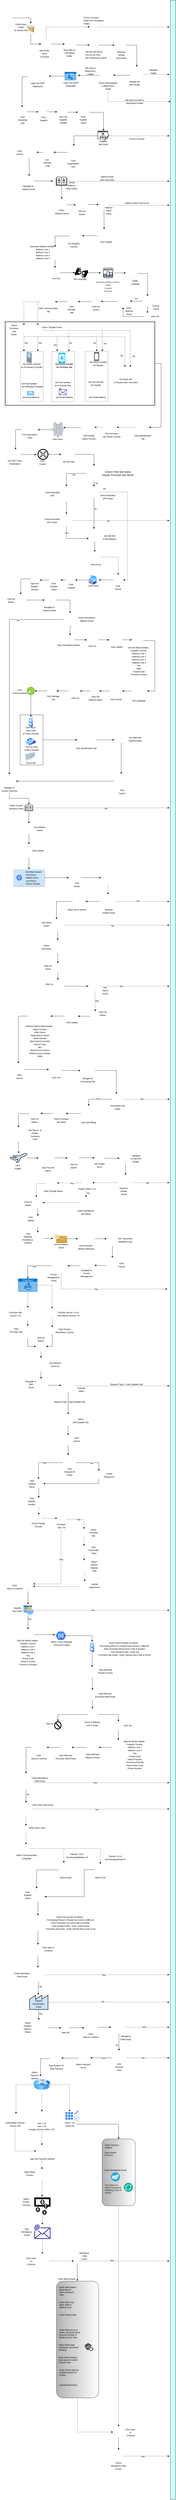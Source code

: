 <mxfile version="13.7.3" type="github">
  <diagram id="wGuiLWKNx3WksCiHWMRU" name="Page-1">
    <mxGraphModel dx="1422" dy="762" grid="1" gridSize="10" guides="1" tooltips="1" connect="1" arrows="1" fold="1" page="1" pageScale="1" pageWidth="850" pageHeight="1100" math="0" shadow="0">
      <root>
        <mxCell id="0" />
        <mxCell id="1" parent="0" />
        <mxCell id="aIZFORbCO0NPMmtatlJX-681" style="edgeStyle=orthogonalEdgeStyle;rounded=0;orthogonalLoop=1;jettySize=auto;html=1;startArrow=none;startFill=0;jumpSize=5;" parent="1" source="aIZFORbCO0NPMmtatlJX-655" target="aIZFORbCO0NPMmtatlJX-680" edge="1">
          <mxGeometry relative="1" as="geometry" />
        </mxCell>
        <mxCell id="aIZFORbCO0NPMmtatlJX-655" value="&lt;span style=&quot;color: rgba(0 , 0 , 0 , 0) ; font-family: monospace ; font-size: 0px&quot;&gt;%3CmxGraphModel%3E%3Croot%3E%3CmxCell%20id%3D%220%22%2F%3E%3CmxCell%20id%3D%221%22%20parent%3D%220%22%2F%3E%3CmxCell%20id%3D%222%22%20value%3D%22%26lt%3Bfont%20style%3D%26quot%3Bfont-size%3A%2010px%26quot%3B%26gt%3BGet%20Email%20Address%26lt%3B%2Ffont%26gt%3B%22%20style%3D%22text%3Bhtml%3D1%3Balign%3Dcenter%3BverticalAlign%3Dmiddle%3Bresizable%3D0%3Bpoints%3D%5B%5D%3Bautosize%3D1%3B%22%20vertex%3D%221%22%20parent%3D%221%22%3E%3CmxGeometry%20x%3D%22264%22%20y%3D%221928.5%22%20width%3D%22100%22%20height%3D%2220%22%20as%3D%22geometry%22%2F%3E%3C%2FmxCell%3E%3CmxCell%20id%3D%223%22%20value%3D%22%22%20style%3D%22verticalLabelPosition%3Dbottom%3Bhtml%3D1%3BverticalAlign%3Dtop%3Balign%3Dcenter%3BstrokeColor%3Dnone%3BfillColor%3D%2300BEF2%3Bshape%3Dmxgraph.azure.mobile_services%3BpointerEvents%3D1%3Bdashed%3D1%3B%22%20vertex%3D%221%22%20parent%3D%221%22%3E%3CmxGeometry%20x%3D%22286.75%22%20y%3D%221726.2%22%20width%3D%2232.5%22%20height%3D%2250%22%20as%3D%22geometry%22%2F%3E%3C%2FmxCell%3E%3CmxCell%20id%3D%224%22%20value%3D%22%26lt%3Bfont%20style%3D%26quot%3Bfont-size%3A%2010px%26quot%3B%26gt%3BGet%20Phone%20Number%20%26lt%3Bbr%26gt%3Bfor%20Purchase%20Site%26lt%3B%2Ffont%26gt%3B%22%20style%3D%22text%3Bhtml%3D1%3Balign%3Dcenter%3BverticalAlign%3Dmiddle%3Bresizable%3D0%3Bpoints%3D%5B%5D%3Bautosize%3D1%3B%22%20vertex%3D%221%22%20parent%3D%221%22%3E%3CmxGeometry%20x%3D%22263.5%22%20y%3D%221767.2%22%20width%3D%22100%22%20height%3D%2240%22%20as%3D%22geometry%22%2F%3E%3C%2FmxCell%3E%3CmxCell%20id%3D%225%22%20value%3D%22%22%20style%3D%22shape%3Dimage%3Bhtml%3D1%3BverticalAlign%3Dtop%3BverticalLabelPosition%3Dbottom%3BlabelBackgroundColor%3D%23ffffff%3BimageAspect%3D0%3Baspect%3Dfixed%3Bimage%3Dhttps%3A%2F%2Fcdn0.iconfinder.com%2Fdata%2Ficons%2Fbusiness-and-education-1%2F512%2F165_Fax_print_printer_shopping-128.png%3Bdashed%3D1%3B%22%20vertex%3D%221%22%20parent%3D%221%22%3E%3CmxGeometry%20x%3D%22268.5%22%20y%3D%221796.2%22%20width%3D%2271%22%20height%3D%2271%22%20as%3D%22geometry%22%2F%3E%3C%2FmxCell%3E%3C%2Froot%3E%3C%2FmxGraphModel%3E&lt;/span&gt;" style="rounded=0;whiteSpace=wrap;html=1;" parent="1" vertex="1">
          <mxGeometry x="102" y="3460" width="110" height="240" as="geometry" />
        </mxCell>
        <mxCell id="aIZFORbCO0NPMmtatlJX-472" style="edgeStyle=orthogonalEdgeStyle;rounded=0;orthogonalLoop=1;jettySize=auto;html=1;entryX=1;entryY=0.5;entryDx=0;entryDy=0;startArrow=none;startFill=0;" parent="1" source="aIZFORbCO0NPMmtatlJX-470" target="aIZFORbCO0NPMmtatlJX-471" edge="1">
          <mxGeometry relative="1" as="geometry">
            <Array as="points">
              <mxPoint x="780" y="1778" />
              <mxPoint x="780" y="2084" />
            </Array>
          </mxGeometry>
        </mxCell>
        <mxCell id="aIZFORbCO0NPMmtatlJX-470" value="" style="rounded=0;whiteSpace=wrap;html=1;strokeWidth=2;" parent="1" vertex="1">
          <mxGeometry x="30" y="1578" width="720" height="400" as="geometry" />
        </mxCell>
        <mxCell id="aIZFORbCO0NPMmtatlJX-397" value="" style="rounded=0;whiteSpace=wrap;html=1;dashed=1;" parent="1" vertex="1">
          <mxGeometry x="103" y="1719" width="110" height="240" as="geometry" />
        </mxCell>
        <mxCell id="aIZFORbCO0NPMmtatlJX-40" style="edgeStyle=orthogonalEdgeStyle;rounded=0;orthogonalLoop=1;jettySize=auto;html=1;entryX=0.5;entryY=0;entryDx=0;entryDy=0;" parent="1" source="aIZFORbCO0NPMmtatlJX-37" target="aIZFORbCO0NPMmtatlJX-38" edge="1">
          <mxGeometry relative="1" as="geometry" />
        </mxCell>
        <mxCell id="aIZFORbCO0NPMmtatlJX-37" value="" style="shape=image;html=1;verticalAlign=top;verticalLabelPosition=bottom;labelBackgroundColor=#ffffff;imageAspect=0;aspect=fixed;image=https://cdn0.iconfinder.com/data/icons/48px_icons_collection_by_neweravin/48/start.png" parent="1" vertex="1">
          <mxGeometry x="16" y="99" width="48" height="48" as="geometry" />
        </mxCell>
        <mxCell id="aIZFORbCO0NPMmtatlJX-65" style="edgeStyle=orthogonalEdgeStyle;rounded=0;orthogonalLoop=1;jettySize=auto;html=1;entryX=0;entryY=0.5;entryDx=0;entryDy=0;" parent="1" source="aIZFORbCO0NPMmtatlJX-38" target="aIZFORbCO0NPMmtatlJX-51" edge="1">
          <mxGeometry relative="1" as="geometry">
            <Array as="points">
              <mxPoint x="153" y="248" />
            </Array>
          </mxGeometry>
        </mxCell>
        <mxCell id="aIZFORbCO0NPMmtatlJX-38" value="" style="image;html=1;image=img/lib/clip_art/general/Full_Folder_128x128.png" parent="1" vertex="1">
          <mxGeometry x="133" y="150" width="40" height="48" as="geometry" />
        </mxCell>
        <mxCell id="aIZFORbCO0NPMmtatlJX-41" value="&lt;font style=&quot;font-size: 10px&quot;&gt;Check Input&lt;br&gt;&amp;nbsp;Folder &lt;br&gt;for Vendor File&lt;/font&gt;" style="text;html=1;align=center;verticalAlign=middle;resizable=0;points=[];autosize=1;" parent="1" vertex="1">
          <mxGeometry x="65" y="142" width="80" height="50" as="geometry" />
        </mxCell>
        <mxCell id="aIZFORbCO0NPMmtatlJX-44" value="" style="rounded=0;whiteSpace=wrap;html=1;rotation=90;fillColor=#CCFFFF;" parent="1" vertex="1">
          <mxGeometry x="-5147.06" y="6009.59" width="11969.16" height="25" as="geometry" />
        </mxCell>
        <mxCell id="aIZFORbCO0NPMmtatlJX-68" style="edgeStyle=orthogonalEdgeStyle;rounded=0;orthogonalLoop=1;jettySize=auto;html=1;entryX=0;entryY=0.5;entryDx=0;entryDy=0;dashed=1;" parent="1" source="aIZFORbCO0NPMmtatlJX-51" target="aIZFORbCO0NPMmtatlJX-56" edge="1">
          <mxGeometry relative="1" as="geometry">
            <Array as="points">
              <mxPoint x="227" y="166" />
            </Array>
          </mxGeometry>
        </mxCell>
        <mxCell id="aIZFORbCO0NPMmtatlJX-71" style="edgeStyle=orthogonalEdgeStyle;rounded=0;orthogonalLoop=1;jettySize=auto;html=1;" parent="1" source="aIZFORbCO0NPMmtatlJX-51" edge="1">
          <mxGeometry relative="1" as="geometry">
            <mxPoint x="316" y="248" as="targetPoint" />
          </mxGeometry>
        </mxCell>
        <mxCell id="aIZFORbCO0NPMmtatlJX-51" value="" style="shape=image;html=1;verticalAlign=top;verticalLabelPosition=bottom;labelBackgroundColor=#ffffff;imageAspect=0;aspect=fixed;image=https://cdn1.iconfinder.com/data/icons/material-audio-video/22/queue-128.png" parent="1" vertex="1">
          <mxGeometry x="203" y="224" width="48" height="48" as="geometry" />
        </mxCell>
        <mxCell id="aIZFORbCO0NPMmtatlJX-54" value="&lt;font style=&quot;font-size: 10px&quot;&gt;Add All file &lt;br&gt;name&lt;br&gt;&amp;nbsp;to Queue&lt;/font&gt;" style="text;html=1;align=center;verticalAlign=middle;resizable=0;points=[];autosize=1;" parent="1" vertex="1">
          <mxGeometry x="188" y="268" width="60" height="50" as="geometry" />
        </mxCell>
        <mxCell id="aIZFORbCO0NPMmtatlJX-90" style="edgeStyle=orthogonalEdgeStyle;rounded=0;orthogonalLoop=1;jettySize=auto;html=1;dashed=1;" parent="1" source="aIZFORbCO0NPMmtatlJX-56" edge="1">
          <mxGeometry relative="1" as="geometry">
            <mxPoint x="820" y="166" as="targetPoint" />
          </mxGeometry>
        </mxCell>
        <mxCell id="aIZFORbCO0NPMmtatlJX-56" value="" style="shape=image;html=1;verticalAlign=top;verticalLabelPosition=bottom;labelBackgroundColor=#ffffff;imageAspect=0;aspect=fixed;image=https://cdn0.iconfinder.com/data/icons/fatcow/32/move_to_folder.png" parent="1" vertex="1">
          <mxGeometry x="436" y="146" width="40" height="40" as="geometry" />
        </mxCell>
        <mxCell id="aIZFORbCO0NPMmtatlJX-63" value="&lt;span data-lucid-type=&quot;application/vnd.lucid.text&quot; data-lucid-content=&quot;{&amp;#34;t&amp;#34;:&amp;#34;If Error Occured - Move file to Exception Folder&amp;#34;,&amp;#34;m&amp;#34;:[{&amp;#34;s&amp;#34;:0,&amp;#34;n&amp;#34;:&amp;#34;c&amp;#34;,&amp;#34;v&amp;#34;:&amp;#34;000000ff&amp;#34;,&amp;#34;e&amp;#34;:48}]}&quot;&gt;&lt;span style=&quot;color: #000000&quot;&gt;&lt;font style=&quot;font-size: 10px&quot;&gt;If Error&amp;nbsp;Occured -&lt;br&gt;Move file&amp;nbsp;to Exception&lt;br&gt;Folder&lt;/font&gt;&lt;/span&gt;&lt;/span&gt;" style="text;whiteSpace=wrap;html=1;" parent="1" vertex="1">
          <mxGeometry x="406" y="107" width="120" height="50" as="geometry" />
        </mxCell>
        <mxCell id="aIZFORbCO0NPMmtatlJX-74" style="edgeStyle=orthogonalEdgeStyle;rounded=0;orthogonalLoop=1;jettySize=auto;html=1;" parent="1" source="aIZFORbCO0NPMmtatlJX-64" target="aIZFORbCO0NPMmtatlJX-73" edge="1">
          <mxGeometry relative="1" as="geometry" />
        </mxCell>
        <mxCell id="aIZFORbCO0NPMmtatlJX-64" value="" style="shape=image;html=1;verticalAlign=top;verticalLabelPosition=bottom;labelBackgroundColor=#ffffff;imageAspect=0;aspect=fixed;image=https://cdn3.iconfinder.com/data/icons/UltimateGnome/128x128/stock/stock_folder-move.png" parent="1" vertex="1">
          <mxGeometry x="324" y="229" width="48" height="48" as="geometry" />
        </mxCell>
        <mxCell id="aIZFORbCO0NPMmtatlJX-72" value="&lt;span data-lucid-type=&quot;application/vnd.lucid.text&quot; data-lucid-content=&quot;{&amp;#34;t&amp;#34;:&amp;#34;Move files to \n InProgress \nFolder&amp;#34;,&amp;#34;m&amp;#34;:[{&amp;#34;s&amp;#34;:0,&amp;#34;n&amp;#34;:&amp;#34;c&amp;#34;,&amp;#34;v&amp;#34;:&amp;#34;000000ff&amp;#34;,&amp;#34;e&amp;#34;:34}]}&quot;&gt;&lt;span style=&quot;color: #000000&quot;&gt;&lt;font style=&quot;font-size: 10px&quot;&gt;Move files to &lt;br&gt;&amp;nbsp; InProgress &lt;br&gt;&amp;nbsp; &amp;nbsp; &amp;nbsp;Folder&lt;/font&gt;&lt;/span&gt;&lt;/span&gt;" style="text;whiteSpace=wrap;html=1;" parent="1" vertex="1">
          <mxGeometry x="309" y="262" width="90" height="60" as="geometry" />
        </mxCell>
        <mxCell id="aIZFORbCO0NPMmtatlJX-80" style="edgeStyle=orthogonalEdgeStyle;rounded=0;orthogonalLoop=1;jettySize=auto;html=1;" parent="1" source="aIZFORbCO0NPMmtatlJX-73" edge="1">
          <mxGeometry relative="1" as="geometry">
            <mxPoint x="556" y="253" as="targetPoint" />
          </mxGeometry>
        </mxCell>
        <mxCell id="aIZFORbCO0NPMmtatlJX-73" value="" style="shape=image;html=1;verticalAlign=top;verticalLabelPosition=bottom;labelBackgroundColor=#ffffff;imageAspect=0;aspect=fixed;image=https://cdn3.iconfinder.com/data/icons/developperss/PNG/Get%20Document.png" parent="1" vertex="1">
          <mxGeometry x="436" y="231" width="44" height="44" as="geometry" />
        </mxCell>
        <mxCell id="aIZFORbCO0NPMmtatlJX-75" value="&lt;span data-lucid-type=&quot;application/vnd.lucid.text&quot; data-lucid-content=&quot;{&amp;#34;t&amp;#34;:&amp;#34;Get the File Name one by one from the Orchestrator queue&amp;#34;,&amp;#34;m&amp;#34;:[{&amp;#34;s&amp;#34;:0,&amp;#34;n&amp;#34;:&amp;#34;c&amp;#34;,&amp;#34;v&amp;#34;:&amp;#34;000000ff&amp;#34;,&amp;#34;e&amp;#34;:56},{&amp;#34;s&amp;#34;:0,&amp;#34;n&amp;#34;:&amp;#34;s&amp;#34;,&amp;#34;v&amp;#34;:15.778,&amp;#34;e&amp;#34;:56}]}&quot;&gt;&lt;span style=&quot;color: rgb(0 , 0 , 0)&quot;&gt;&lt;font style=&quot;font-size: 10px&quot;&gt;Get the File Name &lt;br&gt;one by one from &lt;br&gt;the Orchestrator queue&lt;/font&gt;&lt;/span&gt;&lt;/span&gt;" style="text;whiteSpace=wrap;html=1;" parent="1" vertex="1">
          <mxGeometry x="414" y="271" width="130" height="50" as="geometry" />
        </mxCell>
        <mxCell id="aIZFORbCO0NPMmtatlJX-96" style="edgeStyle=orthogonalEdgeStyle;rounded=0;orthogonalLoop=1;jettySize=auto;html=1;" parent="1" source="aIZFORbCO0NPMmtatlJX-77" target="aIZFORbCO0NPMmtatlJX-86" edge="1">
          <mxGeometry relative="1" as="geometry" />
        </mxCell>
        <mxCell id="aIZFORbCO0NPMmtatlJX-77" value="" style="shape=image;html=1;verticalAlign=top;verticalLabelPosition=bottom;labelBackgroundColor=#ffffff;imageAspect=0;aspect=fixed;image=https://cdn3.iconfinder.com/data/icons/logos-brands-3/24/logo_brand_brands_logos_excel-128.png" parent="1" vertex="1">
          <mxGeometry x="566" y="231" width="45" height="45" as="geometry" />
        </mxCell>
        <mxCell id="aIZFORbCO0NPMmtatlJX-81" value="&lt;font style=&quot;font-size: 10px&quot;&gt;Read the&amp;nbsp;&lt;br&gt;Vendor&lt;br&gt;Information&lt;/font&gt;" style="text;html=1;align=center;verticalAlign=middle;resizable=0;points=[];autosize=1;" parent="1" vertex="1">
          <mxGeometry x="553.5" y="275" width="70" height="50" as="geometry" />
        </mxCell>
        <mxCell id="aIZFORbCO0NPMmtatlJX-97" style="edgeStyle=orthogonalEdgeStyle;rounded=0;orthogonalLoop=1;jettySize=auto;html=1;dashed=1;" parent="1" edge="1">
          <mxGeometry relative="1" as="geometry">
            <mxPoint x="820" y="393.5" as="targetPoint" />
            <mxPoint x="693" y="393.5" as="sourcePoint" />
          </mxGeometry>
        </mxCell>
        <mxCell id="aIZFORbCO0NPMmtatlJX-104" style="edgeStyle=orthogonalEdgeStyle;rounded=0;orthogonalLoop=1;jettySize=auto;html=1;" parent="1" source="aIZFORbCO0NPMmtatlJX-86" edge="1">
          <mxGeometry relative="1" as="geometry">
            <mxPoint x="550" y="397.5" as="targetPoint" />
          </mxGeometry>
        </mxCell>
        <mxCell id="aIZFORbCO0NPMmtatlJX-86" value="" style="shape=image;html=1;verticalAlign=top;verticalLabelPosition=bottom;labelBackgroundColor=#ffffff;imageAspect=0;aspect=fixed;image=https://cdn3.iconfinder.com/data/icons/free-3d-glossy-interface-icon-set/64/Accept.png" parent="1" vertex="1">
          <mxGeometry x="631" y="357" width="64" height="81" as="geometry" />
        </mxCell>
        <mxCell id="aIZFORbCO0NPMmtatlJX-88" value="&lt;span data-lucid-type=&quot;application/vnd.lucid.text&quot; data-lucid-content=&quot;{&amp;#34;t&amp;#34;:&amp;#34;Validate the \nSAF Details&amp;#34;,&amp;#34;m&amp;#34;:[{&amp;#34;s&amp;#34;:0,&amp;#34;n&amp;#34;:&amp;#34;c&amp;#34;,&amp;#34;v&amp;#34;:&amp;#34;000000ff&amp;#34;,&amp;#34;e&amp;#34;:25}]}&quot;&gt;&lt;span style=&quot;color: #000000&quot;&gt;&lt;font style=&quot;font-size: 10px&quot;&gt;Validate the &lt;br&gt;SAF Details&lt;/font&gt;&lt;/span&gt;&lt;/span&gt;" style="text;whiteSpace=wrap;html=1;dashed=1;" parent="1" vertex="1">
          <mxGeometry x="624" y="414" width="90" height="57" as="geometry" />
        </mxCell>
        <mxCell id="aIZFORbCO0NPMmtatlJX-92" value="&lt;font style=&quot;font-size: 10px&quot;&gt;Validation&lt;br&gt;Failed&lt;/font&gt;" style="text;html=1;align=center;verticalAlign=middle;resizable=0;points=[];autosize=1;" parent="1" vertex="1">
          <mxGeometry x="713" y="359" width="60" height="40" as="geometry" />
        </mxCell>
        <mxCell id="aIZFORbCO0NPMmtatlJX-115" style="edgeStyle=orthogonalEdgeStyle;rounded=0;orthogonalLoop=1;jettySize=auto;html=1;" parent="1" source="aIZFORbCO0NPMmtatlJX-95" edge="1">
          <mxGeometry relative="1" as="geometry">
            <mxPoint x="240" y="401.5" as="targetPoint" />
          </mxGeometry>
        </mxCell>
        <mxCell id="aIZFORbCO0NPMmtatlJX-95" value="Login" style="html=1;strokeColor=none;fillColor=#0079D6;labelPosition=center;verticalLabelPosition=middle;verticalAlign=top;align=center;fontSize=12;outlineConnect=0;spacingTop=-6;fontColor=#FFFFFF;shape=mxgraph.sitemap.login;" parent="1" vertex="1">
          <mxGeometry x="316" y="381.5" width="56" height="40" as="geometry" />
        </mxCell>
        <mxCell id="aIZFORbCO0NPMmtatlJX-109" style="edgeStyle=orthogonalEdgeStyle;rounded=0;orthogonalLoop=1;jettySize=auto;html=1;" parent="1" source="aIZFORbCO0NPMmtatlJX-102" edge="1">
          <mxGeometry relative="1" as="geometry">
            <mxPoint x="380" y="398" as="targetPoint" />
          </mxGeometry>
        </mxCell>
        <mxCell id="aIZFORbCO0NPMmtatlJX-102" value="" style="shape=image;html=1;verticalAlign=top;verticalLabelPosition=bottom;labelBackgroundColor=#ffffff;imageAspect=0;aspect=fixed;image=https://cdn0.iconfinder.com/data/icons/files-98/32/Attachment-128.png" parent="1" vertex="1">
          <mxGeometry x="485" y="367" width="62" height="62" as="geometry" />
        </mxCell>
        <mxCell id="aIZFORbCO0NPMmtatlJX-371" style="edgeStyle=orthogonalEdgeStyle;rounded=0;orthogonalLoop=1;jettySize=auto;html=1;entryX=0.183;entryY=0.96;entryDx=0;entryDy=0;entryPerimeter=0;startArrow=none;startFill=0;dashed=1;" parent="1" edge="1">
          <mxGeometry relative="1" as="geometry">
            <mxPoint x="525" y="478.5" as="sourcePoint" />
            <mxPoint x="826.005" y="523.194" as="targetPoint" />
            <Array as="points">
              <mxPoint x="525" y="523" />
            </Array>
          </mxGeometry>
        </mxCell>
        <mxCell id="aIZFORbCO0NPMmtatlJX-105" value="&lt;font style=&quot;font-size: 10px&quot;&gt;Check File Available&amp;nbsp;&lt;br&gt;in Attachment&amp;nbsp;&lt;br&gt;Folder&lt;/font&gt;" style="text;html=1;align=center;verticalAlign=middle;resizable=0;points=[];autosize=1;" parent="1" vertex="1">
          <mxGeometry x="470" y="422.5" width="110" height="50" as="geometry" />
        </mxCell>
        <mxCell id="aIZFORbCO0NPMmtatlJX-107" value="&lt;font style=&quot;font-size: 10px&quot;&gt;File does not exist in&amp;nbsp;&lt;br&gt;Attachment Folder&lt;br&gt;&lt;/font&gt;" style="text;html=1;align=center;verticalAlign=middle;resizable=0;points=[];autosize=1;" parent="1" vertex="1">
          <mxGeometry x="598" y="503" width="110" height="40" as="geometry" />
        </mxCell>
        <mxCell id="aIZFORbCO0NPMmtatlJX-110" value="&lt;font style=&quot;font-size: 10px&quot;&gt;File Exist in &lt;br&gt;Attachment&amp;nbsp;&lt;br&gt;Folder&lt;/font&gt;" style="text;html=1;align=center;verticalAlign=middle;resizable=0;points=[];autosize=1;" parent="1" vertex="1">
          <mxGeometry x="405" y="352" width="70" height="50" as="geometry" />
        </mxCell>
        <mxCell id="aIZFORbCO0NPMmtatlJX-111" value="&lt;font style=&quot;font-size: 10px&quot;&gt;Login into SARS &lt;br&gt;Application&lt;/font&gt;" style="text;html=1;align=center;verticalAlign=middle;resizable=0;points=[];autosize=1;" parent="1" vertex="1">
          <mxGeometry x="301" y="420" width="90" height="40" as="geometry" />
        </mxCell>
        <mxCell id="aIZFORbCO0NPMmtatlJX-121" style="edgeStyle=orthogonalEdgeStyle;rounded=0;orthogonalLoop=1;jettySize=auto;html=1;entryX=0.5;entryY=0;entryDx=0;entryDy=0;" parent="1" source="aIZFORbCO0NPMmtatlJX-112" target="aIZFORbCO0NPMmtatlJX-123" edge="1">
          <mxGeometry relative="1" as="geometry">
            <mxPoint x="110" y="520" as="targetPoint" />
          </mxGeometry>
        </mxCell>
        <mxCell id="aIZFORbCO0NPMmtatlJX-112" value="" style="shape=image;html=1;verticalAlign=top;verticalLabelPosition=bottom;labelBackgroundColor=#ffffff;imageAspect=0;aspect=fixed;image=https://cdn0.iconfinder.com/data/icons/maternity-and-pregnancy-2/512/198_Computer_padlock_security_lock_login-128.png" parent="1" vertex="1">
          <mxGeometry x="140" y="359" width="91" height="91" as="geometry" />
        </mxCell>
        <mxCell id="aIZFORbCO0NPMmtatlJX-116" value="&lt;font style=&quot;font-size: 10px&quot;&gt;Login into ERP&amp;nbsp;&lt;br&gt;Application&lt;/font&gt;" style="text;html=1;align=center;verticalAlign=middle;resizable=0;points=[];autosize=1;" parent="1" vertex="1">
          <mxGeometry x="147" y="422" width="80" height="40" as="geometry" />
        </mxCell>
        <mxCell id="aIZFORbCO0NPMmtatlJX-126" style="edgeStyle=orthogonalEdgeStyle;rounded=0;orthogonalLoop=1;jettySize=auto;html=1;" parent="1" source="aIZFORbCO0NPMmtatlJX-123" target="aIZFORbCO0NPMmtatlJX-125" edge="1">
          <mxGeometry relative="1" as="geometry" />
        </mxCell>
        <mxCell id="aIZFORbCO0NPMmtatlJX-123" value="" style="shape=image;html=1;verticalAlign=top;verticalLabelPosition=bottom;labelBackgroundColor=#ffffff;imageAspect=0;aspect=fixed;image=https://cdn4.iconfinder.com/data/icons/internet-security-flat-2/32/Internet_arrow_Click_user_interface_pointer_cursor-128.png;dashed=1;" parent="1" vertex="1">
          <mxGeometry x="90" y="551" width="43" height="43" as="geometry" />
        </mxCell>
        <mxCell id="aIZFORbCO0NPMmtatlJX-124" value="&lt;font style=&quot;font-size: 10px&quot;&gt;Click &lt;br&gt;Operating &lt;br&gt;Unit&lt;/font&gt;" style="text;html=1;align=center;verticalAlign=middle;resizable=0;points=[];autosize=1;" parent="1" vertex="1">
          <mxGeometry x="83" y="586" width="60" height="50" as="geometry" />
        </mxCell>
        <mxCell id="aIZFORbCO0NPMmtatlJX-131" style="edgeStyle=orthogonalEdgeStyle;rounded=0;orthogonalLoop=1;jettySize=auto;html=1;" parent="1" source="aIZFORbCO0NPMmtatlJX-125" edge="1">
          <mxGeometry relative="1" as="geometry">
            <mxPoint x="280" y="572.5" as="targetPoint" />
          </mxGeometry>
        </mxCell>
        <mxCell id="aIZFORbCO0NPMmtatlJX-125" value="" style="shape=image;html=1;verticalAlign=top;verticalLabelPosition=bottom;labelBackgroundColor=#ffffff;imageAspect=0;aspect=fixed;image=https://cdn1.iconfinder.com/data/icons/hawcons/32/699552-icon-27-one-finger-click-128.png;dashed=1;" parent="1" vertex="1">
          <mxGeometry x="190" y="552" width="41" height="41" as="geometry" />
        </mxCell>
        <mxCell id="aIZFORbCO0NPMmtatlJX-127" value="&lt;font style=&quot;font-size: 10px&quot;&gt;Click&amp;nbsp;&lt;br&gt;Supplier&lt;/font&gt;" style="text;html=1;align=center;verticalAlign=middle;resizable=0;points=[];autosize=1;" parent="1" vertex="1">
          <mxGeometry x="190" y="585" width="50" height="40" as="geometry" />
        </mxCell>
        <mxCell id="aIZFORbCO0NPMmtatlJX-135" style="edgeStyle=orthogonalEdgeStyle;rounded=0;orthogonalLoop=1;jettySize=auto;html=1;" parent="1" source="aIZFORbCO0NPMmtatlJX-128" edge="1">
          <mxGeometry relative="1" as="geometry">
            <mxPoint x="380" y="574.5" as="targetPoint" />
          </mxGeometry>
        </mxCell>
        <mxCell id="aIZFORbCO0NPMmtatlJX-128" value="" style="shape=image;html=1;verticalAlign=top;verticalLabelPosition=bottom;labelBackgroundColor=#ffffff;imageAspect=0;aspect=fixed;image=https://cdn1.iconfinder.com/data/icons/feather-2/24/type-128.png;dashed=1;" parent="1" vertex="1">
          <mxGeometry x="290" y="555" width="39" height="39" as="geometry" />
        </mxCell>
        <mxCell id="aIZFORbCO0NPMmtatlJX-129" value="&lt;font style=&quot;font-size: 10px&quot;&gt;Type into&amp;nbsp;&lt;br&gt;Supplier&amp;nbsp;&lt;br&gt;Number&lt;/font&gt;" style="text;html=1;align=center;verticalAlign=middle;resizable=0;points=[];autosize=1;" parent="1" vertex="1">
          <mxGeometry x="279.5" y="585" width="60" height="50" as="geometry" />
        </mxCell>
        <mxCell id="aIZFORbCO0NPMmtatlJX-150" style="edgeStyle=orthogonalEdgeStyle;rounded=0;orthogonalLoop=1;jettySize=auto;html=1;" parent="1" source="aIZFORbCO0NPMmtatlJX-132" target="aIZFORbCO0NPMmtatlJX-148" edge="1">
          <mxGeometry relative="1" as="geometry" />
        </mxCell>
        <mxCell id="aIZFORbCO0NPMmtatlJX-132" value="" style="shape=image;html=1;verticalAlign=top;verticalLabelPosition=bottom;labelBackgroundColor=#ffffff;imageAspect=0;aspect=fixed;image=https://cdn0.iconfinder.com/data/icons/geosm-e-commerce/18/keyboard-128.png;dashed=1;" parent="1" vertex="1">
          <mxGeometry x="383" y="549" width="52" height="52" as="geometry" />
        </mxCell>
        <mxCell id="aIZFORbCO0NPMmtatlJX-136" value="&lt;span style=&quot;font-size: 10px&quot;&gt;Enter&amp;nbsp;&lt;/span&gt;&lt;br style=&quot;font-size: 10px&quot;&gt;&lt;span style=&quot;font-size: 10px&quot;&gt;Supplier&amp;nbsp;&lt;/span&gt;&lt;br style=&quot;font-size: 10px&quot;&gt;&lt;span style=&quot;font-size: 10px&quot;&gt;Name&lt;/span&gt;" style="text;html=1;align=center;verticalAlign=middle;resizable=0;points=[];autosize=1;" parent="1" vertex="1">
          <mxGeometry x="382" y="585" width="50" height="50" as="geometry" />
        </mxCell>
        <mxCell id="aIZFORbCO0NPMmtatlJX-155" style="edgeStyle=orthogonalEdgeStyle;rounded=0;orthogonalLoop=1;jettySize=auto;html=1;dashed=1;" parent="1" source="aIZFORbCO0NPMmtatlJX-148" edge="1">
          <mxGeometry relative="1" as="geometry">
            <mxPoint x="820" y="687.5" as="targetPoint" />
          </mxGeometry>
        </mxCell>
        <mxCell id="aIZFORbCO0NPMmtatlJX-156" style="edgeStyle=orthogonalEdgeStyle;rounded=0;orthogonalLoop=1;jettySize=auto;html=1;entryX=0.5;entryY=0;entryDx=0;entryDy=0;" parent="1" source="aIZFORbCO0NPMmtatlJX-148" target="aIZFORbCO0NPMmtatlJX-154" edge="1">
          <mxGeometry relative="1" as="geometry" />
        </mxCell>
        <mxCell id="aIZFORbCO0NPMmtatlJX-148" value="" style="pointerEvents=1;shadow=0;dashed=0;html=1;strokeColor=none;fillColor=#505050;labelPosition=center;verticalLabelPosition=bottom;verticalAlign=top;outlineConnect=0;align=center;shape=mxgraph.office.sites.blog_site;" parent="1" vertex="1">
          <mxGeometry x="475" y="663" width="56" height="49" as="geometry" />
        </mxCell>
        <mxCell id="aIZFORbCO0NPMmtatlJX-151" value="&lt;font style=&quot;font-size: 10px&quot;&gt;Supplier&lt;br&gt;Site Exists&lt;/font&gt;" style="text;html=1;align=center;verticalAlign=middle;resizable=0;points=[];autosize=1;" parent="1" vertex="1">
          <mxGeometry x="471" y="700" width="60" height="40" as="geometry" />
        </mxCell>
        <mxCell id="aIZFORbCO0NPMmtatlJX-153" value="&lt;font style=&quot;font-size: 10px&quot;&gt;If Error Occured&lt;/font&gt;" style="text;html=1;align=center;verticalAlign=middle;resizable=0;points=[];autosize=1;" parent="1" vertex="1">
          <mxGeometry x="618" y="692" width="90" height="20" as="geometry" />
        </mxCell>
        <mxCell id="aIZFORbCO0NPMmtatlJX-162" style="edgeStyle=orthogonalEdgeStyle;rounded=0;orthogonalLoop=1;jettySize=auto;html=1;exitX=0;exitY=0.5;exitDx=0;exitDy=0;entryX=1;entryY=0.5;entryDx=0;entryDy=0;" parent="1" source="aIZFORbCO0NPMmtatlJX-154" target="aIZFORbCO0NPMmtatlJX-161" edge="1">
          <mxGeometry relative="1" as="geometry" />
        </mxCell>
        <mxCell id="aIZFORbCO0NPMmtatlJX-154" value="" style="shape=image;html=1;verticalAlign=top;verticalLabelPosition=bottom;labelBackgroundColor=#ffffff;imageAspect=0;aspect=fixed;image=https://cdn1.iconfinder.com/data/icons/healthy-life-flaticon/64/calendar-time_and_date-schedule-administration-date-calendars-organization-interface-time-128.png;dashed=1;" parent="1" vertex="1">
          <mxGeometry x="330" y="736" width="61" height="61" as="geometry" />
        </mxCell>
        <mxCell id="aIZFORbCO0NPMmtatlJX-157" value="&lt;font style=&quot;font-size: 10px&quot;&gt;Click &lt;br&gt;Organization&lt;br&gt;Unit&lt;/font&gt;" style="text;html=1;align=center;verticalAlign=middle;resizable=0;points=[];autosize=1;" parent="1" vertex="1">
          <mxGeometry x="322" y="795" width="70" height="50" as="geometry" />
        </mxCell>
        <mxCell id="aIZFORbCO0NPMmtatlJX-159" value="" style="shape=image;html=1;verticalAlign=top;verticalLabelPosition=bottom;labelBackgroundColor=#ffffff;imageAspect=0;aspect=fixed;image=https://cdn4.iconfinder.com/data/icons/evil-icons-user-interface/64/finger-128.png;dashed=1;" parent="1" vertex="1">
          <mxGeometry x="345" y="753" width="27" height="27" as="geometry" />
        </mxCell>
        <mxCell id="aIZFORbCO0NPMmtatlJX-167" style="edgeStyle=orthogonalEdgeStyle;rounded=0;orthogonalLoop=1;jettySize=auto;html=1;" parent="1" source="aIZFORbCO0NPMmtatlJX-161" edge="1">
          <mxGeometry relative="1" as="geometry">
            <mxPoint x="181" y="766.5" as="targetPoint" />
          </mxGeometry>
        </mxCell>
        <mxCell id="aIZFORbCO0NPMmtatlJX-161" value="" style="shape=image;html=1;verticalAlign=top;verticalLabelPosition=bottom;labelBackgroundColor=#ffffff;imageAspect=0;aspect=fixed;image=https://cdn1.iconfinder.com/data/icons/ios-11-glyphs/30/qr_code-128.png;dashed=1;" parent="1" vertex="1">
          <mxGeometry x="214.5" y="742" width="49" height="49" as="geometry" />
        </mxCell>
        <mxCell id="aIZFORbCO0NPMmtatlJX-163" value="&lt;font style=&quot;font-size: 10px&quot;&gt;Get&amp;nbsp;&lt;br&gt;Ethnicity&lt;br&gt;&amp;nbsp;code&lt;/font&gt;" style="text;html=1;align=center;verticalAlign=middle;resizable=0;points=[];autosize=1;" parent="1" vertex="1">
          <mxGeometry x="206.5" y="791" width="50" height="50" as="geometry" />
        </mxCell>
        <mxCell id="aIZFORbCO0NPMmtatlJX-169" style="edgeStyle=orthogonalEdgeStyle;rounded=0;orthogonalLoop=1;jettySize=auto;html=1;entryX=0.5;entryY=0;entryDx=0;entryDy=0;" parent="1" source="aIZFORbCO0NPMmtatlJX-164" target="aIZFORbCO0NPMmtatlJX-168" edge="1">
          <mxGeometry relative="1" as="geometry" />
        </mxCell>
        <mxCell id="aIZFORbCO0NPMmtatlJX-164" value="" style="shape=image;html=1;verticalAlign=top;verticalLabelPosition=bottom;labelBackgroundColor=#ffffff;imageAspect=0;aspect=fixed;image=https://cdn2.iconfinder.com/data/icons/picol-vector/32/fullscreen_cancel-128.png;dashed=1;" parent="1" vertex="1">
          <mxGeometry x="121" y="742" width="49" height="49" as="geometry" />
        </mxCell>
        <mxCell id="aIZFORbCO0NPMmtatlJX-165" value="&lt;font style=&quot;font-size: 10px&quot;&gt;Click &lt;br&gt;Cancel&lt;/font&gt;" style="text;html=1;align=center;verticalAlign=middle;resizable=0;points=[];autosize=1;" parent="1" vertex="1">
          <mxGeometry x="74" y="746.5" width="50" height="40" as="geometry" />
        </mxCell>
        <mxCell id="aIZFORbCO0NPMmtatlJX-172" style="edgeStyle=orthogonalEdgeStyle;rounded=0;orthogonalLoop=1;jettySize=auto;html=1;" parent="1" source="aIZFORbCO0NPMmtatlJX-168" edge="1">
          <mxGeometry relative="1" as="geometry">
            <mxPoint x="260" y="903.5" as="targetPoint" />
          </mxGeometry>
        </mxCell>
        <mxCell id="aIZFORbCO0NPMmtatlJX-168" value="" style="shape=image;html=1;verticalAlign=top;verticalLabelPosition=bottom;labelBackgroundColor=#ffffff;imageAspect=0;aspect=fixed;image=https://cdn4.iconfinder.com/data/icons/ionicons/512/icon-ios7-navigate-outline-128.png;dashed=1;" parent="1" vertex="1">
          <mxGeometry x="122" y="880" width="47" height="47" as="geometry" />
        </mxCell>
        <mxCell id="aIZFORbCO0NPMmtatlJX-170" value="&lt;font style=&quot;font-size: 10px&quot;&gt;Navigate to&amp;nbsp;&lt;br&gt;Address book&lt;/font&gt;" style="text;html=1;align=center;verticalAlign=middle;resizable=0;points=[];autosize=1;" parent="1" vertex="1">
          <mxGeometry x="102" y="915" width="80" height="40" as="geometry" />
        </mxCell>
        <mxCell id="aIZFORbCO0NPMmtatlJX-173" style="edgeStyle=orthogonalEdgeStyle;rounded=0;orthogonalLoop=1;jettySize=auto;html=1;dashed=1;" parent="1" source="aIZFORbCO0NPMmtatlJX-171" edge="1">
          <mxGeometry relative="1" as="geometry">
            <mxPoint x="820" y="905" as="targetPoint" />
          </mxGeometry>
        </mxCell>
        <mxCell id="aIZFORbCO0NPMmtatlJX-179" style="edgeStyle=orthogonalEdgeStyle;rounded=0;orthogonalLoop=1;jettySize=auto;html=1;startArrow=none;startFill=0;" parent="1" source="aIZFORbCO0NPMmtatlJX-171" edge="1">
          <mxGeometry relative="1" as="geometry">
            <mxPoint x="301.5" y="990" as="targetPoint" />
          </mxGeometry>
        </mxCell>
        <mxCell id="aIZFORbCO0NPMmtatlJX-171" value="" style="pointerEvents=1;shadow=0;dashed=0;html=1;strokeColor=none;fillColor=#505050;labelPosition=center;verticalLabelPosition=bottom;verticalAlign=top;outlineConnect=0;align=center;shape=mxgraph.office.concepts.address_book;" parent="1" vertex="1">
          <mxGeometry x="274" y="883" width="55" height="44" as="geometry" />
        </mxCell>
        <mxCell id="aIZFORbCO0NPMmtatlJX-174" value="&lt;font style=&quot;font-size: 10px&quot;&gt;Address book &lt;br&gt;does not Exists&lt;/font&gt;" style="text;html=1;align=center;verticalAlign=middle;resizable=0;points=[];autosize=1;" parent="1" vertex="1">
          <mxGeometry x="480" y="870" width="80" height="40" as="geometry" />
        </mxCell>
        <mxCell id="aIZFORbCO0NPMmtatlJX-175" value="&lt;font style=&quot;font-size: 10px&quot;&gt;Check &lt;br&gt;Address &lt;br&gt;Book Exists&lt;/font&gt;" style="text;html=1;align=center;verticalAlign=middle;resizable=0;points=[];autosize=1;" parent="1" vertex="1">
          <mxGeometry x="315" y="900" width="70" height="50" as="geometry" />
        </mxCell>
        <mxCell id="aIZFORbCO0NPMmtatlJX-182" style="edgeStyle=orthogonalEdgeStyle;rounded=0;orthogonalLoop=1;jettySize=auto;html=1;entryX=-0.302;entryY=0.535;entryDx=0;entryDy=0;entryPerimeter=0;startArrow=none;startFill=0;" parent="1" source="aIZFORbCO0NPMmtatlJX-176" target="aIZFORbCO0NPMmtatlJX-181" edge="1">
          <mxGeometry relative="1" as="geometry" />
        </mxCell>
        <mxCell id="aIZFORbCO0NPMmtatlJX-176" value="" style="shape=image;html=1;verticalAlign=top;verticalLabelPosition=bottom;labelBackgroundColor=#ffffff;imageAspect=0;aspect=fixed;image=https://cdn0.iconfinder.com/data/icons/small-n-flat/24/678071-address-book-alt-128.png;dashed=1;" parent="1" vertex="1">
          <mxGeometry x="280" y="995" width="46" height="46" as="geometry" />
        </mxCell>
        <mxCell id="aIZFORbCO0NPMmtatlJX-180" value="&lt;font style=&quot;font-size: 10px&quot;&gt;Enter &lt;br&gt;Address Name&lt;/font&gt;" style="text;html=1;align=center;verticalAlign=middle;resizable=0;points=[];autosize=1;" parent="1" vertex="1">
          <mxGeometry x="262" y="1031" width="80" height="40" as="geometry" />
        </mxCell>
        <mxCell id="aIZFORbCO0NPMmtatlJX-185" style="edgeStyle=orthogonalEdgeStyle;rounded=0;orthogonalLoop=1;jettySize=auto;html=1;startArrow=none;startFill=0;" parent="1" source="aIZFORbCO0NPMmtatlJX-181" edge="1">
          <mxGeometry relative="1" as="geometry">
            <mxPoint x="480" y="1016.5" as="targetPoint" />
          </mxGeometry>
        </mxCell>
        <mxCell id="aIZFORbCO0NPMmtatlJX-181" value="" style="shape=image;html=1;verticalAlign=top;verticalLabelPosition=bottom;labelBackgroundColor=#ffffff;imageAspect=0;aspect=fixed;image=https://cdn1.iconfinder.com/data/icons/flat-business-icons/128/cursor-128.png;dashed=1;" parent="1" vertex="1">
          <mxGeometry x="383" y="995" width="43" height="43" as="geometry" />
        </mxCell>
        <mxCell id="aIZFORbCO0NPMmtatlJX-183" value="&lt;font style=&quot;font-size: 10px&quot;&gt;Click Go&amp;nbsp;&lt;br&gt;Button&lt;/font&gt;" style="text;html=1;align=center;verticalAlign=middle;resizable=0;points=[];autosize=1;" parent="1" vertex="1">
          <mxGeometry x="370" y="1035" width="60" height="40" as="geometry" />
        </mxCell>
        <mxCell id="aIZFORbCO0NPMmtatlJX-187" style="edgeStyle=orthogonalEdgeStyle;rounded=0;orthogonalLoop=1;jettySize=auto;html=1;startArrow=none;startFill=0;dashed=1;" parent="1" source="aIZFORbCO0NPMmtatlJX-184" edge="1">
          <mxGeometry relative="1" as="geometry">
            <mxPoint x="820" y="1019.75" as="targetPoint" />
          </mxGeometry>
        </mxCell>
        <mxCell id="aIZFORbCO0NPMmtatlJX-190" style="edgeStyle=orthogonalEdgeStyle;rounded=0;orthogonalLoop=1;jettySize=auto;html=1;entryX=0.5;entryY=0;entryDx=0;entryDy=0;startArrow=none;startFill=0;" parent="1" source="aIZFORbCO0NPMmtatlJX-184" target="aIZFORbCO0NPMmtatlJX-189" edge="1">
          <mxGeometry relative="1" as="geometry" />
        </mxCell>
        <mxCell id="aIZFORbCO0NPMmtatlJX-184" value="" style="shape=image;html=1;verticalAlign=top;verticalLabelPosition=bottom;labelBackgroundColor=#ffffff;imageAspect=0;aspect=fixed;image=https://cdn0.iconfinder.com/data/icons/entypo/100/address4-128.png;dashed=1;" parent="1" vertex="1">
          <mxGeometry x="485" y="999" width="41.5" height="41.5" as="geometry" />
        </mxCell>
        <mxCell id="aIZFORbCO0NPMmtatlJX-186" value="&lt;font style=&quot;font-size: 10px&quot;&gt;Address &lt;br&gt;Name &lt;br&gt;Exists&lt;/font&gt;" style="text;html=1;align=center;verticalAlign=middle;resizable=0;points=[];autosize=1;" parent="1" vertex="1">
          <mxGeometry x="503" y="1020" width="50" height="50" as="geometry" />
        </mxCell>
        <mxCell id="aIZFORbCO0NPMmtatlJX-188" value="&lt;font style=&quot;font-size: 10px&quot;&gt;Address Name Not Found&lt;/font&gt;" style="text;html=1;align=center;verticalAlign=middle;resizable=0;points=[];autosize=1;" parent="1" vertex="1">
          <mxGeometry x="598" y="999" width="130" height="20" as="geometry" />
        </mxCell>
        <mxCell id="aIZFORbCO0NPMmtatlJX-333" style="edgeStyle=orthogonalEdgeStyle;rounded=0;orthogonalLoop=1;jettySize=auto;html=1;startArrow=none;startFill=0;" parent="1" source="aIZFORbCO0NPMmtatlJX-189" edge="1">
          <mxGeometry relative="1" as="geometry">
            <mxPoint x="400" y="1165.75" as="targetPoint" />
          </mxGeometry>
        </mxCell>
        <mxCell id="aIZFORbCO0NPMmtatlJX-189" value="" style="shape=image;html=1;verticalAlign=top;verticalLabelPosition=bottom;labelBackgroundColor=#ffffff;imageAspect=0;aspect=fixed;image=https://cdn4.iconfinder.com/data/icons/evil-icons-user-interface/64/finger-128.png;dashed=1;" parent="1" vertex="1">
          <mxGeometry x="473.75" y="1133.75" width="64" height="64" as="geometry" />
        </mxCell>
        <mxCell id="aIZFORbCO0NPMmtatlJX-191" value="&lt;font style=&quot;font-size: 10px&quot;&gt;Click Update&lt;/font&gt;" style="text;html=1;align=center;verticalAlign=middle;resizable=0;points=[];autosize=1;" parent="1" vertex="1">
          <mxGeometry x="480" y="1185" width="70" height="20" as="geometry" />
        </mxCell>
        <mxCell id="aIZFORbCO0NPMmtatlJX-338" style="edgeStyle=orthogonalEdgeStyle;rounded=0;orthogonalLoop=1;jettySize=auto;html=1;entryX=0.5;entryY=0;entryDx=0;entryDy=0;startArrow=none;startFill=0;" parent="1" source="aIZFORbCO0NPMmtatlJX-330" target="aIZFORbCO0NPMmtatlJX-337" edge="1">
          <mxGeometry relative="1" as="geometry" />
        </mxCell>
        <mxCell id="aIZFORbCO0NPMmtatlJX-330" value="" style="shape=image;html=1;verticalAlign=top;verticalLabelPosition=bottom;labelBackgroundColor=#ffffff;imageAspect=0;aspect=fixed;image=https://cdn1.iconfinder.com/data/icons/microsoft-product-2/512/1_Microsoft_Get_Reader_PDF-128.png;dashed=1;" parent="1" vertex="1">
          <mxGeometry x="239" y="1220" width="62" height="62" as="geometry" />
        </mxCell>
        <mxCell id="aIZFORbCO0NPMmtatlJX-334" style="edgeStyle=orthogonalEdgeStyle;rounded=0;orthogonalLoop=1;jettySize=auto;html=1;startArrow=none;startFill=0;" parent="1" source="aIZFORbCO0NPMmtatlJX-331" target="aIZFORbCO0NPMmtatlJX-330" edge="1">
          <mxGeometry relative="1" as="geometry" />
        </mxCell>
        <mxCell id="aIZFORbCO0NPMmtatlJX-331" value="" style="shape=image;html=1;verticalAlign=top;verticalLabelPosition=bottom;labelBackgroundColor=#ffffff;imageAspect=0;aspect=fixed;image=https://cdn1.iconfinder.com/data/icons/free-education-set/32/globe-128.png;dashed=1;" parent="1" vertex="1">
          <mxGeometry x="339.5" y="1138" width="59" height="59" as="geometry" />
        </mxCell>
        <mxCell id="aIZFORbCO0NPMmtatlJX-335" value="&lt;font style=&quot;font-size: 10px&quot;&gt;Get Supplier&lt;br&gt;Country&lt;/font&gt;" style="text;html=1;align=center;verticalAlign=middle;resizable=0;points=[];autosize=1;" parent="1" vertex="1">
          <mxGeometry x="325" y="1190" width="70" height="40" as="geometry" />
        </mxCell>
        <mxCell id="aIZFORbCO0NPMmtatlJX-336" value="&lt;font style=&quot;font-size: 10px&quot;&gt;Get below Address Details :&lt;br&gt;Address Line 1&lt;br&gt;Address Line 2&lt;br&gt;Address Line 3&lt;br&gt;Address Line 4&lt;/font&gt;" style="text;html=1;align=center;verticalAlign=middle;resizable=0;points=[];autosize=1;" parent="1" vertex="1">
          <mxGeometry x="139.5" y="1205" width="140" height="80" as="geometry" />
        </mxCell>
        <mxCell id="aIZFORbCO0NPMmtatlJX-342" style="edgeStyle=orthogonalEdgeStyle;rounded=0;orthogonalLoop=1;jettySize=auto;html=1;entryX=0.015;entryY=0.5;entryDx=0;entryDy=0;entryPerimeter=0;startArrow=none;startFill=0;" parent="1" source="aIZFORbCO0NPMmtatlJX-337" target="aIZFORbCO0NPMmtatlJX-340" edge="1">
          <mxGeometry relative="1" as="geometry" />
        </mxCell>
        <mxCell id="aIZFORbCO0NPMmtatlJX-337" value="" style="shape=image;html=1;verticalAlign=top;verticalLabelPosition=bottom;labelBackgroundColor=#ffffff;imageAspect=0;aspect=fixed;image=https://cdn3.iconfinder.com/data/icons/nature-37/120/aeaaqqdqas-128.png;dashed=1;" parent="1" vertex="1">
          <mxGeometry x="247" y="1320" width="46" height="46" as="geometry" />
        </mxCell>
        <mxCell id="aIZFORbCO0NPMmtatlJX-339" value="&lt;font style=&quot;font-size: 10px&quot;&gt;Get City&amp;nbsp;&lt;/font&gt;" style="text;html=1;align=center;verticalAlign=middle;resizable=0;points=[];autosize=1;" parent="1" vertex="1">
          <mxGeometry x="251" y="1360" width="50" height="20" as="geometry" />
        </mxCell>
        <mxCell id="aIZFORbCO0NPMmtatlJX-345" style="edgeStyle=orthogonalEdgeStyle;rounded=0;orthogonalLoop=1;jettySize=auto;html=1;startArrow=none;startFill=0;" parent="1" source="aIZFORbCO0NPMmtatlJX-340" edge="1">
          <mxGeometry relative="1" as="geometry">
            <mxPoint x="490" y="1343" as="targetPoint" />
          </mxGeometry>
        </mxCell>
        <mxCell id="aIZFORbCO0NPMmtatlJX-340" value="" style="shape=mxgraph.signs.healthcare.sign_language;html=1;fillColor=#000000;strokeColor=none;verticalLabelPosition=bottom;verticalAlign=top;align=center;dashed=1;" parent="1" vertex="1">
          <mxGeometry x="364" y="1316" width="66" height="54" as="geometry" />
        </mxCell>
        <mxCell id="aIZFORbCO0NPMmtatlJX-343" value="&lt;font style=&quot;font-size: 10px&quot;&gt;Get Language&lt;/font&gt;" style="text;html=1;align=center;verticalAlign=middle;resizable=0;points=[];autosize=1;" parent="1" vertex="1">
          <mxGeometry x="350" y="1363" width="80" height="20" as="geometry" />
        </mxCell>
        <mxCell id="aIZFORbCO0NPMmtatlJX-347" style="edgeStyle=orthogonalEdgeStyle;rounded=0;orthogonalLoop=1;jettySize=auto;html=1;startArrow=none;startFill=0;" parent="1" source="aIZFORbCO0NPMmtatlJX-344" edge="1">
          <mxGeometry relative="1" as="geometry">
            <mxPoint x="610" y="1344" as="targetPoint" />
          </mxGeometry>
        </mxCell>
        <mxCell id="aIZFORbCO0NPMmtatlJX-344" value="&lt;font style=&quot;font-size: 10px&quot;&gt;Get below details if Exists :&lt;br&gt;State&lt;br&gt;Country&lt;br&gt;Province&lt;/font&gt;" style="outlineConnect=0;fontColor=#232F3E;gradientColor=none;strokeColor=#232F3E;fillColor=#ffffff;dashed=0;verticalLabelPosition=bottom;verticalAlign=top;align=center;html=1;fontSize=12;fontStyle=0;aspect=fixed;shape=mxgraph.aws4.resourceIcon;resIcon=mxgraph.aws4.state_manager;" parent="1" vertex="1">
          <mxGeometry x="495" y="1314" width="60" height="60" as="geometry" />
        </mxCell>
        <mxCell id="aIZFORbCO0NPMmtatlJX-354" style="edgeStyle=orthogonalEdgeStyle;rounded=0;orthogonalLoop=1;jettySize=auto;html=1;entryX=0.5;entryY=0;entryDx=0;entryDy=0;startArrow=none;startFill=0;" parent="1" source="aIZFORbCO0NPMmtatlJX-346" target="aIZFORbCO0NPMmtatlJX-351" edge="1">
          <mxGeometry relative="1" as="geometry" />
        </mxCell>
        <mxCell id="aIZFORbCO0NPMmtatlJX-346" value="" style="shape=image;html=1;verticalAlign=top;verticalLabelPosition=bottom;labelBackgroundColor=#ffffff;imageAspect=0;aspect=fixed;image=https://cdn2.iconfinder.com/data/icons/picol-vector/32/comment_cancel-128.png;dashed=1;" parent="1" vertex="1">
          <mxGeometry x="614" y="1320" width="53" height="53" as="geometry" />
        </mxCell>
        <mxCell id="aIZFORbCO0NPMmtatlJX-348" value="Click&amp;nbsp;&lt;br&gt;Cancel" style="text;html=1;align=center;verticalAlign=middle;resizable=0;points=[];autosize=1;" parent="1" vertex="1">
          <mxGeometry x="631" y="1374" width="50" height="30" as="geometry" />
        </mxCell>
        <mxCell id="aIZFORbCO0NPMmtatlJX-362" style="edgeStyle=orthogonalEdgeStyle;rounded=0;orthogonalLoop=1;jettySize=auto;html=1;startArrow=none;startFill=0;" parent="1" source="aIZFORbCO0NPMmtatlJX-351" edge="1">
          <mxGeometry relative="1" as="geometry">
            <mxPoint x="630" y="1479" as="targetPoint" />
          </mxGeometry>
        </mxCell>
        <mxCell id="aIZFORbCO0NPMmtatlJX-366" style="edgeStyle=orthogonalEdgeStyle;rounded=0;orthogonalLoop=1;jettySize=auto;html=1;startArrow=none;startFill=0;" parent="1" source="aIZFORbCO0NPMmtatlJX-351" target="aIZFORbCO0NPMmtatlJX-364" edge="1">
          <mxGeometry relative="1" as="geometry" />
        </mxCell>
        <mxCell id="aIZFORbCO0NPMmtatlJX-351" value="" style="shape=image;html=1;verticalAlign=top;verticalLabelPosition=bottom;labelBackgroundColor=#ffffff;imageAspect=0;aspect=fixed;image=https://cdn3.iconfinder.com/data/icons/cue/45/drag_up-128.png;dashed=1;" parent="1" vertex="1">
          <mxGeometry x="691" y="1455" width="48" height="48" as="geometry" />
        </mxCell>
        <mxCell id="aIZFORbCO0NPMmtatlJX-353" value="&lt;font style=&quot;font-size: 10px&quot;&gt;Pop up&lt;br&gt;&amp;nbsp;Exists&lt;/font&gt;" style="text;html=1;align=center;verticalAlign=middle;resizable=0;points=[];autosize=1;" parent="1" vertex="1">
          <mxGeometry x="730" y="1488" width="50" height="40" as="geometry" />
        </mxCell>
        <mxCell id="aIZFORbCO0NPMmtatlJX-375" style="edgeStyle=orthogonalEdgeStyle;rounded=0;orthogonalLoop=1;jettySize=auto;html=1;startArrow=none;startFill=0;" parent="1" source="aIZFORbCO0NPMmtatlJX-356" edge="1">
          <mxGeometry relative="1" as="geometry">
            <mxPoint x="490" y="1480.5" as="targetPoint" />
          </mxGeometry>
        </mxCell>
        <mxCell id="aIZFORbCO0NPMmtatlJX-356" value="" style="shape=image;html=1;verticalAlign=top;verticalLabelPosition=bottom;labelBackgroundColor=#ffffff;imageAspect=0;aspect=fixed;image=https://cdn1.iconfinder.com/data/icons/ios-11-glyphs/30/address_book-128.png;dashed=1;" parent="1" vertex="1">
          <mxGeometry x="569" y="1451" width="59" height="59" as="geometry" />
        </mxCell>
        <mxCell id="aIZFORbCO0NPMmtatlJX-363" value="&lt;font style=&quot;font-size: 10px&quot;&gt;No&lt;/font&gt;" style="text;html=1;align=center;verticalAlign=middle;resizable=0;points=[];autosize=1;" parent="1" vertex="1">
          <mxGeometry x="645" y="1456" width="30" height="20" as="geometry" />
        </mxCell>
        <mxCell id="aIZFORbCO0NPMmtatlJX-370" style="edgeStyle=orthogonalEdgeStyle;rounded=0;orthogonalLoop=1;jettySize=auto;html=1;entryX=-0.05;entryY=0.16;entryDx=0;entryDy=0;entryPerimeter=0;startArrow=none;startFill=0;" parent="1" source="aIZFORbCO0NPMmtatlJX-364" target="aIZFORbCO0NPMmtatlJX-369" edge="1">
          <mxGeometry relative="1" as="geometry">
            <Array as="points">
              <mxPoint x="598" y="1553" />
            </Array>
          </mxGeometry>
        </mxCell>
        <mxCell id="aIZFORbCO0NPMmtatlJX-364" value="" style="shape=image;html=1;verticalAlign=top;verticalLabelPosition=bottom;labelBackgroundColor=#ffffff;imageAspect=0;aspect=fixed;image=https://cdn4.iconfinder.com/data/icons/cryptocoins/227/OK-128.png;dashed=1;" parent="1" vertex="1">
          <mxGeometry x="698" y="1536" width="34" height="34" as="geometry" />
        </mxCell>
        <mxCell id="aIZFORbCO0NPMmtatlJX-367" value="&lt;font style=&quot;font-size: 10px&quot;&gt;Click Ok&lt;/font&gt;" style="text;html=1;align=center;verticalAlign=middle;resizable=0;points=[];autosize=1;" parent="1" vertex="1">
          <mxGeometry x="726" y="1542" width="50" height="20" as="geometry" />
        </mxCell>
        <mxCell id="aIZFORbCO0NPMmtatlJX-369" value="&lt;font style=&quot;font-size: 10px&quot;&gt;Enter &lt;br&gt;Address&lt;br&gt;&amp;nbsp;Name&lt;/font&gt;" style="text;html=1;align=center;verticalAlign=middle;resizable=0;points=[];autosize=1;" parent="1" vertex="1">
          <mxGeometry x="600" y="1501" width="50" height="50" as="geometry" />
        </mxCell>
        <mxCell id="aIZFORbCO0NPMmtatlJX-378" style="edgeStyle=orthogonalEdgeStyle;rounded=0;orthogonalLoop=1;jettySize=auto;html=1;startArrow=none;startFill=0;" parent="1" source="aIZFORbCO0NPMmtatlJX-374" edge="1">
          <mxGeometry relative="1" as="geometry">
            <mxPoint x="380" y="1481.5" as="targetPoint" />
          </mxGeometry>
        </mxCell>
        <mxCell id="aIZFORbCO0NPMmtatlJX-374" value="" style="shape=image;html=1;verticalAlign=top;verticalLabelPosition=bottom;labelBackgroundColor=#ffffff;imageAspect=0;aspect=fixed;image=https://cdn0.iconfinder.com/data/icons/pokemon-go-vol-2/135/_Open_Pokeball-128.png;dashed=1;" parent="1" vertex="1">
          <mxGeometry x="446" y="1461" width="41" height="41" as="geometry" />
        </mxCell>
        <mxCell id="aIZFORbCO0NPMmtatlJX-376" value="&lt;font style=&quot;font-size: 10px&quot;&gt;Click Go&amp;nbsp;&lt;br&gt;Button&lt;/font&gt;" style="text;html=1;align=center;verticalAlign=middle;resizable=0;points=[];autosize=1;" parent="1" vertex="1">
          <mxGeometry x="438" y="1492" width="60" height="40" as="geometry" />
        </mxCell>
        <mxCell id="aIZFORbCO0NPMmtatlJX-383" style="edgeStyle=orthogonalEdgeStyle;rounded=0;orthogonalLoop=1;jettySize=auto;html=1;startArrow=none;startFill=0;" parent="1" source="aIZFORbCO0NPMmtatlJX-377" edge="1">
          <mxGeometry relative="1" as="geometry">
            <mxPoint x="270" y="1482" as="targetPoint" />
          </mxGeometry>
        </mxCell>
        <mxCell id="aIZFORbCO0NPMmtatlJX-377" value="" style="shape=image;html=1;verticalAlign=top;verticalLabelPosition=bottom;labelBackgroundColor=#ffffff;imageAspect=0;aspect=fixed;image=https://cdn4.iconfinder.com/data/icons/business-and-marketing-21/32/web_control_management-128.png;dashed=1;" parent="1" vertex="1">
          <mxGeometry x="329" y="1458" width="48" height="48" as="geometry" />
        </mxCell>
        <mxCell id="aIZFORbCO0NPMmtatlJX-379" value="&lt;font style=&quot;font-size: 10px&quot;&gt;Click&amp;nbsp;&lt;br&gt;Manage&amp;nbsp;&lt;br&gt;Site&lt;/font&gt;" style="text;html=1;align=center;verticalAlign=middle;resizable=0;points=[];autosize=1;" parent="1" vertex="1">
          <mxGeometry x="325" y="1494" width="50" height="50" as="geometry" />
        </mxCell>
        <mxCell id="aIZFORbCO0NPMmtatlJX-389" style="edgeStyle=orthogonalEdgeStyle;rounded=0;orthogonalLoop=1;jettySize=auto;html=1;entryX=0.5;entryY=0;entryDx=0;entryDy=0;startArrow=none;startFill=0;dashed=1;" parent="1" source="aIZFORbCO0NPMmtatlJX-382" target="aIZFORbCO0NPMmtatlJX-387" edge="1">
          <mxGeometry relative="1" as="geometry" />
        </mxCell>
        <mxCell id="aIZFORbCO0NPMmtatlJX-409" style="edgeStyle=orthogonalEdgeStyle;rounded=0;orthogonalLoop=1;jettySize=auto;html=1;entryX=0.5;entryY=0;entryDx=0;entryDy=0;dashed=1;startArrow=none;startFill=0;" parent="1" source="aIZFORbCO0NPMmtatlJX-382" target="aIZFORbCO0NPMmtatlJX-388" edge="1">
          <mxGeometry relative="1" as="geometry">
            <Array as="points">
              <mxPoint x="187" y="1482" />
            </Array>
          </mxGeometry>
        </mxCell>
        <mxCell id="aIZFORbCO0NPMmtatlJX-382" value="" style="shape=image;html=1;verticalAlign=top;verticalLabelPosition=bottom;labelBackgroundColor=#ffffff;imageAspect=0;aspect=fixed;image=https://cdn4.iconfinder.com/data/icons/thefreeforty/30/thefreeforty_radio-128.png;dashed=1;" parent="1" vertex="1">
          <mxGeometry x="200" y="1451" width="62" height="62" as="geometry" />
        </mxCell>
        <mxCell id="aIZFORbCO0NPMmtatlJX-384" value="&lt;font style=&quot;font-size: 10px&quot;&gt;&lt;font&gt;Click Communication&lt;br&gt;&lt;/font&gt;Tab&lt;/font&gt;" style="text;html=1;align=center;verticalAlign=middle;resizable=0;points=[];autosize=1;" parent="1" vertex="1">
          <mxGeometry x="182" y="1500" width="110" height="40" as="geometry" />
        </mxCell>
        <mxCell id="aIZFORbCO0NPMmtatlJX-415" style="edgeStyle=orthogonalEdgeStyle;rounded=0;orthogonalLoop=1;jettySize=auto;html=1;dashed=1;startArrow=none;startFill=0;" parent="1" source="aIZFORbCO0NPMmtatlJX-387" edge="1">
          <mxGeometry relative="1" as="geometry">
            <mxPoint x="120" y="1719" as="targetPoint" />
          </mxGeometry>
        </mxCell>
        <mxCell id="aIZFORbCO0NPMmtatlJX-433" style="edgeStyle=orthogonalEdgeStyle;rounded=0;orthogonalLoop=1;jettySize=auto;html=1;entryX=0.25;entryY=0;entryDx=0;entryDy=0;dashed=1;startArrow=none;startFill=0;" parent="1" target="aIZFORbCO0NPMmtatlJX-426" edge="1">
          <mxGeometry relative="1" as="geometry">
            <mxPoint x="120" y="1649" as="sourcePoint" />
          </mxGeometry>
        </mxCell>
        <mxCell id="aIZFORbCO0NPMmtatlJX-434" style="edgeStyle=orthogonalEdgeStyle;rounded=0;orthogonalLoop=1;jettySize=auto;html=1;dashed=1;startArrow=none;startFill=0;" parent="1" source="aIZFORbCO0NPMmtatlJX-387" target="aIZFORbCO0NPMmtatlJX-417" edge="1">
          <mxGeometry relative="1" as="geometry">
            <Array as="points">
              <mxPoint x="120" y="1649" />
              <mxPoint x="470" y="1649" />
            </Array>
          </mxGeometry>
        </mxCell>
        <mxCell id="aIZFORbCO0NPMmtatlJX-435" style="edgeStyle=orthogonalEdgeStyle;rounded=0;orthogonalLoop=1;jettySize=auto;html=1;dashed=1;startArrow=none;startFill=0;" parent="1" source="aIZFORbCO0NPMmtatlJX-387" edge="1">
          <mxGeometry relative="1" as="geometry">
            <mxPoint x="280" y="1719" as="targetPoint" />
            <Array as="points">
              <mxPoint x="120" y="1649" />
              <mxPoint x="280" y="1649" />
            </Array>
          </mxGeometry>
        </mxCell>
        <mxCell id="aIZFORbCO0NPMmtatlJX-387" value="" style="shape=image;html=1;verticalAlign=top;verticalLabelPosition=bottom;labelBackgroundColor=#ffffff;imageAspect=0;aspect=fixed;image=https://cdn3.iconfinder.com/data/icons/ballicons-reloaded-free/512/icon-68-128.png;dashed=1;" parent="1" vertex="1">
          <mxGeometry x="99" y="1595" width="42" height="42" as="geometry" />
        </mxCell>
        <mxCell id="aIZFORbCO0NPMmtatlJX-416" style="edgeStyle=orthogonalEdgeStyle;rounded=0;orthogonalLoop=1;jettySize=auto;html=1;dashed=1;startArrow=none;startFill=0;" parent="1" source="aIZFORbCO0NPMmtatlJX-388" edge="1">
          <mxGeometry relative="1" as="geometry">
            <mxPoint x="187" y="1719" as="targetPoint" />
          </mxGeometry>
        </mxCell>
        <mxCell id="aIZFORbCO0NPMmtatlJX-430" style="edgeStyle=orthogonalEdgeStyle;rounded=0;orthogonalLoop=1;jettySize=auto;html=1;entryX=0.75;entryY=0;entryDx=0;entryDy=0;dashed=1;startArrow=none;startFill=0;" parent="1" source="aIZFORbCO0NPMmtatlJX-388" target="aIZFORbCO0NPMmtatlJX-426" edge="1">
          <mxGeometry relative="1" as="geometry" />
        </mxCell>
        <mxCell id="aIZFORbCO0NPMmtatlJX-431" style="edgeStyle=orthogonalEdgeStyle;rounded=0;orthogonalLoop=1;jettySize=auto;html=1;entryX=0.75;entryY=0;entryDx=0;entryDy=0;dashed=1;startArrow=none;startFill=0;" parent="1" source="aIZFORbCO0NPMmtatlJX-388" target="aIZFORbCO0NPMmtatlJX-417" edge="1">
          <mxGeometry relative="1" as="geometry" />
        </mxCell>
        <mxCell id="aIZFORbCO0NPMmtatlJX-432" style="edgeStyle=orthogonalEdgeStyle;rounded=0;orthogonalLoop=1;jettySize=auto;html=1;entryX=0.75;entryY=0;entryDx=0;entryDy=0;dashed=1;startArrow=none;startFill=0;" parent="1" source="aIZFORbCO0NPMmtatlJX-388" target="aIZFORbCO0NPMmtatlJX-402" edge="1">
          <mxGeometry relative="1" as="geometry" />
        </mxCell>
        <mxCell id="aIZFORbCO0NPMmtatlJX-388" value="" style="shape=image;html=1;verticalAlign=top;verticalLabelPosition=bottom;labelBackgroundColor=#ffffff;imageAspect=0;aspect=fixed;image=https://cdn3.iconfinder.com/data/icons/finance-152/64/15-128.png;dashed=1;" parent="1" vertex="1">
          <mxGeometry x="163" y="1595" width="48" height="48" as="geometry" />
        </mxCell>
        <mxCell id="aIZFORbCO0NPMmtatlJX-390" value="&lt;font style=&quot;font-size: 10px&quot;&gt;Check &lt;br&gt;Purchase&lt;br&gt;&amp;nbsp;Site &lt;br&gt;Exists&lt;/font&gt;" style="text;html=1;align=center;verticalAlign=middle;resizable=0;points=[];autosize=1;" parent="1" vertex="1">
          <mxGeometry x="42" y="1581" width="60" height="70" as="geometry" />
        </mxCell>
        <mxCell id="aIZFORbCO0NPMmtatlJX-393" value="&lt;font style=&quot;font-size: 10px&quot;&gt;Check&amp;nbsp;&amp;nbsp;PaySite Exists&lt;/font&gt;" style="text;html=1;align=center;verticalAlign=middle;resizable=0;points=[];autosize=1;" parent="1" vertex="1">
          <mxGeometry x="199" y="1594" width="110" height="20" as="geometry" />
        </mxCell>
        <mxCell id="aIZFORbCO0NPMmtatlJX-394" value="" style="verticalLabelPosition=bottom;aspect=fixed;html=1;verticalAlign=top;strokeColor=none;align=center;outlineConnect=0;shape=mxgraph.citrix.cell_phone;dashed=1;" parent="1" vertex="1">
          <mxGeometry x="133.5" y="1721" width="23" height="55.2" as="geometry" />
        </mxCell>
        <mxCell id="aIZFORbCO0NPMmtatlJX-395" value="" style="shape=image;html=1;verticalAlign=top;verticalLabelPosition=bottom;labelBackgroundColor=#ffffff;imageAspect=0;aspect=fixed;image=https://cdn3.iconfinder.com/data/icons/lined-office-1/64/Artboard_7-128.png;dashed=1;" parent="1" vertex="1">
          <mxGeometry x="116" y="1805" width="70" height="70" as="geometry" />
        </mxCell>
        <mxCell id="aIZFORbCO0NPMmtatlJX-396" value="" style="html=1;verticalLabelPosition=bottom;align=center;labelBackgroundColor=#ffffff;verticalAlign=top;strokeWidth=2;strokeColor=#0080F0;shadow=0;dashed=0;shape=mxgraph.ios7.icons.mail;" parent="1" vertex="1">
          <mxGeometry x="137" y="1912" width="30" height="16.5" as="geometry" />
        </mxCell>
        <mxCell id="aIZFORbCO0NPMmtatlJX-402" value="" style="rounded=0;whiteSpace=wrap;html=1;dashed=1;" parent="1" vertex="1">
          <mxGeometry x="254" y="1720" width="110" height="240" as="geometry" />
        </mxCell>
        <mxCell id="aIZFORbCO0NPMmtatlJX-417" value="" style="rounded=0;whiteSpace=wrap;html=1;dashed=1;" parent="1" vertex="1">
          <mxGeometry x="414.75" y="1719" width="110" height="240" as="geometry" />
        </mxCell>
        <mxCell id="aIZFORbCO0NPMmtatlJX-426" value="" style="shape=image;html=1;verticalAlign=top;verticalLabelPosition=bottom;labelBackgroundColor=#ffffff;imageAspect=0;aspect=fixed;image=https://cdn3.iconfinder.com/data/icons/basic-actions-set/24/33_-_Action_bookmark_favourite_icon-128.png;dashed=1;" parent="1" vertex="1">
          <mxGeometry x="593" y="1794.2" width="52" height="52" as="geometry" />
        </mxCell>
        <mxCell id="aIZFORbCO0NPMmtatlJX-436" value="" style="verticalLabelPosition=bottom;html=1;verticalAlign=top;align=center;strokeColor=none;fillColor=#00BEF2;shape=mxgraph.azure.mobile_services;pointerEvents=1;dashed=1;" parent="1" vertex="1">
          <mxGeometry x="286.75" y="1726.2" width="32.5" height="50" as="geometry" />
        </mxCell>
        <mxCell id="aIZFORbCO0NPMmtatlJX-438" value="" style="pointerEvents=1;shadow=0;dashed=0;html=1;strokeColor=none;fillColor=#505050;labelPosition=center;verticalLabelPosition=bottom;verticalAlign=top;outlineConnect=0;align=center;shape=mxgraph.office.devices.cell_phone_windows_phone_standalone;" parent="1" vertex="1">
          <mxGeometry x="457.75" y="1723.2" width="24" height="42" as="geometry" />
        </mxCell>
        <mxCell id="aIZFORbCO0NPMmtatlJX-439" value="" style="shape=image;html=1;verticalAlign=top;verticalLabelPosition=bottom;labelBackgroundColor=#ffffff;imageAspect=0;aspect=fixed;image=https://cdn0.iconfinder.com/data/icons/business-and-education-1/512/165_Fax_print_printer_shopping-128.png;dashed=1;" parent="1" vertex="1">
          <mxGeometry x="268.5" y="1796.2" width="71" height="71" as="geometry" />
        </mxCell>
        <mxCell id="aIZFORbCO0NPMmtatlJX-440" value="" style="shape=image;html=1;verticalAlign=top;verticalLabelPosition=bottom;labelBackgroundColor=#ffffff;imageAspect=0;aspect=fixed;image=https://cdn2.iconfinder.com/data/icons/computer-and-gadget-devices/128/Fax-telephone-printer-office-print-128.png;dashed=1;" parent="1" vertex="1">
          <mxGeometry x="438" y="1792.44" width="69" height="69" as="geometry" />
        </mxCell>
        <mxCell id="aIZFORbCO0NPMmtatlJX-441" value="" style="outlineConnect=0;fontColor=#232F3E;gradientColor=none;fillColor=#3334B9;strokeColor=none;dashed=0;verticalLabelPosition=bottom;verticalAlign=top;align=center;html=1;fontSize=12;fontStyle=0;aspect=fixed;pointerEvents=1;shape=mxgraph.aws4.email;" parent="1" vertex="1">
          <mxGeometry x="288" y="1894.88" width="38" height="33.62" as="geometry" />
        </mxCell>
        <mxCell id="aIZFORbCO0NPMmtatlJX-443" value="" style="shape=image;html=1;verticalAlign=top;verticalLabelPosition=bottom;labelBackgroundColor=#ffffff;imageAspect=0;aspect=fixed;image=https://cdn1.iconfinder.com/data/icons/free-98-icons/32/email-128.png;dashed=1;" parent="1" vertex="1">
          <mxGeometry x="450" y="1885.5" width="43" height="43" as="geometry" />
        </mxCell>
        <mxCell id="aIZFORbCO0NPMmtatlJX-444" value="&lt;font style=&quot;font-size: 10px&quot;&gt;Get Phone Number &lt;br&gt;for Purchase &amp;amp; Paysite&lt;/font&gt;" style="text;html=1;align=center;verticalAlign=middle;resizable=0;points=[];autosize=1;" parent="1" vertex="1">
          <mxGeometry x="97" y="1767.2" width="120" height="40" as="geometry" />
        </mxCell>
        <mxCell id="aIZFORbCO0NPMmtatlJX-446" value="&lt;span style=&quot;color: rgb(0 , 0 , 0) ; font-family: &amp;#34;helvetica&amp;#34; ; font-size: 10px ; font-style: normal ; font-weight: 400 ; letter-spacing: normal ; text-align: center ; text-indent: 0px ; text-transform: none ; word-spacing: 0px ; background-color: rgb(248 , 249 , 250) ; display: inline ; float: none&quot;&gt;Get Fax Number&lt;span&gt;&amp;nbsp;&lt;/span&gt;&lt;/span&gt;&lt;br style=&quot;color: rgb(0 , 0 , 0) ; font-family: &amp;#34;helvetica&amp;#34; ; font-size: 10px ; font-style: normal ; font-weight: 400 ; letter-spacing: normal ; text-align: center ; text-indent: 0px ; text-transform: none ; word-spacing: 0px ; background-color: rgb(248 , 249 , 250)&quot;&gt;&lt;span style=&quot;color: rgb(0 , 0 , 0) ; font-family: &amp;#34;helvetica&amp;#34; ; font-size: 10px ; font-style: normal ; font-weight: 400 ; letter-spacing: normal ; text-align: center ; text-indent: 0px ; text-transform: none ; word-spacing: 0px ; background-color: rgb(248 , 249 , 250) ; display: inline ; float: none&quot;&gt;for Purchase &amp;amp; Paysite&lt;/span&gt;" style="text;whiteSpace=wrap;html=1;" parent="1" vertex="1">
          <mxGeometry x="107" y="1860.44" width="130" height="50" as="geometry" />
        </mxCell>
        <mxCell id="aIZFORbCO0NPMmtatlJX-447" value="&lt;font style=&quot;font-size: 10px&quot;&gt;Get Email Address&lt;/font&gt;" style="text;html=1;align=center;verticalAlign=middle;resizable=0;points=[];autosize=1;" parent="1" vertex="1">
          <mxGeometry x="103" y="1928.5" width="100" height="20" as="geometry" />
        </mxCell>
        <mxCell id="aIZFORbCO0NPMmtatlJX-448" value="&lt;font style=&quot;font-size: 10px&quot;&gt;Get Email Address&lt;/font&gt;" style="text;html=1;align=center;verticalAlign=middle;resizable=0;points=[];autosize=1;" parent="1" vertex="1">
          <mxGeometry x="264" y="1928.5" width="100" height="20" as="geometry" />
        </mxCell>
        <mxCell id="aIZFORbCO0NPMmtatlJX-449" value="&lt;font style=&quot;font-size: 10px&quot;&gt;Get Email Address&lt;/font&gt;" style="text;html=1;align=center;verticalAlign=middle;resizable=0;points=[];autosize=1;" parent="1" vertex="1">
          <mxGeometry x="422.5" y="1928.5" width="100" height="20" as="geometry" />
        </mxCell>
        <mxCell id="aIZFORbCO0NPMmtatlJX-450" value="&lt;font style=&quot;font-size: 10px&quot;&gt;Yes&lt;/font&gt;" style="text;html=1;align=center;verticalAlign=middle;resizable=0;points=[];autosize=1;" parent="1" vertex="1">
          <mxGeometry x="115" y="1669" width="30" height="20" as="geometry" />
        </mxCell>
        <mxCell id="aIZFORbCO0NPMmtatlJX-451" value="&lt;font style=&quot;font-size: 10px&quot;&gt;Yes&lt;/font&gt;" style="text;html=1;align=center;verticalAlign=middle;resizable=0;points=[];autosize=1;" parent="1" vertex="1">
          <mxGeometry x="183" y="1669" width="30" height="20" as="geometry" />
        </mxCell>
        <mxCell id="aIZFORbCO0NPMmtatlJX-454" value="&lt;font style=&quot;font-size: 10px&quot;&gt;Yes&lt;/font&gt;" style="text;html=1;align=center;verticalAlign=middle;resizable=0;points=[];autosize=1;" parent="1" vertex="1">
          <mxGeometry x="255" y="1679" width="30" height="20" as="geometry" />
        </mxCell>
        <mxCell id="aIZFORbCO0NPMmtatlJX-458" value="&lt;font style=&quot;font-size: 10px&quot;&gt;Yes&lt;/font&gt;" style="text;html=1;align=center;verticalAlign=middle;resizable=0;points=[];autosize=1;" parent="1" vertex="1">
          <mxGeometry x="496" y="1672" width="30" height="20" as="geometry" />
        </mxCell>
        <mxCell id="aIZFORbCO0NPMmtatlJX-459" value="&lt;font style=&quot;font-size: 10px&quot;&gt;No&lt;/font&gt;" style="text;html=1;align=center;verticalAlign=middle;resizable=0;points=[];autosize=1;" parent="1" vertex="1">
          <mxGeometry x="330" y="1669" width="30" height="20" as="geometry" />
        </mxCell>
        <mxCell id="aIZFORbCO0NPMmtatlJX-460" value="&lt;font style=&quot;font-size: 10px&quot;&gt;No&lt;/font&gt;" style="text;html=1;align=center;verticalAlign=middle;resizable=0;points=[];autosize=1;" parent="1" vertex="1">
          <mxGeometry x="445" y="1669" width="30" height="20" as="geometry" />
        </mxCell>
        <mxCell id="aIZFORbCO0NPMmtatlJX-461" value="&lt;font style=&quot;font-size: 10px&quot;&gt;No&lt;/font&gt;" style="text;html=1;align=center;verticalAlign=middle;resizable=0;points=[];autosize=1;" parent="1" vertex="1">
          <mxGeometry x="575" y="1730" width="30" height="20" as="geometry" />
        </mxCell>
        <mxCell id="aIZFORbCO0NPMmtatlJX-462" value="&lt;font style=&quot;font-size: 10px&quot;&gt;No&lt;/font&gt;" style="text;html=1;align=center;verticalAlign=middle;resizable=0;points=[];autosize=1;" parent="1" vertex="1">
          <mxGeometry x="633" y="1732" width="30" height="20" as="geometry" />
        </mxCell>
        <mxCell id="aIZFORbCO0NPMmtatlJX-465" value="&lt;font style=&quot;font-size: 10px&quot;&gt;Get Phone Number &lt;br&gt;for Purchase Site&lt;/font&gt;" style="text;html=1;align=center;verticalAlign=middle;resizable=0;points=[];autosize=1;" parent="1" vertex="1">
          <mxGeometry x="263.5" y="1767.2" width="100" height="40" as="geometry" />
        </mxCell>
        <mxCell id="aIZFORbCO0NPMmtatlJX-466" value="&lt;font style=&quot;font-size: 10px&quot;&gt;Get Phone Number &lt;br&gt;for Paysite&lt;/font&gt;" style="text;html=1;align=center;verticalAlign=middle;resizable=0;points=[];autosize=1;" parent="1" vertex="1">
          <mxGeometry x="427" y="1758" width="100" height="40" as="geometry" />
        </mxCell>
        <mxCell id="aIZFORbCO0NPMmtatlJX-467" value="&lt;font style=&quot;font-size: 10px&quot;&gt;Get Fax Number &lt;br&gt;for Purchase Site&lt;/font&gt;" style="text;html=1;align=center;verticalAlign=middle;resizable=0;points=[];autosize=1;" parent="1" vertex="1">
          <mxGeometry x="262" y="1854.88" width="90" height="40" as="geometry" />
        </mxCell>
        <mxCell id="aIZFORbCO0NPMmtatlJX-468" value="&lt;font style=&quot;font-size: 10px&quot;&gt;Get Fax Number &lt;br&gt;for PaySite&lt;/font&gt;" style="text;html=1;align=center;verticalAlign=middle;resizable=0;points=[];autosize=1;" parent="1" vertex="1">
          <mxGeometry x="421" y="1852.88" width="90" height="40" as="geometry" />
        </mxCell>
        <mxCell id="aIZFORbCO0NPMmtatlJX-469" value="&lt;font style=&quot;font-size: 10px&quot;&gt;Purchase site &lt;br&gt;&amp;amp; Paysite does not exists&lt;/font&gt;" style="text;html=1;align=center;verticalAlign=middle;resizable=0;points=[];autosize=1;" parent="1" vertex="1">
          <mxGeometry x="545" y="1840" width="130" height="40" as="geometry" />
        </mxCell>
        <mxCell id="aIZFORbCO0NPMmtatlJX-476" style="edgeStyle=orthogonalEdgeStyle;rounded=0;orthogonalLoop=1;jettySize=auto;html=1;startArrow=none;startFill=0;dashed=1;" parent="1" source="aIZFORbCO0NPMmtatlJX-471" target="aIZFORbCO0NPMmtatlJX-474" edge="1">
          <mxGeometry relative="1" as="geometry" />
        </mxCell>
        <mxCell id="aIZFORbCO0NPMmtatlJX-471" value="" style="shape=image;html=1;verticalAlign=top;verticalLabelPosition=bottom;labelBackgroundColor=#ffffff;imageAspect=0;aspect=fixed;image=https://cdn1.iconfinder.com/data/icons/education-filled-outline-8/64/Education-Filled_40-128.png;strokeWidth=2;" parent="1" vertex="1">
          <mxGeometry x="655" y="2050" width="67" height="67" as="geometry" />
        </mxCell>
        <mxCell id="aIZFORbCO0NPMmtatlJX-473" value="&lt;font style=&quot;font-size: 10px&quot;&gt;Click Identification&lt;br&gt;Tab&lt;/font&gt;" style="text;html=1;align=center;verticalAlign=middle;resizable=0;points=[];autosize=1;" parent="1" vertex="1">
          <mxGeometry x="642" y="2110" width="100" height="40" as="geometry" />
        </mxCell>
        <mxCell id="aIZFORbCO0NPMmtatlJX-478" style="edgeStyle=orthogonalEdgeStyle;rounded=0;orthogonalLoop=1;jettySize=auto;html=1;dashed=1;startArrow=none;startFill=0;" parent="1" source="aIZFORbCO0NPMmtatlJX-474" edge="1">
          <mxGeometry relative="1" as="geometry">
            <mxPoint x="460" y="2083.5" as="targetPoint" />
          </mxGeometry>
        </mxCell>
        <mxCell id="aIZFORbCO0NPMmtatlJX-474" value="" style="shape=image;html=1;verticalAlign=top;verticalLabelPosition=bottom;labelBackgroundColor=#ffffff;imageAspect=0;aspect=fixed;image=https://cdn2.iconfinder.com/data/icons/xomo-basics/128/document-02-128.png;strokeWidth=2;" parent="1" vertex="1">
          <mxGeometry x="502" y="2051" width="65" height="65" as="geometry" />
        </mxCell>
        <mxCell id="aIZFORbCO0NPMmtatlJX-475" value="&lt;font style=&quot;font-size: 10px&quot;&gt;Get Purchase &lt;br&gt;Site Name If Exists&lt;/font&gt;" style="text;html=1;align=center;verticalAlign=middle;resizable=0;points=[];autosize=1;" parent="1" vertex="1">
          <mxGeometry x="492" y="2100" width="100" height="40" as="geometry" />
        </mxCell>
        <mxCell id="aIZFORbCO0NPMmtatlJX-482" style="edgeStyle=orthogonalEdgeStyle;rounded=0;orthogonalLoop=1;jettySize=auto;html=1;startArrow=none;startFill=0;" parent="1" source="aIZFORbCO0NPMmtatlJX-477" edge="1">
          <mxGeometry relative="1" as="geometry">
            <mxPoint x="310" y="2084.5" as="targetPoint" />
          </mxGeometry>
        </mxCell>
        <mxCell id="aIZFORbCO0NPMmtatlJX-477" value="" style="shape=image;html=1;verticalAlign=top;verticalLabelPosition=bottom;labelBackgroundColor=#ffffff;imageAspect=0;aspect=fixed;image=https://cdn2.iconfinder.com/data/icons/the-shine-of-small-things/128/shining_mix_wallet-128.png;strokeWidth=2;" parent="1" vertex="1">
          <mxGeometry x="395" y="2053" width="63" height="63" as="geometry" />
        </mxCell>
        <mxCell id="aIZFORbCO0NPMmtatlJX-479" value="&lt;font style=&quot;font-size: 10px&quot;&gt;Get PaySite &lt;br&gt;Name If Exists&lt;/font&gt;" style="text;html=1;align=center;verticalAlign=middle;resizable=0;points=[];autosize=1;" parent="1" vertex="1">
          <mxGeometry x="391.75" y="2110" width="80" height="40" as="geometry" />
        </mxCell>
        <mxCell id="aIZFORbCO0NPMmtatlJX-487" value="" style="edgeStyle=orthogonalEdgeStyle;rounded=0;orthogonalLoop=1;jettySize=auto;html=1;startArrow=none;startFill=0;" parent="1" source="aIZFORbCO0NPMmtatlJX-481" target="aIZFORbCO0NPMmtatlJX-485" edge="1">
          <mxGeometry relative="1" as="geometry" />
        </mxCell>
        <mxCell id="aIZFORbCO0NPMmtatlJX-481" value="" style="fontColor=#0066CC;verticalAlign=top;verticalLabelPosition=bottom;labelPosition=center;align=center;html=1;outlineConnect=0;fillColor=#CCCCCC;strokeColor=#6881B3;gradientColor=none;gradientDirection=north;strokeWidth=2;shape=mxgraph.networks.users;" parent="1" vertex="1">
          <mxGeometry x="260" y="2060" width="49" height="70" as="geometry" />
        </mxCell>
        <mxCell id="aIZFORbCO0NPMmtatlJX-483" value="&lt;font style=&quot;font-size: 10px&quot;&gt;Click Users&lt;/font&gt;" style="text;html=1;align=center;verticalAlign=middle;resizable=0;points=[];autosize=1;" parent="1" vertex="1">
          <mxGeometry x="247" y="2130" width="70" height="20" as="geometry" />
        </mxCell>
        <mxCell id="aIZFORbCO0NPMmtatlJX-490" style="edgeStyle=orthogonalEdgeStyle;rounded=0;orthogonalLoop=1;jettySize=auto;html=1;entryX=0.5;entryY=0;entryDx=0;entryDy=0;startArrow=none;startFill=0;" parent="1" source="aIZFORbCO0NPMmtatlJX-485" target="aIZFORbCO0NPMmtatlJX-489" edge="1">
          <mxGeometry relative="1" as="geometry" />
        </mxCell>
        <mxCell id="aIZFORbCO0NPMmtatlJX-485" value="" style="shape=image;html=1;verticalAlign=top;verticalLabelPosition=bottom;labelBackgroundColor=#ffffff;imageAspect=0;aspect=fixed;image=https://cdn0.iconfinder.com/data/icons/seo-170/32/SEO_search_engine_field_text-128.png;strokeWidth=2;" parent="1" vertex="1">
          <mxGeometry x="107" y="2055" width="80" height="80" as="geometry" />
        </mxCell>
        <mxCell id="aIZFORbCO0NPMmtatlJX-488" value="&lt;font style=&quot;font-size: 10px&quot;&gt;Click Descriptive&amp;nbsp;&lt;br&gt;Field&lt;/font&gt;" style="text;html=1;align=center;verticalAlign=middle;resizable=0;points=[];autosize=1;" parent="1" vertex="1">
          <mxGeometry x="103" y="2105" width="90" height="40" as="geometry" />
        </mxCell>
        <mxCell id="aIZFORbCO0NPMmtatlJX-493" style="edgeStyle=orthogonalEdgeStyle;rounded=0;orthogonalLoop=1;jettySize=auto;html=1;startArrow=none;startFill=0;" parent="1" source="aIZFORbCO0NPMmtatlJX-489" edge="1">
          <mxGeometry relative="1" as="geometry">
            <mxPoint x="180" y="2214" as="targetPoint" />
          </mxGeometry>
        </mxCell>
        <mxCell id="aIZFORbCO0NPMmtatlJX-489" value="" style="shape=image;html=1;verticalAlign=top;verticalLabelPosition=bottom;labelBackgroundColor=#ffffff;imageAspect=0;aspect=fixed;image=https://cdn2.iconfinder.com/data/icons/oxygen/48x48/actions/kgpg-term-kgpg.png;strokeWidth=2;" parent="1" vertex="1">
          <mxGeometry x="56" y="2190" width="48" height="48" as="geometry" />
        </mxCell>
        <mxCell id="aIZFORbCO0NPMmtatlJX-491" value="&lt;font style=&quot;font-size: 10px&quot;&gt;Get INCO Term&lt;br&gt;Destination&lt;/font&gt;" style="text;html=1;align=center;verticalAlign=middle;resizable=0;points=[];autosize=1;" parent="1" vertex="1">
          <mxGeometry x="36" y="2230" width="80" height="40" as="geometry" />
        </mxCell>
        <mxCell id="aIZFORbCO0NPMmtatlJX-498" value="" style="edgeStyle=orthogonalEdgeStyle;rounded=0;orthogonalLoop=1;jettySize=auto;html=1;startArrow=none;startFill=0;" parent="1" source="aIZFORbCO0NPMmtatlJX-492" target="aIZFORbCO0NPMmtatlJX-495" edge="1">
          <mxGeometry relative="1" as="geometry" />
        </mxCell>
        <mxCell id="aIZFORbCO0NPMmtatlJX-492" value="" style="shape=mxgraph.bpmn.shape;html=1;verticalLabelPosition=bottom;labelBackgroundColor=#ffffff;verticalAlign=top;align=center;perimeter=ellipsePerimeter;outlineConnect=0;outline=boundInt;symbol=cancel;strokeWidth=2;" parent="1" vertex="1">
          <mxGeometry x="187" y="2188" width="50" height="50" as="geometry" />
        </mxCell>
        <mxCell id="aIZFORbCO0NPMmtatlJX-494" value="&lt;font style=&quot;font-size: 10px&quot;&gt;Click&amp;nbsp;&lt;br&gt;Cancel&lt;/font&gt;" style="text;html=1;align=center;verticalAlign=middle;resizable=0;points=[];autosize=1;" parent="1" vertex="1">
          <mxGeometry x="185" y="2231" width="50" height="40" as="geometry" />
        </mxCell>
        <mxCell id="aIZFORbCO0NPMmtatlJX-502" style="edgeStyle=orthogonalEdgeStyle;rounded=0;orthogonalLoop=1;jettySize=auto;html=1;entryX=0.5;entryY=0;entryDx=0;entryDy=0;startArrow=none;startFill=0;" parent="1" source="aIZFORbCO0NPMmtatlJX-495" target="aIZFORbCO0NPMmtatlJX-501" edge="1">
          <mxGeometry relative="1" as="geometry" />
        </mxCell>
        <mxCell id="aIZFORbCO0NPMmtatlJX-495" value="" style="shape=image;html=1;verticalAlign=top;verticalLabelPosition=bottom;labelBackgroundColor=#ffffff;imageAspect=0;aspect=fixed;image=https://cdn1.iconfinder.com/data/icons/hawcons/32/698924-icon-91-inbox-document-text-128.png;strokeWidth=2;" parent="1" vertex="1">
          <mxGeometry x="299.5" y="2181" width="64" height="64" as="geometry" />
        </mxCell>
        <mxCell id="aIZFORbCO0NPMmtatlJX-499" value="&lt;font style=&quot;font-size: 10px&quot;&gt;Get Text Site&lt;/font&gt;" style="text;html=1;align=center;verticalAlign=middle;resizable=0;points=[];autosize=1;" parent="1" vertex="1">
          <mxGeometry x="299.5" y="2238" width="70" height="20" as="geometry" />
        </mxCell>
        <mxCell id="aIZFORbCO0NPMmtatlJX-512" style="edgeStyle=orthogonalEdgeStyle;rounded=0;orthogonalLoop=1;jettySize=auto;html=1;entryX=0.5;entryY=0;entryDx=0;entryDy=0;startArrow=none;startFill=0;" parent="1" source="aIZFORbCO0NPMmtatlJX-501" target="aIZFORbCO0NPMmtatlJX-511" edge="1">
          <mxGeometry relative="1" as="geometry" />
        </mxCell>
        <mxCell id="aIZFORbCO0NPMmtatlJX-521" style="edgeStyle=orthogonalEdgeStyle;rounded=0;orthogonalLoop=1;jettySize=auto;html=1;entryX=0.5;entryY=0;entryDx=0;entryDy=0;startArrow=none;startFill=0;" parent="1" source="aIZFORbCO0NPMmtatlJX-501" target="aIZFORbCO0NPMmtatlJX-505" edge="1">
          <mxGeometry relative="1" as="geometry" />
        </mxCell>
        <mxCell id="aIZFORbCO0NPMmtatlJX-501" value="" style="shape=image;html=1;verticalAlign=top;verticalLabelPosition=bottom;labelBackgroundColor=#ffffff;imageAspect=0;aspect=fixed;image=https://cdn4.iconfinder.com/data/icons/banking-and-finance/500/finance-scale-128.png;strokeWidth=2;" parent="1" vertex="1">
          <mxGeometry x="421" y="2268" width="72" height="72" as="geometry" />
        </mxCell>
        <mxCell id="aIZFORbCO0NPMmtatlJX-503" value="Check if SBI Site Name &lt;br&gt;Equals Purchase Site Name" style="text;html=1;align=center;verticalAlign=middle;resizable=0;points=[];autosize=1;" parent="1" vertex="1">
          <mxGeometry x="487" y="2289" width="170" height="30" as="geometry" />
        </mxCell>
        <mxCell id="aIZFORbCO0NPMmtatlJX-526" style="edgeStyle=orthogonalEdgeStyle;rounded=0;orthogonalLoop=1;jettySize=auto;html=1;entryX=0.5;entryY=0;entryDx=0;entryDy=0;startArrow=none;startFill=0;" parent="1" source="aIZFORbCO0NPMmtatlJX-505" target="aIZFORbCO0NPMmtatlJX-525" edge="1">
          <mxGeometry relative="1" as="geometry" />
        </mxCell>
        <mxCell id="aIZFORbCO0NPMmtatlJX-505" value="" style="shape=image;html=1;verticalAlign=top;verticalLabelPosition=bottom;labelBackgroundColor=#ffffff;imageAspect=0;aspect=fixed;image=https://cdn1.iconfinder.com/data/icons/science-technology-outline/91/Science__Technology_23-128.png;strokeWidth=2;" parent="1" vertex="1">
          <mxGeometry x="290" y="2367" width="70" height="70" as="geometry" />
        </mxCell>
        <mxCell id="aIZFORbCO0NPMmtatlJX-508" value="&lt;font style=&quot;font-size: 10px&quot;&gt;Yes&lt;/font&gt;" style="text;html=1;align=center;verticalAlign=middle;resizable=0;points=[];autosize=1;" parent="1" vertex="1">
          <mxGeometry x="345" y="2300" width="30" height="20" as="geometry" />
        </mxCell>
        <mxCell id="aIZFORbCO0NPMmtatlJX-509" value="&lt;font style=&quot;font-size: 10px&quot;&gt;Click Extended &lt;br&gt;DFF&lt;/font&gt;" style="text;html=1;align=center;verticalAlign=middle;resizable=0;points=[];autosize=1;" parent="1" vertex="1">
          <mxGeometry x="217" y="2382" width="80" height="40" as="geometry" />
        </mxCell>
        <mxCell id="aIZFORbCO0NPMmtatlJX-531" style="edgeStyle=orthogonalEdgeStyle;rounded=0;orthogonalLoop=1;jettySize=auto;html=1;startArrow=none;startFill=0;" parent="1" source="aIZFORbCO0NPMmtatlJX-511" edge="1">
          <mxGeometry relative="1" as="geometry">
            <mxPoint x="457" y="2570" as="targetPoint" />
          </mxGeometry>
        </mxCell>
        <mxCell id="aIZFORbCO0NPMmtatlJX-533" value="Yes" style="edgeLabel;html=1;align=center;verticalAlign=middle;resizable=0;points=[];" parent="aIZFORbCO0NPMmtatlJX-531" vertex="1" connectable="0">
          <mxGeometry x="-0.272" y="4" relative="1" as="geometry">
            <mxPoint as="offset" />
          </mxGeometry>
        </mxCell>
        <mxCell id="aIZFORbCO0NPMmtatlJX-546" style="edgeStyle=orthogonalEdgeStyle;rounded=0;orthogonalLoop=1;jettySize=auto;html=1;entryX=1;entryY=0.5;entryDx=0;entryDy=0;dashed=1;startArrow=none;startFill=0;" parent="1" source="aIZFORbCO0NPMmtatlJX-511" target="aIZFORbCO0NPMmtatlJX-543" edge="1">
          <mxGeometry relative="1" as="geometry" />
        </mxCell>
        <mxCell id="aIZFORbCO0NPMmtatlJX-511" value="" style="shape=image;html=1;verticalAlign=top;verticalLabelPosition=bottom;labelBackgroundColor=#ffffff;imageAspect=0;aspect=fixed;image=https://cdn3.iconfinder.com/data/icons/computers-and-hardware-2/32/Computers_and_Hardware_fan_component-128.png;strokeWidth=2;" parent="1" vertex="1">
          <mxGeometry x="431" y="2367" width="52" height="52" as="geometry" />
        </mxCell>
        <mxCell id="aIZFORbCO0NPMmtatlJX-514" value="&lt;font style=&quot;font-size: 10px&quot;&gt;Check Extended&lt;br&gt;&amp;nbsp;DFF Exists&lt;/font&gt;" style="text;html=1;align=center;verticalAlign=middle;resizable=0;points=[];autosize=1;" parent="1" vertex="1">
          <mxGeometry x="477" y="2396" width="90" height="40" as="geometry" />
        </mxCell>
        <mxCell id="aIZFORbCO0NPMmtatlJX-515" value="&lt;font style=&quot;font-size: 10px&quot;&gt;No&lt;/font&gt;" style="text;html=1;align=center;verticalAlign=middle;resizable=0;points=[];autosize=1;" parent="1" vertex="1">
          <mxGeometry x="455" y="2340" width="30" height="20" as="geometry" />
        </mxCell>
        <mxCell id="aIZFORbCO0NPMmtatlJX-520" value="&lt;font style=&quot;font-size: 10px&quot;&gt;No&lt;/font&gt;" style="text;html=1;align=center;verticalAlign=middle;resizable=0;points=[];autosize=1;" parent="1" vertex="1">
          <mxGeometry x="492" y="2367" width="30" height="20" as="geometry" />
        </mxCell>
        <mxCell id="aIZFORbCO0NPMmtatlJX-535" style="edgeStyle=orthogonalEdgeStyle;rounded=0;orthogonalLoop=1;jettySize=auto;html=1;entryX=0.5;entryY=0;entryDx=0;entryDy=0;startArrow=none;startFill=0;" parent="1" source="aIZFORbCO0NPMmtatlJX-523" target="aIZFORbCO0NPMmtatlJX-534" edge="1">
          <mxGeometry relative="1" as="geometry" />
        </mxCell>
        <mxCell id="aIZFORbCO0NPMmtatlJX-523" value="" style="shape=image;html=1;verticalAlign=top;verticalLabelPosition=bottom;labelBackgroundColor=#ffffff;imageAspect=0;aspect=fixed;image=https://cdn0.iconfinder.com/data/icons/business-collection-2027/60/get-money-128.png;strokeWidth=2;" parent="1" vertex="1">
          <mxGeometry x="432" y="2572" width="58" height="58" as="geometry" />
        </mxCell>
        <mxCell id="aIZFORbCO0NPMmtatlJX-524" value="&lt;font style=&quot;font-size: 10px&quot;&gt;Get SBI DM &lt;br&gt;Email Address&lt;/font&gt;" style="text;html=1;align=center;verticalAlign=middle;resizable=0;points=[];autosize=1;" parent="1" vertex="1">
          <mxGeometry x="492" y="2590" width="80" height="40" as="geometry" />
        </mxCell>
        <mxCell id="aIZFORbCO0NPMmtatlJX-532" style="edgeStyle=orthogonalEdgeStyle;rounded=0;orthogonalLoop=1;jettySize=auto;html=1;entryX=0;entryY=0.75;entryDx=0;entryDy=0;startArrow=none;startFill=0;" parent="1" source="aIZFORbCO0NPMmtatlJX-525" target="aIZFORbCO0NPMmtatlJX-523" edge="1">
          <mxGeometry relative="1" as="geometry">
            <Array as="points">
              <mxPoint x="325" y="2616" />
            </Array>
          </mxGeometry>
        </mxCell>
        <mxCell id="aIZFORbCO0NPMmtatlJX-537" value="Yes" style="edgeLabel;html=1;align=center;verticalAlign=middle;resizable=0;points=[];" parent="aIZFORbCO0NPMmtatlJX-532" vertex="1" connectable="0">
          <mxGeometry x="-0.309" y="28" relative="1" as="geometry">
            <mxPoint y="1" as="offset" />
          </mxGeometry>
        </mxCell>
        <mxCell id="aIZFORbCO0NPMmtatlJX-538" style="edgeStyle=orthogonalEdgeStyle;rounded=0;orthogonalLoop=1;jettySize=auto;html=1;startArrow=none;startFill=0;dashed=1;" parent="1" source="aIZFORbCO0NPMmtatlJX-525" edge="1">
          <mxGeometry relative="1" as="geometry">
            <mxPoint x="820" y="2529.5" as="targetPoint" />
          </mxGeometry>
        </mxCell>
        <mxCell id="aIZFORbCO0NPMmtatlJX-540" value="No" style="edgeLabel;html=1;align=center;verticalAlign=middle;resizable=0;points=[];" parent="aIZFORbCO0NPMmtatlJX-538" vertex="1" connectable="0">
          <mxGeometry x="-0.268" y="-1" relative="1" as="geometry">
            <mxPoint x="1" y="1" as="offset" />
          </mxGeometry>
        </mxCell>
        <mxCell id="aIZFORbCO0NPMmtatlJX-525" value="" style="shape=image;html=1;verticalAlign=top;verticalLabelPosition=bottom;labelBackgroundColor=#ffffff;imageAspect=0;aspect=fixed;image=https://cdn2.iconfinder.com/data/icons/computers-and-hardware-1/32/Computers_and_Hardware_fan_component-128.png;strokeWidth=2;" parent="1" vertex="1">
          <mxGeometry x="295.5" y="2500" width="59" height="59" as="geometry" />
        </mxCell>
        <mxCell id="aIZFORbCO0NPMmtatlJX-528" value="&lt;font style=&quot;font-size: 10px&quot;&gt;Check Extended &lt;br&gt;DFF Exists&lt;/font&gt;" style="text;html=1;align=center;verticalAlign=middle;resizable=0;points=[];autosize=1;" parent="1" vertex="1">
          <mxGeometry x="209.5" y="2509.5" width="90" height="40" as="geometry" />
        </mxCell>
        <mxCell id="aIZFORbCO0NPMmtatlJX-547" style="edgeStyle=orthogonalEdgeStyle;rounded=0;orthogonalLoop=1;jettySize=auto;html=1;entryX=0.5;entryY=0;entryDx=0;entryDy=0;dashed=1;startArrow=none;startFill=0;" parent="1" source="aIZFORbCO0NPMmtatlJX-534" target="aIZFORbCO0NPMmtatlJX-543" edge="1">
          <mxGeometry relative="1" as="geometry" />
        </mxCell>
        <mxCell id="aIZFORbCO0NPMmtatlJX-534" value="" style="shape=image;html=1;verticalAlign=top;verticalLabelPosition=bottom;labelBackgroundColor=#ffffff;imageAspect=0;aspect=fixed;image=https://cdn0.iconfinder.com/data/icons/very-basic-android-l-lollipop-icon-pack/24/close-128.png;strokeWidth=2;" parent="1" vertex="1">
          <mxGeometry x="436" y="2680" width="50" height="50" as="geometry" />
        </mxCell>
        <mxCell id="aIZFORbCO0NPMmtatlJX-536" value="&lt;font style=&quot;font-size: 10px&quot;&gt;Click Close&lt;/font&gt;" style="text;html=1;align=center;verticalAlign=middle;resizable=0;points=[];autosize=1;" parent="1" vertex="1">
          <mxGeometry x="430" y="2730" width="70" height="20" as="geometry" />
        </mxCell>
        <mxCell id="aIZFORbCO0NPMmtatlJX-606" style="edgeStyle=orthogonalEdgeStyle;rounded=0;orthogonalLoop=1;jettySize=auto;html=1;startArrow=none;startFill=0;" parent="1" source="aIZFORbCO0NPMmtatlJX-543" edge="1">
          <mxGeometry relative="1" as="geometry">
            <mxPoint x="480" y="2814" as="targetPoint" />
          </mxGeometry>
        </mxCell>
        <mxCell id="aIZFORbCO0NPMmtatlJX-543" value="" style="shape=image;html=1;verticalAlign=top;verticalLabelPosition=bottom;labelBackgroundColor=#ffffff;imageAspect=0;aspect=fixed;image=https://cdn0.iconfinder.com/data/icons/Free-Icons-Shimmer-01-Creative-Freedom/48/close.png;strokeWidth=2;" parent="1" vertex="1">
          <mxGeometry x="550" y="2790" width="48" height="48" as="geometry" />
        </mxCell>
        <mxCell id="aIZFORbCO0NPMmtatlJX-548" value="&lt;font style=&quot;font-size: 10px&quot;&gt;Click &lt;br&gt;Cancel&lt;/font&gt;" style="text;html=1;align=center;verticalAlign=middle;resizable=0;points=[];autosize=1;" parent="1" vertex="1">
          <mxGeometry x="547" y="2830" width="50" height="40" as="geometry" />
        </mxCell>
        <mxCell id="aIZFORbCO0NPMmtatlJX-595" style="edgeStyle=orthogonalEdgeStyle;rounded=0;orthogonalLoop=1;jettySize=auto;html=1;startArrow=none;startFill=0;" parent="1" source="aIZFORbCO0NPMmtatlJX-549" edge="1">
          <mxGeometry relative="1" as="geometry">
            <mxPoint x="367" y="2814.25" as="targetPoint" />
          </mxGeometry>
        </mxCell>
        <mxCell id="aIZFORbCO0NPMmtatlJX-549" value="" style="aspect=fixed;perimeter=ellipsePerimeter;html=1;align=center;shadow=0;dashed=0;spacingTop=3;image;image=img/lib/active_directory/home.svg;strokeWidth=2;" parent="1" vertex="1">
          <mxGeometry x="427" y="2790" width="50" height="48.5" as="geometry" />
        </mxCell>
        <mxCell id="aIZFORbCO0NPMmtatlJX-552" value="&lt;font style=&quot;font-size: 10px&quot;&gt;Click Home&lt;/font&gt;" style="text;html=1;align=center;verticalAlign=middle;resizable=0;points=[];autosize=1;" parent="1" vertex="1">
          <mxGeometry x="419" y="2832" width="70" height="20" as="geometry" />
        </mxCell>
        <mxCell id="aIZFORbCO0NPMmtatlJX-600" style="edgeStyle=orthogonalEdgeStyle;rounded=0;orthogonalLoop=1;jettySize=auto;html=1;startArrow=none;startFill=0;" parent="1" edge="1">
          <mxGeometry relative="1" as="geometry">
            <mxPoint x="297" y="2814.5" as="targetPoint" />
            <mxPoint x="322.5" y="2814.5" as="sourcePoint" />
          </mxGeometry>
        </mxCell>
        <mxCell id="aIZFORbCO0NPMmtatlJX-588" value="" style="shape=image;html=1;verticalAlign=top;verticalLabelPosition=bottom;labelBackgroundColor=#ffffff;imageAspect=0;aspect=fixed;image=https://cdn1.iconfinder.com/data/icons/hawcons/32/699552-icon-27-one-finger-click-128.png;dashed=1;" parent="1" vertex="1">
          <mxGeometry x="322.5" y="2790" width="41" height="41" as="geometry" />
        </mxCell>
        <mxCell id="aIZFORbCO0NPMmtatlJX-589" value="&lt;font style=&quot;font-size: 10px&quot;&gt;Click&amp;nbsp;&lt;br&gt;Supplier&lt;/font&gt;" style="text;html=1;align=center;verticalAlign=middle;resizable=0;points=[];autosize=1;" parent="1" vertex="1">
          <mxGeometry x="322.5" y="2823" width="50" height="40" as="geometry" />
        </mxCell>
        <mxCell id="aIZFORbCO0NPMmtatlJX-608" style="edgeStyle=orthogonalEdgeStyle;rounded=0;orthogonalLoop=1;jettySize=auto;html=1;entryX=0.5;entryY=0;entryDx=0;entryDy=0;startArrow=none;startFill=0;" parent="1" source="aIZFORbCO0NPMmtatlJX-591" target="aIZFORbCO0NPMmtatlJX-607" edge="1">
          <mxGeometry relative="1" as="geometry" />
        </mxCell>
        <mxCell id="aIZFORbCO0NPMmtatlJX-591" value="" style="shape=image;html=1;verticalAlign=top;verticalLabelPosition=bottom;labelBackgroundColor=#ffffff;imageAspect=0;aspect=fixed;image=https://cdn1.iconfinder.com/data/icons/feather-2/24/type-128.png;dashed=1;" parent="1" vertex="1">
          <mxGeometry x="152" y="2790" width="39" height="39" as="geometry" />
        </mxCell>
        <mxCell id="aIZFORbCO0NPMmtatlJX-592" value="&lt;font style=&quot;font-size: 10px&quot;&gt;Type into&amp;nbsp;&lt;br&gt;Supplier&amp;nbsp;&lt;br&gt;Number&lt;/font&gt;" style="text;html=1;align=center;verticalAlign=middle;resizable=0;points=[];autosize=1;" parent="1" vertex="1">
          <mxGeometry x="141.5" y="2820" width="60" height="50" as="geometry" />
        </mxCell>
        <mxCell id="aIZFORbCO0NPMmtatlJX-601" style="edgeStyle=orthogonalEdgeStyle;rounded=0;orthogonalLoop=1;jettySize=auto;html=1;startArrow=none;startFill=0;" parent="1" edge="1">
          <mxGeometry relative="1" as="geometry">
            <mxPoint x="197" y="2815" as="targetPoint" />
            <mxPoint x="241" y="2815" as="sourcePoint" />
          </mxGeometry>
        </mxCell>
        <mxCell id="aIZFORbCO0NPMmtatlJX-593" value="" style="shape=image;html=1;verticalAlign=top;verticalLabelPosition=bottom;labelBackgroundColor=#ffffff;imageAspect=0;aspect=fixed;image=https://cdn0.iconfinder.com/data/icons/geosm-e-commerce/18/keyboard-128.png;dashed=1;" parent="1" vertex="1">
          <mxGeometry x="241" y="2784" width="52" height="52" as="geometry" />
        </mxCell>
        <mxCell id="aIZFORbCO0NPMmtatlJX-594" value="&lt;span style=&quot;font-size: 10px&quot;&gt;Enter&amp;nbsp;&lt;/span&gt;&lt;br style=&quot;font-size: 10px&quot;&gt;&lt;span style=&quot;font-size: 10px&quot;&gt;Supplier&amp;nbsp;&lt;/span&gt;&lt;br style=&quot;font-size: 10px&quot;&gt;&lt;span style=&quot;font-size: 10px&quot;&gt;Name&lt;/span&gt;" style="text;html=1;align=center;verticalAlign=middle;resizable=0;points=[];autosize=1;" parent="1" vertex="1">
          <mxGeometry x="240" y="2820" width="50" height="50" as="geometry" />
        </mxCell>
        <mxCell id="aIZFORbCO0NPMmtatlJX-612" value="" style="edgeStyle=orthogonalEdgeStyle;rounded=0;orthogonalLoop=1;jettySize=auto;html=1;startArrow=none;startFill=0;" parent="1" source="aIZFORbCO0NPMmtatlJX-607" target="aIZFORbCO0NPMmtatlJX-611" edge="1">
          <mxGeometry relative="1" as="geometry" />
        </mxCell>
        <mxCell id="aIZFORbCO0NPMmtatlJX-607" value="" style="shape=image;html=1;verticalAlign=top;verticalLabelPosition=bottom;labelBackgroundColor=#ffffff;imageAspect=0;aspect=fixed;image=https://cdn4.iconfinder.com/data/icons/cloud-computing-2/500/cloud-hand-128.png;strokeWidth=2;" parent="1" vertex="1">
          <mxGeometry x="78.5" y="2884" width="53" height="53" as="geometry" />
        </mxCell>
        <mxCell id="aIZFORbCO0NPMmtatlJX-609" value="&lt;font style=&quot;font-size: 10px&quot;&gt;Click Go &lt;br&gt;Button&lt;/font&gt;" style="text;html=1;align=center;verticalAlign=middle;resizable=0;points=[];autosize=1;" parent="1" vertex="1">
          <mxGeometry x="33" y="2892" width="50" height="40" as="geometry" />
        </mxCell>
        <mxCell id="aIZFORbCO0NPMmtatlJX-615" style="edgeStyle=orthogonalEdgeStyle;rounded=0;orthogonalLoop=1;jettySize=auto;html=1;entryX=0.5;entryY=0;entryDx=0;entryDy=0;startArrow=none;startFill=0;" parent="1" source="aIZFORbCO0NPMmtatlJX-611" target="aIZFORbCO0NPMmtatlJX-614" edge="1">
          <mxGeometry relative="1" as="geometry" />
        </mxCell>
        <mxCell id="aIZFORbCO0NPMmtatlJX-611" value="" style="shape=image;html=1;verticalAlign=top;verticalLabelPosition=bottom;labelBackgroundColor=#ffffff;imageAspect=0;aspect=fixed;image=https://cdn0.iconfinder.com/data/icons/customicondesignoffice5/128/navigate-right.png;strokeWidth=2;" parent="1" vertex="1">
          <mxGeometry x="219" y="2883" width="55" height="55" as="geometry" />
        </mxCell>
        <mxCell id="aIZFORbCO0NPMmtatlJX-613" value="&lt;font style=&quot;font-size: 10px&quot;&gt;Navigate to &lt;br&gt;Address Book&lt;/font&gt;" style="text;html=1;align=center;verticalAlign=middle;resizable=0;points=[];autosize=1;" parent="1" vertex="1">
          <mxGeometry x="201.5" y="2932" width="80" height="40" as="geometry" />
        </mxCell>
        <mxCell id="aIZFORbCO0NPMmtatlJX-620" style="edgeStyle=orthogonalEdgeStyle;rounded=0;orthogonalLoop=1;jettySize=auto;html=1;entryX=0.5;entryY=0;entryDx=0;entryDy=0;startArrow=none;startFill=0;" parent="1" source="aIZFORbCO0NPMmtatlJX-614" target="aIZFORbCO0NPMmtatlJX-618" edge="1">
          <mxGeometry relative="1" as="geometry">
            <Array as="points">
              <mxPoint x="50" y="3004" />
              <mxPoint x="50" y="3609" />
            </Array>
          </mxGeometry>
        </mxCell>
        <mxCell id="aIZFORbCO0NPMmtatlJX-621" value="No" style="edgeLabel;html=1;align=center;verticalAlign=middle;resizable=0;points=[];" parent="aIZFORbCO0NPMmtatlJX-620" vertex="1" connectable="0">
          <mxGeometry x="-0.56" y="3" relative="1" as="geometry">
            <mxPoint as="offset" />
          </mxGeometry>
        </mxCell>
        <mxCell id="aIZFORbCO0NPMmtatlJX-623" value="" style="edgeStyle=orthogonalEdgeStyle;rounded=0;orthogonalLoop=1;jettySize=auto;html=1;startArrow=none;startFill=0;" parent="1" source="aIZFORbCO0NPMmtatlJX-614" target="aIZFORbCO0NPMmtatlJX-622" edge="1">
          <mxGeometry relative="1" as="geometry" />
        </mxCell>
        <mxCell id="aIZFORbCO0NPMmtatlJX-614" value="" style="shape=image;html=1;verticalAlign=top;verticalLabelPosition=bottom;labelBackgroundColor=#ffffff;imageAspect=0;aspect=fixed;image=https://cdn3.iconfinder.com/data/icons/tango-icon-library/48/address-book-new-128.png;strokeWidth=2;" parent="1" vertex="1">
          <mxGeometry x="313" y="2974" width="59" height="59" as="geometry" />
        </mxCell>
        <mxCell id="aIZFORbCO0NPMmtatlJX-616" value="&lt;font style=&quot;font-size: 10px&quot;&gt;Check Remittance &lt;br&gt;Address Exists&lt;/font&gt;" style="text;html=1;align=center;verticalAlign=middle;resizable=0;points=[];autosize=1;" parent="1" vertex="1">
          <mxGeometry x="372" y="2982" width="100" height="40" as="geometry" />
        </mxCell>
        <mxCell id="aIZFORbCO0NPMmtatlJX-618" value="" style="shape=image;html=1;verticalAlign=top;verticalLabelPosition=bottom;labelBackgroundColor=#ffffff;imageAspect=0;aspect=fixed;image=https://cdn4.iconfinder.com/data/icons/navigation-98/512/18_direction_street_road._sign._navigate-128.png;strokeWidth=2;" parent="1" vertex="1">
          <mxGeometry x="18" y="3746" width="64" height="64" as="geometry" />
        </mxCell>
        <mxCell id="aIZFORbCO0NPMmtatlJX-695" style="edgeStyle=orthogonalEdgeStyle;rounded=0;orthogonalLoop=1;jettySize=auto;html=1;startArrow=none;startFill=0;" parent="1" source="aIZFORbCO0NPMmtatlJX-619" target="aIZFORbCO0NPMmtatlJX-694" edge="1">
          <mxGeometry relative="1" as="geometry">
            <Array as="points">
              <mxPoint x="50" y="3860" />
              <mxPoint x="144" y="3860" />
            </Array>
          </mxGeometry>
        </mxCell>
        <mxCell id="aIZFORbCO0NPMmtatlJX-619" value="&lt;font style=&quot;font-size: 10px&quot;&gt;Navigate to&amp;nbsp;&lt;br&gt;Contact Directory&lt;/font&gt;" style="text;html=1;align=center;verticalAlign=middle;resizable=0;points=[];autosize=1;" parent="1" vertex="1">
          <mxGeometry x="5" y="3796" width="90" height="40" as="geometry" />
        </mxCell>
        <mxCell id="aIZFORbCO0NPMmtatlJX-626" value="" style="edgeStyle=orthogonalEdgeStyle;rounded=0;orthogonalLoop=1;jettySize=auto;html=1;startArrow=none;startFill=0;" parent="1" source="aIZFORbCO0NPMmtatlJX-622" target="aIZFORbCO0NPMmtatlJX-625" edge="1">
          <mxGeometry relative="1" as="geometry" />
        </mxCell>
        <mxCell id="aIZFORbCO0NPMmtatlJX-622" value="" style="shape=image;html=1;verticalAlign=top;verticalLabelPosition=bottom;labelBackgroundColor=#ffffff;imageAspect=0;aspect=fixed;image=https://cdn4.iconfinder.com/data/icons/graphic-design-31/512/Font_style_Font_type_type_icon-128.png;strokeWidth=2;" parent="1" vertex="1">
          <mxGeometry x="321.25" y="3080" width="42" height="42" as="geometry" />
        </mxCell>
        <mxCell id="aIZFORbCO0NPMmtatlJX-624" value="&lt;font style=&quot;font-size: 10px&quot;&gt;Type into Address Name&lt;/font&gt;" style="text;html=1;align=center;verticalAlign=middle;resizable=0;points=[];autosize=1;" parent="1" vertex="1">
          <mxGeometry x="274" y="3116" width="120" height="20" as="geometry" />
        </mxCell>
        <mxCell id="aIZFORbCO0NPMmtatlJX-629" value="" style="edgeStyle=orthogonalEdgeStyle;rounded=0;orthogonalLoop=1;jettySize=auto;html=1;startArrow=none;startFill=0;" parent="1" source="aIZFORbCO0NPMmtatlJX-625" target="aIZFORbCO0NPMmtatlJX-628" edge="1">
          <mxGeometry relative="1" as="geometry" />
        </mxCell>
        <mxCell id="aIZFORbCO0NPMmtatlJX-625" value="" style="shape=image;html=1;verticalAlign=top;verticalLabelPosition=bottom;labelBackgroundColor=#ffffff;imageAspect=0;aspect=fixed;image=https://cdn1.iconfinder.com/data/icons/hawcons/32/698322-icon-42-one-finger-click-128.png;strokeWidth=2;" parent="1" vertex="1">
          <mxGeometry x="422.5" y="3073.5" width="55" height="55" as="geometry" />
        </mxCell>
        <mxCell id="aIZFORbCO0NPMmtatlJX-627" value="&lt;font style=&quot;font-size: 10px&quot;&gt;Click Go&lt;/font&gt;" style="text;html=1;align=center;verticalAlign=middle;resizable=0;points=[];autosize=1;" parent="1" vertex="1">
          <mxGeometry x="423" y="3121" width="50" height="20" as="geometry" />
        </mxCell>
        <mxCell id="aIZFORbCO0NPMmtatlJX-634" style="edgeStyle=orthogonalEdgeStyle;rounded=0;orthogonalLoop=1;jettySize=auto;html=1;startArrow=none;startFill=0;" parent="1" source="aIZFORbCO0NPMmtatlJX-628" edge="1">
          <mxGeometry relative="1" as="geometry">
            <mxPoint x="640" y="3101" as="targetPoint" />
          </mxGeometry>
        </mxCell>
        <mxCell id="aIZFORbCO0NPMmtatlJX-628" value="" style="shape=image;html=1;verticalAlign=top;verticalLabelPosition=bottom;labelBackgroundColor=#ffffff;imageAspect=0;aspect=fixed;image=https://cdn1.iconfinder.com/data/icons/hawcons/32/699552-icon-27-one-finger-click-128.png;strokeWidth=2;" parent="1" vertex="1">
          <mxGeometry x="531" y="3070.5" width="61" height="61" as="geometry" />
        </mxCell>
        <mxCell id="aIZFORbCO0NPMmtatlJX-630" value="&lt;font style=&quot;font-size: 10px&quot;&gt;Click Update&lt;/font&gt;" style="text;html=1;align=center;verticalAlign=middle;resizable=0;points=[];autosize=1;" parent="1" vertex="1">
          <mxGeometry x="531" y="3125" width="70" height="20" as="geometry" />
        </mxCell>
        <mxCell id="aIZFORbCO0NPMmtatlJX-637" style="edgeStyle=orthogonalEdgeStyle;rounded=0;orthogonalLoop=1;jettySize=auto;html=1;startArrow=none;startFill=0;" parent="1" source="aIZFORbCO0NPMmtatlJX-632" target="aIZFORbCO0NPMmtatlJX-636" edge="1">
          <mxGeometry relative="1" as="geometry">
            <Array as="points">
              <mxPoint x="750" y="3105" />
              <mxPoint x="750" y="3346" />
            </Array>
          </mxGeometry>
        </mxCell>
        <mxCell id="aIZFORbCO0NPMmtatlJX-632" value="" style="shape=image;html=1;verticalAlign=top;verticalLabelPosition=bottom;labelBackgroundColor=#ffffff;imageAspect=0;aspect=fixed;image=https://cdn0.iconfinder.com/data/icons/navigation-set-arrows-part-one/32/List-128.png;strokeWidth=2;" parent="1" vertex="1">
          <mxGeometry x="642" y="3078.5" width="53" height="53" as="geometry" />
        </mxCell>
        <mxCell id="aIZFORbCO0NPMmtatlJX-635" value="&lt;font style=&quot;font-size: 10px&quot;&gt;Get the Below Details :&lt;br&gt;-Supplier Country&amp;nbsp;&lt;br&gt;-Address Line 1&lt;br&gt;-Address Line 2&lt;br&gt;Address Line 3&lt;br&gt;- Address Line 4&lt;br&gt;City&lt;br&gt;-State&lt;br&gt;-Postal Code&lt;br&gt;-Province If Exists&lt;br&gt;&lt;/font&gt;" style="text;html=1;align=center;verticalAlign=middle;resizable=0;points=[];autosize=1;" parent="1" vertex="1">
          <mxGeometry x="612" y="3122" width="120" height="160" as="geometry" />
        </mxCell>
        <mxCell id="aIZFORbCO0NPMmtatlJX-640" value="" style="edgeStyle=orthogonalEdgeStyle;rounded=0;orthogonalLoop=1;jettySize=auto;html=1;startArrow=none;startFill=0;" parent="1" source="aIZFORbCO0NPMmtatlJX-636" target="aIZFORbCO0NPMmtatlJX-639" edge="1">
          <mxGeometry relative="1" as="geometry" />
        </mxCell>
        <mxCell id="aIZFORbCO0NPMmtatlJX-636" value="" style="shape=image;html=1;verticalAlign=top;verticalLabelPosition=bottom;labelBackgroundColor=#ffffff;imageAspect=0;aspect=fixed;image=https://cdn2.iconfinder.com/data/icons/font-awesome/1792/language-128.png;strokeWidth=2;" parent="1" vertex="1">
          <mxGeometry x="641" y="3310" width="72" height="72" as="geometry" />
        </mxCell>
        <mxCell id="aIZFORbCO0NPMmtatlJX-638" value="&lt;font style=&quot;font-size: 10px&quot;&gt;Get Language&lt;/font&gt;" style="text;html=1;align=center;verticalAlign=middle;resizable=0;points=[];autosize=1;" parent="1" vertex="1">
          <mxGeometry x="633" y="3382" width="80" height="20" as="geometry" />
        </mxCell>
        <mxCell id="aIZFORbCO0NPMmtatlJX-643" value="" style="edgeStyle=orthogonalEdgeStyle;rounded=0;orthogonalLoop=1;jettySize=auto;html=1;startArrow=none;startFill=0;" parent="1" source="aIZFORbCO0NPMmtatlJX-639" target="aIZFORbCO0NPMmtatlJX-642" edge="1">
          <mxGeometry relative="1" as="geometry" />
        </mxCell>
        <mxCell id="aIZFORbCO0NPMmtatlJX-639" value="" style="shape=image;html=1;verticalAlign=top;verticalLabelPosition=bottom;labelBackgroundColor=#ffffff;imageAspect=0;aspect=fixed;image=https://cdn0.iconfinder.com/data/icons/seo-170/32/SEO_pay_per_click_hand_link-128.png;strokeWidth=2;" parent="1" vertex="1">
          <mxGeometry x="533" y="3316" width="60" height="60" as="geometry" />
        </mxCell>
        <mxCell id="aIZFORbCO0NPMmtatlJX-641" value="&lt;font style=&quot;font-size: 10px&quot;&gt;Click Cancel&lt;/font&gt;" style="text;html=1;align=center;verticalAlign=middle;resizable=0;points=[];autosize=1;" parent="1" vertex="1">
          <mxGeometry x="529" y="3376" width="70" height="20" as="geometry" />
        </mxCell>
        <mxCell id="aIZFORbCO0NPMmtatlJX-647" style="edgeStyle=orthogonalEdgeStyle;rounded=0;orthogonalLoop=1;jettySize=auto;html=1;startArrow=none;startFill=0;" parent="1" source="aIZFORbCO0NPMmtatlJX-642" edge="1">
          <mxGeometry relative="1" as="geometry">
            <mxPoint x="390" y="3346" as="targetPoint" />
          </mxGeometry>
        </mxCell>
        <mxCell id="aIZFORbCO0NPMmtatlJX-642" value="" style="shape=image;html=1;verticalAlign=top;verticalLabelPosition=bottom;labelBackgroundColor=#ffffff;imageAspect=0;aspect=fixed;image=https://cdn4.iconfinder.com/data/icons/feather/24/type-128.png;strokeWidth=2;" parent="1" vertex="1">
          <mxGeometry x="441" y="3325" width="42" height="42" as="geometry" />
        </mxCell>
        <mxCell id="aIZFORbCO0NPMmtatlJX-644" value="&lt;font style=&quot;font-size: 10px&quot;&gt;Type into &lt;br&gt;Address Name&lt;/font&gt;" style="text;html=1;align=center;verticalAlign=middle;resizable=0;points=[];autosize=1;" parent="1" vertex="1">
          <mxGeometry x="424" y="3360" width="80" height="40" as="geometry" />
        </mxCell>
        <mxCell id="aIZFORbCO0NPMmtatlJX-650" value="" style="edgeStyle=orthogonalEdgeStyle;rounded=0;orthogonalLoop=1;jettySize=auto;html=1;startArrow=none;startFill=0;" parent="1" source="aIZFORbCO0NPMmtatlJX-645" target="aIZFORbCO0NPMmtatlJX-649" edge="1">
          <mxGeometry relative="1" as="geometry" />
        </mxCell>
        <mxCell id="aIZFORbCO0NPMmtatlJX-645" value="" style="shape=image;html=1;verticalAlign=top;verticalLabelPosition=bottom;labelBackgroundColor=#ffffff;imageAspect=0;aspect=fixed;image=https://cdn2.iconfinder.com/data/icons/gesture-stroke-glyph/512/Finger_hand_go-128.png;strokeWidth=2;fillColor=#CCFFFF;" parent="1" vertex="1">
          <mxGeometry x="335" y="3318" width="55" height="55" as="geometry" />
        </mxCell>
        <mxCell id="aIZFORbCO0NPMmtatlJX-648" value="&lt;font style=&quot;font-size: 10px&quot;&gt;Click Go&lt;/font&gt;" style="text;html=1;align=center;verticalAlign=middle;resizable=0;points=[];autosize=1;" parent="1" vertex="1">
          <mxGeometry x="342" y="3370" width="50" height="20" as="geometry" />
        </mxCell>
        <mxCell id="aIZFORbCO0NPMmtatlJX-653" value="" style="edgeStyle=orthogonalEdgeStyle;rounded=0;orthogonalLoop=1;jettySize=auto;html=1;startArrow=none;startFill=0;" parent="1" source="aIZFORbCO0NPMmtatlJX-649" target="aIZFORbCO0NPMmtatlJX-652" edge="1">
          <mxGeometry relative="1" as="geometry" />
        </mxCell>
        <mxCell id="aIZFORbCO0NPMmtatlJX-649" value="" style="shape=image;html=1;verticalAlign=top;verticalLabelPosition=bottom;labelBackgroundColor=#ffffff;imageAspect=0;aspect=fixed;image=https://cdn2.iconfinder.com/data/icons/seo-flat-6/128/30_Pay_Per_Click-128.png;strokeWidth=2;fillColor=#CCFFFF;" parent="1" vertex="1">
          <mxGeometry x="232" y="3323" width="45" height="45" as="geometry" />
        </mxCell>
        <mxCell id="aIZFORbCO0NPMmtatlJX-651" value="&lt;font style=&quot;font-size: 10px&quot;&gt;Click Manage&lt;br&gt;&amp;nbsp;Site&lt;/font&gt;" style="text;html=1;align=center;verticalAlign=middle;resizable=0;points=[];autosize=1;" parent="1" vertex="1">
          <mxGeometry x="220" y="3358" width="80" height="40" as="geometry" />
        </mxCell>
        <mxCell id="aIZFORbCO0NPMmtatlJX-679" value="" style="edgeStyle=orthogonalEdgeStyle;rounded=0;orthogonalLoop=1;jettySize=auto;html=1;startArrow=none;startFill=0;" parent="1" source="aIZFORbCO0NPMmtatlJX-652" target="aIZFORbCO0NPMmtatlJX-672" edge="1">
          <mxGeometry relative="1" as="geometry" />
        </mxCell>
        <mxCell id="aIZFORbCO0NPMmtatlJX-652" value="" style="aspect=fixed;perimeter=ellipsePerimeter;html=1;align=center;shadow=0;dashed=0;fontColor=#4277BB;labelBackgroundColor=#ffffff;fontSize=12;spacingTop=3;image;image=img/lib/ibm/infrastructure/interservice_communication.svg;strokeWidth=2;fillColor=#CCFFFF;" parent="1" vertex="1">
          <mxGeometry x="134" y="3326" width="39" height="39" as="geometry" />
        </mxCell>
        <mxCell id="aIZFORbCO0NPMmtatlJX-654" value="&lt;font style=&quot;font-size: 10px&quot;&gt;Click &lt;br&gt;Communication&lt;/font&gt;" style="text;html=1;align=center;verticalAlign=middle;resizable=0;points=[];autosize=1;" parent="1" vertex="1">
          <mxGeometry x="59" y="3328" width="80" height="40" as="geometry" />
        </mxCell>
        <mxCell id="aIZFORbCO0NPMmtatlJX-669" value="" style="verticalLabelPosition=bottom;html=1;verticalAlign=top;align=center;strokeColor=none;fillColor=#00BEF2;shape=mxgraph.azure.mobile_services;pointerEvents=1;dashed=1;" parent="1" vertex="1">
          <mxGeometry x="286.75" y="1726.2" width="32.5" height="50" as="geometry" />
        </mxCell>
        <mxCell id="aIZFORbCO0NPMmtatlJX-670" value="&lt;font style=&quot;font-size: 10px&quot;&gt;Get Phone Number &lt;br&gt;for Purchase Site&lt;/font&gt;" style="text;html=1;align=center;verticalAlign=middle;resizable=0;points=[];autosize=1;" parent="1" vertex="1">
          <mxGeometry x="263.5" y="1767.2" width="100" height="40" as="geometry" />
        </mxCell>
        <mxCell id="aIZFORbCO0NPMmtatlJX-671" value="" style="shape=image;html=1;verticalAlign=top;verticalLabelPosition=bottom;labelBackgroundColor=#ffffff;imageAspect=0;aspect=fixed;image=https://cdn0.iconfinder.com/data/icons/business-and-education-1/512/165_Fax_print_printer_shopping-128.png;dashed=1;" parent="1" vertex="1">
          <mxGeometry x="268.5" y="1796.2" width="71" height="71" as="geometry" />
        </mxCell>
        <mxCell id="aIZFORbCO0NPMmtatlJX-672" value="" style="aspect=fixed;perimeter=ellipsePerimeter;html=1;align=center;shadow=0;dashed=0;spacingTop=3;image;image=img/lib/active_directory/cell_phone.svg;strokeWidth=2;fillColor=#CCFFFF;" parent="1" vertex="1">
          <mxGeometry x="143" y="3470" width="21" height="50" as="geometry" />
        </mxCell>
        <mxCell id="aIZFORbCO0NPMmtatlJX-673" value="&lt;font style=&quot;font-size: 10px&quot;&gt;Get Phone&lt;br&gt;&amp;nbsp;Area Code&lt;br&gt;&amp;nbsp;&amp;amp; Phone Number&lt;/font&gt;" style="text;html=1;align=center;verticalAlign=middle;resizable=0;points=[];autosize=1;" parent="1" vertex="1">
          <mxGeometry x="102" y="3510" width="100" height="50" as="geometry" />
        </mxCell>
        <mxCell id="aIZFORbCO0NPMmtatlJX-674" value="" style="aspect=fixed;perimeter=ellipsePerimeter;html=1;align=center;shadow=0;dashed=0;spacingTop=3;image;image=img/lib/active_directory/fax.svg;strokeWidth=2;fillColor=#CCFFFF;" parent="1" vertex="1">
          <mxGeometry x="127" y="3570" width="50" height="37.5" as="geometry" />
        </mxCell>
        <mxCell id="aIZFORbCO0NPMmtatlJX-675" value="&lt;font style=&quot;font-size: 10px&quot;&gt;Get Fax Area &lt;br&gt;Code &amp;amp; Number&lt;/font&gt;" style="text;html=1;align=center;verticalAlign=middle;resizable=0;points=[];autosize=1;" parent="1" vertex="1">
          <mxGeometry x="111.5" y="3600" width="90" height="40" as="geometry" />
        </mxCell>
        <mxCell id="aIZFORbCO0NPMmtatlJX-676" value="" style="image;html=1;image=img/lib/clip_art/networking/Email_128x128.png;strokeWidth=2;fillColor=#CCFFFF;" parent="1" vertex="1">
          <mxGeometry x="124" y="3634" width="53" height="50" as="geometry" />
        </mxCell>
        <mxCell id="aIZFORbCO0NPMmtatlJX-677" value="&lt;font style=&quot;font-size: 10px&quot;&gt;Get Email&lt;/font&gt;" style="text;html=1;align=center;verticalAlign=middle;resizable=0;points=[];autosize=1;" parent="1" vertex="1">
          <mxGeometry x="123" y="3680" width="60" height="20" as="geometry" />
        </mxCell>
        <mxCell id="aIZFORbCO0NPMmtatlJX-688" style="edgeStyle=orthogonalEdgeStyle;rounded=0;orthogonalLoop=1;jettySize=auto;html=1;entryX=-0.098;entryY=0.723;entryDx=0;entryDy=0;entryPerimeter=0;startArrow=none;startFill=0;" parent="1" source="aIZFORbCO0NPMmtatlJX-680" target="aIZFORbCO0NPMmtatlJX-683" edge="1">
          <mxGeometry relative="1" as="geometry" />
        </mxCell>
        <mxCell id="aIZFORbCO0NPMmtatlJX-680" value="" style="shape=image;html=1;verticalAlign=top;verticalLabelPosition=bottom;labelBackgroundColor=#ffffff;imageAspect=0;aspect=fixed;image=https://cdn4.iconfinder.com/data/icons/48-bubbles/48/31.ID-Horizontal-128.png;strokeWidth=2;fillColor=#CCFFFF;" parent="1" vertex="1">
          <mxGeometry x="377" y="3534.75" width="90" height="90" as="geometry" />
        </mxCell>
        <mxCell id="aIZFORbCO0NPMmtatlJX-682" value="&lt;font style=&quot;font-size: 10px&quot;&gt;Click Identification Tab&lt;/font&gt;" style="text;html=1;align=center;verticalAlign=middle;resizable=0;points=[];autosize=1;" parent="1" vertex="1">
          <mxGeometry x="365" y="3610" width="110" height="20" as="geometry" />
        </mxCell>
        <mxCell id="aIZFORbCO0NPMmtatlJX-692" value="" style="edgeStyle=orthogonalEdgeStyle;rounded=0;orthogonalLoop=1;jettySize=auto;html=1;startArrow=none;startFill=0;" parent="1" source="aIZFORbCO0NPMmtatlJX-683" target="aIZFORbCO0NPMmtatlJX-690" edge="1">
          <mxGeometry relative="1" as="geometry" />
        </mxCell>
        <mxCell id="aIZFORbCO0NPMmtatlJX-683" value="" style="shape=image;html=1;verticalAlign=top;verticalLabelPosition=bottom;labelBackgroundColor=#ffffff;imageAspect=0;aspect=fixed;image=https://cdn2.iconfinder.com/data/icons/freecns-cumulus/16/519958-021_Document_Text-128.png;strokeWidth=2;fillColor=#CCFFFF;" parent="1" vertex="1">
          <mxGeometry x="560.5" y="3539.5" width="56" height="56" as="geometry" />
        </mxCell>
        <mxCell id="aIZFORbCO0NPMmtatlJX-684" value="&lt;font style=&quot;font-size: 10px&quot;&gt;Get Alternate &lt;br&gt;PaySite Name&lt;/font&gt;" style="text;html=1;align=center;verticalAlign=middle;resizable=0;points=[];autosize=1;" parent="1" vertex="1">
          <mxGeometry x="615" y="3555.5" width="80" height="40" as="geometry" />
        </mxCell>
        <mxCell id="aIZFORbCO0NPMmtatlJX-693" style="edgeStyle=orthogonalEdgeStyle;rounded=0;orthogonalLoop=1;jettySize=auto;html=1;startArrow=none;startFill=0;" parent="1" source="aIZFORbCO0NPMmtatlJX-690" target="aIZFORbCO0NPMmtatlJX-618" edge="1">
          <mxGeometry relative="1" as="geometry" />
        </mxCell>
        <mxCell id="aIZFORbCO0NPMmtatlJX-690" value="" style="shape=image;html=1;verticalAlign=top;verticalLabelPosition=bottom;labelBackgroundColor=#ffffff;imageAspect=0;aspect=fixed;image=https://cdn2.iconfinder.com/data/icons/seo-flat-6/128/30_Pay_Per_Click-128.png;strokeWidth=2;fillColor=#CCFFFF;" parent="1" vertex="1">
          <mxGeometry x="553.5" y="3743" width="70" height="70" as="geometry" />
        </mxCell>
        <mxCell id="aIZFORbCO0NPMmtatlJX-691" value="&lt;font style=&quot;font-size: 10px&quot;&gt;Click &lt;br&gt;Cancel&lt;/font&gt;" style="text;html=1;align=center;verticalAlign=middle;resizable=0;points=[];autosize=1;" parent="1" vertex="1">
          <mxGeometry x="567" y="3808" width="50" height="40" as="geometry" />
        </mxCell>
        <mxCell id="aIZFORbCO0NPMmtatlJX-697" style="edgeStyle=orthogonalEdgeStyle;rounded=0;orthogonalLoop=1;jettySize=auto;html=1;startArrow=none;startFill=0;dashed=1;" parent="1" source="aIZFORbCO0NPMmtatlJX-694" edge="1">
          <mxGeometry relative="1" as="geometry">
            <mxPoint x="820" y="3905.5" as="targetPoint" />
          </mxGeometry>
        </mxCell>
        <mxCell id="aIZFORbCO0NPMmtatlJX-698" value="No" style="edgeLabel;html=1;align=center;verticalAlign=middle;resizable=0;points=[];" parent="aIZFORbCO0NPMmtatlJX-697" vertex="1" connectable="0">
          <mxGeometry x="0.07" y="-1" relative="1" as="geometry">
            <mxPoint y="1" as="offset" />
          </mxGeometry>
        </mxCell>
        <mxCell id="aIZFORbCO0NPMmtatlJX-700" value="" style="edgeStyle=orthogonalEdgeStyle;rounded=0;orthogonalLoop=1;jettySize=auto;html=1;startArrow=none;startFill=0;" parent="1" source="aIZFORbCO0NPMmtatlJX-694" target="aIZFORbCO0NPMmtatlJX-699" edge="1">
          <mxGeometry relative="1" as="geometry" />
        </mxCell>
        <mxCell id="aIZFORbCO0NPMmtatlJX-694" value="" style="pointerEvents=1;shadow=0;dashed=0;html=1;strokeColor=none;fillColor=#505050;labelPosition=center;verticalLabelPosition=bottom;verticalAlign=top;outlineConnect=0;align=center;shape=mxgraph.office.concepts.address_book;" parent="1" vertex="1">
          <mxGeometry x="124" y="3890" width="40" height="31" as="geometry" />
        </mxCell>
        <mxCell id="aIZFORbCO0NPMmtatlJX-696" value="&lt;font style=&quot;font-size: 10px&quot;&gt;Check Contact&lt;br&gt;&amp;nbsp;Directory Exists&lt;/font&gt;" style="text;html=1;align=center;verticalAlign=middle;resizable=0;points=[];autosize=1;" parent="1" vertex="1">
          <mxGeometry x="36" y="3881" width="90" height="40" as="geometry" />
        </mxCell>
        <mxCell id="aIZFORbCO0NPMmtatlJX-703" value="" style="edgeStyle=orthogonalEdgeStyle;rounded=0;orthogonalLoop=1;jettySize=auto;html=1;startArrow=none;startFill=0;" parent="1" source="aIZFORbCO0NPMmtatlJX-699" target="aIZFORbCO0NPMmtatlJX-702" edge="1">
          <mxGeometry relative="1" as="geometry" />
        </mxCell>
        <mxCell id="aIZFORbCO0NPMmtatlJX-699" value="" style="shape=image;html=1;verticalAlign=top;verticalLabelPosition=bottom;labelBackgroundColor=#ffffff;imageAspect=0;aspect=fixed;image=https://cdn0.iconfinder.com/data/icons/covid-19-36/512/GetEnoughRest-sleep-rest-sleeping-bed-128.png;strokeWidth=2;fillColor=#CCFFFF;" parent="1" vertex="1">
          <mxGeometry x="119" y="3980" width="50" height="50" as="geometry" />
        </mxCell>
        <mxCell id="aIZFORbCO0NPMmtatlJX-701" value="&lt;font style=&quot;font-size: 10px&quot;&gt;Get Address &lt;br&gt;Name&lt;/font&gt;" style="text;html=1;align=center;verticalAlign=middle;resizable=0;points=[];autosize=1;" parent="1" vertex="1">
          <mxGeometry x="161" y="3985" width="70" height="40" as="geometry" />
        </mxCell>
        <mxCell id="aIZFORbCO0NPMmtatlJX-707" value="" style="edgeStyle=orthogonalEdgeStyle;rounded=0;orthogonalLoop=1;jettySize=auto;html=1;startArrow=none;startFill=0;" parent="1" source="aIZFORbCO0NPMmtatlJX-702" target="aIZFORbCO0NPMmtatlJX-705" edge="1">
          <mxGeometry relative="1" as="geometry" />
        </mxCell>
        <mxCell id="aIZFORbCO0NPMmtatlJX-702" value="" style="shape=image;html=1;verticalAlign=top;verticalLabelPosition=bottom;labelBackgroundColor=#ffffff;imageAspect=0;aspect=fixed;image=https://cdn0.iconfinder.com/data/icons/commerce-line-1/512/comerce_delivery_shop_business-31-128.png;strokeWidth=2;fillColor=#CCFFFF;" parent="1" vertex="1">
          <mxGeometry x="112.5" y="4080" width="63" height="63" as="geometry" />
        </mxCell>
        <mxCell id="aIZFORbCO0NPMmtatlJX-704" value="&lt;font style=&quot;font-size: 10px&quot;&gt;Click Update&lt;/font&gt;" style="text;html=1;align=center;verticalAlign=middle;resizable=0;points=[];autosize=1;" parent="1" vertex="1">
          <mxGeometry x="152" y="4100" width="70" height="20" as="geometry" />
        </mxCell>
        <mxCell id="aIZFORbCO0NPMmtatlJX-709" value="" style="edgeStyle=orthogonalEdgeStyle;rounded=0;orthogonalLoop=1;jettySize=auto;html=1;startArrow=none;startFill=0;" parent="1" source="aIZFORbCO0NPMmtatlJX-705" target="aIZFORbCO0NPMmtatlJX-708" edge="1">
          <mxGeometry relative="1" as="geometry" />
        </mxCell>
        <mxCell id="aIZFORbCO0NPMmtatlJX-705" value="" style="strokeColor=#dddddd;shadow=1;strokeWidth=1;rounded=1;absoluteArcSize=1;arcSize=2;fillColor=#CCE5FF;" parent="1" vertex="1">
          <mxGeometry x="70.5" y="4200" width="147.5" height="80" as="geometry" />
        </mxCell>
        <mxCell id="aIZFORbCO0NPMmtatlJX-706" value="&lt;font color=&quot;#000000&quot;&gt;&lt;font style=&quot;font-size: 10px&quot;&gt;Get Below details:&lt;br&gt;-First Name&lt;br&gt;-Middle Name&lt;br&gt;-Last Name&lt;br&gt;-Phone Number&lt;/font&gt;&lt;br&gt;&lt;/font&gt;" style="dashed=0;connectable=0;html=1;fillColor=#5184F3;strokeColor=none;shape=mxgraph.gcp2.hexIcon;prIcon=cloud_dns;part=1;labelPosition=right;verticalLabelPosition=middle;align=left;verticalAlign=middle;spacingLeft=5;fontColor=#999999;fontSize=12;" parent="aIZFORbCO0NPMmtatlJX-705" vertex="1">
          <mxGeometry y="0.5" width="44" height="39" relative="1" as="geometry">
            <mxPoint x="5" y="-19.5" as="offset" />
          </mxGeometry>
        </mxCell>
        <mxCell id="aIZFORbCO0NPMmtatlJX-713" value="" style="edgeStyle=orthogonalEdgeStyle;rounded=0;orthogonalLoop=1;jettySize=auto;html=1;startArrow=none;startFill=0;" parent="1" source="aIZFORbCO0NPMmtatlJX-708" target="aIZFORbCO0NPMmtatlJX-711" edge="1">
          <mxGeometry relative="1" as="geometry" />
        </mxCell>
        <mxCell id="aIZFORbCO0NPMmtatlJX-708" value="" style="shape=image;html=1;verticalAlign=top;verticalLabelPosition=bottom;labelBackgroundColor=#ffffff;imageAspect=0;aspect=fixed;image=https://cdn4.iconfinder.com/data/icons/internet-security-flat-2/32/Internet_arrow_Click_user_interface_pointer_cursor-128.png;strokeWidth=2;fillColor=#CCE5FF;" parent="1" vertex="1">
          <mxGeometry x="336" y="4211" width="58" height="58" as="geometry" />
        </mxCell>
        <mxCell id="aIZFORbCO0NPMmtatlJX-710" value="&lt;font style=&quot;font-size: 10px&quot;&gt;Click &lt;br&gt;Button&lt;/font&gt;" style="text;html=1;align=center;verticalAlign=middle;resizable=0;points=[];autosize=1;" parent="1" vertex="1">
          <mxGeometry x="355" y="4253" width="40" height="40" as="geometry" />
        </mxCell>
        <mxCell id="aIZFORbCO0NPMmtatlJX-715" value="" style="edgeStyle=orthogonalEdgeStyle;rounded=0;orthogonalLoop=1;jettySize=auto;html=1;dashed=1;startArrow=none;startFill=0;" parent="1" source="aIZFORbCO0NPMmtatlJX-711" target="aIZFORbCO0NPMmtatlJX-714" edge="1">
          <mxGeometry relative="1" as="geometry" />
        </mxCell>
        <mxCell id="aIZFORbCO0NPMmtatlJX-711" value="" style="shape=image;html=1;verticalAlign=top;verticalLabelPosition=bottom;labelBackgroundColor=#ffffff;imageAspect=0;aspect=fixed;image=https://cdn3.iconfinder.com/data/icons/payment-method-1/64/_Click_Bank-128.png;strokeWidth=2;fillColor=#CCE5FF;" parent="1" vertex="1">
          <mxGeometry x="491" y="4206" width="68" height="68" as="geometry" />
        </mxCell>
        <mxCell id="aIZFORbCO0NPMmtatlJX-719" style="edgeStyle=orthogonalEdgeStyle;rounded=0;orthogonalLoop=1;jettySize=auto;html=1;dashed=1;startArrow=none;startFill=0;" parent="1" source="aIZFORbCO0NPMmtatlJX-714" edge="1">
          <mxGeometry relative="1" as="geometry">
            <mxPoint x="820" y="4354" as="targetPoint" />
          </mxGeometry>
        </mxCell>
        <mxCell id="aIZFORbCO0NPMmtatlJX-720" value="No" style="edgeLabel;html=1;align=center;verticalAlign=middle;resizable=0;points=[];" parent="aIZFORbCO0NPMmtatlJX-719" vertex="1" connectable="0">
          <mxGeometry x="-0.157" y="2" relative="1" as="geometry">
            <mxPoint as="offset" />
          </mxGeometry>
        </mxCell>
        <mxCell id="aIZFORbCO0NPMmtatlJX-722" value="" style="edgeStyle=orthogonalEdgeStyle;rounded=0;orthogonalLoop=1;jettySize=auto;html=1;startArrow=none;startFill=0;" parent="1" edge="1">
          <mxGeometry relative="1" as="geometry">
            <mxPoint x="487" y="4354" as="sourcePoint" />
            <mxPoint x="417" y="4354" as="targetPoint" />
            <Array as="points">
              <mxPoint x="447" y="4354" />
              <mxPoint x="447" y="4354" />
            </Array>
          </mxGeometry>
        </mxCell>
        <mxCell id="aIZFORbCO0NPMmtatlJX-714" value="" style="shape=image;html=1;verticalAlign=top;verticalLabelPosition=bottom;labelBackgroundColor=#ffffff;imageAspect=0;aspect=fixed;image=https://cdn3.iconfinder.com/data/icons/finance-152/64/1-128.png;strokeWidth=2;fillColor=#CCE5FF;" parent="1" vertex="1">
          <mxGeometry x="491" y="4320" width="68" height="68" as="geometry" />
        </mxCell>
        <mxCell id="aIZFORbCO0NPMmtatlJX-716" value="&lt;font style=&quot;font-size: 10px&quot;&gt;Banking &lt;br&gt;Details Exists&lt;/font&gt;" style="text;html=1;align=center;verticalAlign=middle;resizable=0;points=[];autosize=1;" parent="1" vertex="1">
          <mxGeometry x="488" y="4380" width="80" height="40" as="geometry" />
        </mxCell>
        <mxCell id="aIZFORbCO0NPMmtatlJX-727" style="edgeStyle=orthogonalEdgeStyle;rounded=0;orthogonalLoop=1;jettySize=auto;html=1;entryX=0.4;entryY=-0.018;entryDx=0;entryDy=0;entryPerimeter=0;startArrow=none;startFill=0;" parent="1" source="aIZFORbCO0NPMmtatlJX-721" target="aIZFORbCO0NPMmtatlJX-726" edge="1">
          <mxGeometry relative="1" as="geometry" />
        </mxCell>
        <mxCell id="aIZFORbCO0NPMmtatlJX-721" value="" style="shape=image;html=1;verticalAlign=top;verticalLabelPosition=bottom;labelBackgroundColor=#ffffff;imageAspect=0;aspect=fixed;image=https://cdn1.iconfinder.com/data/icons/arrows-elements-outline/128/ic_checkbox_empty-128.png;strokeWidth=2;fillColor=#CCE5FF;" parent="1" vertex="1">
          <mxGeometry x="354.5" y="4325" width="58" height="58" as="geometry" />
        </mxCell>
        <mxCell id="aIZFORbCO0NPMmtatlJX-723" value="&lt;span style=&quot;font-size: 10px&quot;&gt;Select&amp;nbsp;site &amp;amp; Search&lt;/span&gt;" style="text;html=1;align=center;verticalAlign=middle;resizable=0;points=[];autosize=1;" parent="1" vertex="1">
          <mxGeometry x="320" y="4383" width="110" height="20" as="geometry" />
        </mxCell>
        <mxCell id="aIZFORbCO0NPMmtatlJX-729" style="edgeStyle=orthogonalEdgeStyle;rounded=0;orthogonalLoop=1;jettySize=auto;html=1;dashed=1;startArrow=none;startFill=0;" parent="1" source="aIZFORbCO0NPMmtatlJX-726" edge="1">
          <mxGeometry relative="1" as="geometry">
            <mxPoint x="820" y="4467.5" as="targetPoint" />
          </mxGeometry>
        </mxCell>
        <mxCell id="aIZFORbCO0NPMmtatlJX-731" value="No" style="edgeLabel;html=1;align=center;verticalAlign=middle;resizable=0;points=[];" parent="aIZFORbCO0NPMmtatlJX-729" vertex="1" connectable="0">
          <mxGeometry x="-0.078" y="-1" relative="1" as="geometry">
            <mxPoint y="1" as="offset" />
          </mxGeometry>
        </mxCell>
        <mxCell id="aIZFORbCO0NPMmtatlJX-741" style="edgeStyle=orthogonalEdgeStyle;rounded=0;orthogonalLoop=1;jettySize=auto;html=1;startArrow=none;startFill=0;" parent="1" source="aIZFORbCO0NPMmtatlJX-726" edge="1">
          <mxGeometry relative="1" as="geometry">
            <mxPoint x="282.5" y="4540" as="targetPoint" />
          </mxGeometry>
        </mxCell>
        <mxCell id="aIZFORbCO0NPMmtatlJX-726" value="" style="shape=image;html=1;verticalAlign=top;verticalLabelPosition=bottom;labelBackgroundColor=#ffffff;imageAspect=0;aspect=fixed;image=https://cdn4.iconfinder.com/data/icons/e-commerce-icon-set/48/Username_2-128.png;strokeWidth=2;fillColor=#CCE5FF;" parent="1" vertex="1">
          <mxGeometry x="255" y="4440" width="55" height="55" as="geometry" />
        </mxCell>
        <mxCell id="aIZFORbCO0NPMmtatlJX-728" value="&lt;font style=&quot;font-size: 10px&quot;&gt;Site Name &lt;br&gt;Exists&lt;/font&gt;" style="text;html=1;align=center;verticalAlign=middle;resizable=0;points=[];autosize=1;" parent="1" vertex="1">
          <mxGeometry x="198" y="4442" width="60" height="40" as="geometry" />
        </mxCell>
        <mxCell id="aIZFORbCO0NPMmtatlJX-744" style="edgeStyle=orthogonalEdgeStyle;rounded=0;orthogonalLoop=1;jettySize=auto;html=1;startArrow=none;startFill=0;" parent="1" source="aIZFORbCO0NPMmtatlJX-732" edge="1">
          <mxGeometry relative="1" as="geometry">
            <mxPoint x="283" y="4650" as="targetPoint" />
          </mxGeometry>
        </mxCell>
        <mxCell id="aIZFORbCO0NPMmtatlJX-732" value="" style="shape=image;html=1;verticalAlign=top;verticalLabelPosition=bottom;labelBackgroundColor=#ffffff;imageAspect=0;aspect=fixed;image=https://cdn4.iconfinder.com/data/icons/pinpoint-interface-ii/48/dropdown-128.png;strokeWidth=2;fillColor=#CCE5FF;" parent="1" vertex="1">
          <mxGeometry x="254" y="4543" width="58" height="58" as="geometry" />
        </mxCell>
        <mxCell id="aIZFORbCO0NPMmtatlJX-736" value="&lt;font style=&quot;font-size: 10px&quot;&gt;Select &lt;br&gt;Site Name&lt;/font&gt;" style="text;html=1;align=center;verticalAlign=middle;resizable=0;points=[];autosize=1;" parent="1" vertex="1">
          <mxGeometry x="198" y="4552" width="60" height="40" as="geometry" />
        </mxCell>
        <mxCell id="aIZFORbCO0NPMmtatlJX-746" value="" style="edgeStyle=orthogonalEdgeStyle;rounded=0;orthogonalLoop=1;jettySize=auto;html=1;startArrow=none;startFill=0;" parent="1" source="aIZFORbCO0NPMmtatlJX-737" target="aIZFORbCO0NPMmtatlJX-745" edge="1">
          <mxGeometry relative="1" as="geometry" />
        </mxCell>
        <mxCell id="aIZFORbCO0NPMmtatlJX-737" value="" style="shape=image;html=1;verticalAlign=top;verticalLabelPosition=bottom;labelBackgroundColor=#ffffff;imageAspect=0;aspect=fixed;image=https://cdn3.iconfinder.com/data/icons/google-material-design-icons/48/ic_merge_type_48px-128.png;strokeWidth=2;fillColor=#CCE5FF;" parent="1" vertex="1">
          <mxGeometry x="261" y="4649" width="45" height="45" as="geometry" />
        </mxCell>
        <mxCell id="aIZFORbCO0NPMmtatlJX-739" value="&lt;font style=&quot;font-size: 10px&quot;&gt;Type OU&lt;br&gt;&amp;nbsp;Name&lt;/font&gt;" style="text;html=1;align=center;verticalAlign=middle;resizable=0;points=[];autosize=1;" parent="1" vertex="1">
          <mxGeometry x="210" y="4649" width="50" height="40" as="geometry" />
        </mxCell>
        <mxCell id="aIZFORbCO0NPMmtatlJX-749" style="edgeStyle=orthogonalEdgeStyle;rounded=0;orthogonalLoop=1;jettySize=auto;html=1;startArrow=none;startFill=0;" parent="1" source="aIZFORbCO0NPMmtatlJX-745" edge="1">
          <mxGeometry relative="1" as="geometry">
            <mxPoint x="430" y="4759.5" as="targetPoint" />
          </mxGeometry>
        </mxCell>
        <mxCell id="aIZFORbCO0NPMmtatlJX-745" value="" style="shape=image;html=1;verticalAlign=top;verticalLabelPosition=bottom;labelBackgroundColor=#ffffff;imageAspect=0;aspect=fixed;image=https://cdn4.iconfinder.com/data/icons/evil-icons-user-interface/64/finger-128.png;strokeWidth=2;fillColor=#CCE5FF;" parent="1" vertex="1">
          <mxGeometry x="254" y="4730" width="59" height="59" as="geometry" />
        </mxCell>
        <mxCell id="aIZFORbCO0NPMmtatlJX-747" value="&lt;font style=&quot;font-size: 10px&quot;&gt;Click Go&lt;/font&gt;" style="text;html=1;align=center;verticalAlign=middle;resizable=0;points=[];autosize=1;" parent="1" vertex="1">
          <mxGeometry x="217" y="4740" width="50" height="20" as="geometry" />
        </mxCell>
        <mxCell id="aIZFORbCO0NPMmtatlJX-750" style="edgeStyle=orthogonalEdgeStyle;rounded=0;orthogonalLoop=1;jettySize=auto;html=1;startArrow=none;startFill=0;dashed=1;" parent="1" source="aIZFORbCO0NPMmtatlJX-748" edge="1">
          <mxGeometry relative="1" as="geometry">
            <mxPoint x="820" y="4759.5" as="targetPoint" />
          </mxGeometry>
        </mxCell>
        <mxCell id="aIZFORbCO0NPMmtatlJX-751" value="No" style="edgeLabel;html=1;align=center;verticalAlign=middle;resizable=0;points=[];" parent="aIZFORbCO0NPMmtatlJX-750" vertex="1" connectable="0">
          <mxGeometry x="-0.398" y="1" relative="1" as="geometry">
            <mxPoint y="1" as="offset" />
          </mxGeometry>
        </mxCell>
        <mxCell id="aIZFORbCO0NPMmtatlJX-755" value="" style="edgeStyle=orthogonalEdgeStyle;rounded=0;orthogonalLoop=1;jettySize=auto;html=1;dashed=1;startArrow=none;startFill=0;" parent="1" source="aIZFORbCO0NPMmtatlJX-748" target="aIZFORbCO0NPMmtatlJX-753" edge="1">
          <mxGeometry relative="1" as="geometry">
            <Array as="points">
              <mxPoint x="463" y="4830" />
              <mxPoint x="463" y="4830" />
            </Array>
          </mxGeometry>
        </mxCell>
        <mxCell id="aIZFORbCO0NPMmtatlJX-756" value="Yes" style="edgeLabel;html=1;align=center;verticalAlign=middle;resizable=0;points=[];" parent="aIZFORbCO0NPMmtatlJX-755" vertex="1" connectable="0">
          <mxGeometry x="-0.053" y="-8" relative="1" as="geometry">
            <mxPoint x="8" y="-8" as="offset" />
          </mxGeometry>
        </mxCell>
        <mxCell id="aIZFORbCO0NPMmtatlJX-748" value="" style="shape=image;html=1;verticalAlign=top;verticalLabelPosition=bottom;labelBackgroundColor=#ffffff;imageAspect=0;aspect=fixed;image=https://cdn4.iconfinder.com/data/icons/ios-web-user-interface-multi-circle-flat-vol-4/512/Check_list_item_Item_list_to_do_ui_shopping-128.png;strokeWidth=2;fillColor=#CCE5FF;" parent="1" vertex="1">
          <mxGeometry x="437" y="4734" width="51" height="51" as="geometry" />
        </mxCell>
        <mxCell id="aIZFORbCO0NPMmtatlJX-752" value="&lt;font style=&quot;font-size: 10px&quot;&gt;Site&lt;br&gt;&amp;nbsp;Name&lt;br&gt;&amp;nbsp;Exists&lt;/font&gt;" style="text;html=1;align=center;verticalAlign=middle;resizable=0;points=[];autosize=1;" parent="1" vertex="1">
          <mxGeometry x="490" y="4755" width="40" height="50" as="geometry" />
        </mxCell>
        <mxCell id="aIZFORbCO0NPMmtatlJX-761" style="edgeStyle=orthogonalEdgeStyle;rounded=0;orthogonalLoop=1;jettySize=auto;html=1;startArrow=none;startFill=0;" parent="1" source="aIZFORbCO0NPMmtatlJX-753" edge="1">
          <mxGeometry relative="1" as="geometry">
            <mxPoint x="380" y="4903.5" as="targetPoint" />
          </mxGeometry>
        </mxCell>
        <mxCell id="aIZFORbCO0NPMmtatlJX-753" value="" style="shape=image;html=1;verticalAlign=top;verticalLabelPosition=bottom;labelBackgroundColor=#ffffff;imageAspect=0;aspect=fixed;image=https://cdn1.iconfinder.com/data/icons/hawcons/32/699505-icon-27-one-finger-click-128.png;strokeWidth=2;fillColor=#CCE5FF;" parent="1" vertex="1">
          <mxGeometry x="439" y="4880" width="47" height="47" as="geometry" />
        </mxCell>
        <mxCell id="aIZFORbCO0NPMmtatlJX-757" value="&lt;font style=&quot;font-size: 10px&quot;&gt;Click Go &lt;br&gt;Button&lt;/font&gt;" style="text;html=1;align=center;verticalAlign=middle;resizable=0;points=[];autosize=1;" parent="1" vertex="1">
          <mxGeometry x="475" y="4870" width="50" height="40" as="geometry" />
        </mxCell>
        <mxCell id="aIZFORbCO0NPMmtatlJX-766" value="" style="edgeStyle=orthogonalEdgeStyle;rounded=0;orthogonalLoop=1;jettySize=auto;html=1;startArrow=none;startFill=0;" parent="1" source="aIZFORbCO0NPMmtatlJX-758" target="aIZFORbCO0NPMmtatlJX-765" edge="1">
          <mxGeometry relative="1" as="geometry" />
        </mxCell>
        <mxCell id="aIZFORbCO0NPMmtatlJX-758" value="" style="shape=image;html=1;verticalAlign=top;verticalLabelPosition=bottom;labelBackgroundColor=#ffffff;imageAspect=0;aspect=fixed;image=https://cdn3.iconfinder.com/data/icons/simple-files-1/128/Update-128.png;strokeWidth=2;fillColor=#CCE5FF;" parent="1" vertex="1">
          <mxGeometry x="317" y="4873" width="60" height="60" as="geometry" />
        </mxCell>
        <mxCell id="aIZFORbCO0NPMmtatlJX-762" value="&lt;font style=&quot;font-size: 10px&quot;&gt;Click Update&lt;/font&gt;" style="text;html=1;align=center;verticalAlign=middle;resizable=0;points=[];autosize=1;" parent="1" vertex="1">
          <mxGeometry x="316" y="4923" width="70" height="20" as="geometry" />
        </mxCell>
        <mxCell id="aIZFORbCO0NPMmtatlJX-770" style="edgeStyle=orthogonalEdgeStyle;rounded=0;orthogonalLoop=1;jettySize=auto;html=1;startArrow=none;startFill=0;" parent="1" source="aIZFORbCO0NPMmtatlJX-765" target="aIZFORbCO0NPMmtatlJX-769" edge="1">
          <mxGeometry relative="1" as="geometry" />
        </mxCell>
        <mxCell id="aIZFORbCO0NPMmtatlJX-765" value="" style="shape=image;html=1;verticalAlign=top;verticalLabelPosition=bottom;labelBackgroundColor=#ffffff;imageAspect=0;aspect=fixed;image=https://cdn0.iconfinder.com/data/icons/maternity-and-pregnancy-2/512/200_Bank_business_finance_building_money-128.png;strokeWidth=2;fillColor=#CCE5FF;" parent="1" vertex="1">
          <mxGeometry x="137" y="4847.5" width="111" height="111" as="geometry" />
        </mxCell>
        <mxCell id="aIZFORbCO0NPMmtatlJX-768" value="&lt;font style=&quot;font-size: 10px&quot;&gt;Retrieve Below Bank Details :&lt;br&gt;-Bank Country&lt;br&gt;-Bank Name&lt;br&gt;-Bank Branch Name&lt;br&gt;-Bank Number&lt;br&gt;-Bank Branch Number&lt;br&gt;-Branch Type&lt;br&gt;-BIC&lt;br&gt;-Bank Account Name&lt;br&gt;-Bank Account Number&lt;br&gt;-IBAN&lt;/font&gt;" style="text;html=1;align=center;verticalAlign=middle;resizable=0;points=[];autosize=1;" parent="1" vertex="1">
          <mxGeometry x="121" y="4938" width="150" height="170" as="geometry" />
        </mxCell>
        <mxCell id="aIZFORbCO0NPMmtatlJX-776" style="edgeStyle=orthogonalEdgeStyle;rounded=0;orthogonalLoop=1;jettySize=auto;html=1;startArrow=none;startFill=0;" parent="1" source="aIZFORbCO0NPMmtatlJX-769" edge="1">
          <mxGeometry relative="1" as="geometry">
            <mxPoint x="240" y="5158.5" as="targetPoint" />
          </mxGeometry>
        </mxCell>
        <mxCell id="aIZFORbCO0NPMmtatlJX-769" value="" style="shape=image;html=1;verticalAlign=top;verticalLabelPosition=bottom;labelBackgroundColor=#ffffff;imageAspect=0;aspect=fixed;image=https://cdn4.iconfinder.com/data/icons/common-toolbar/36/Delete-2-128.png;strokeWidth=2;fillColor=#CCE5FF;" parent="1" vertex="1">
          <mxGeometry x="65" y="5130" width="57" height="57" as="geometry" />
        </mxCell>
        <mxCell id="aIZFORbCO0NPMmtatlJX-771" value="&lt;font style=&quot;font-size: 10px&quot;&gt;Click &lt;br&gt;Cancel&lt;/font&gt;" style="text;html=1;align=center;verticalAlign=middle;resizable=0;points=[];autosize=1;" parent="1" vertex="1">
          <mxGeometry x="73" y="5171.5" width="50" height="40" as="geometry" />
        </mxCell>
        <mxCell id="aIZFORbCO0NPMmtatlJX-778" value="" style="edgeStyle=orthogonalEdgeStyle;rounded=0;orthogonalLoop=1;jettySize=auto;html=1;startArrow=none;startFill=0;" parent="1" source="aIZFORbCO0NPMmtatlJX-772" target="aIZFORbCO0NPMmtatlJX-777" edge="1">
          <mxGeometry relative="1" as="geometry" />
        </mxCell>
        <mxCell id="aIZFORbCO0NPMmtatlJX-772" value="" style="shape=image;html=1;verticalAlign=top;verticalLabelPosition=bottom;labelBackgroundColor=#ffffff;imageAspect=0;aspect=fixed;image=https://cdn3.iconfinder.com/data/icons/flat-office-icons-1/140/Artboard_1-3-128.png;strokeWidth=2;fillColor=#CCE5FF;" parent="1" vertex="1">
          <mxGeometry x="246.5" y="5135.5" width="56" height="56" as="geometry" />
        </mxCell>
        <mxCell id="aIZFORbCO0NPMmtatlJX-775" value="&lt;font style=&quot;font-size: 10px&quot;&gt;Click Yes&lt;/font&gt;" style="text;html=1;align=center;verticalAlign=middle;resizable=0;points=[];autosize=1;" parent="1" vertex="1">
          <mxGeometry x="244.5" y="5187" width="60" height="20" as="geometry" />
        </mxCell>
        <mxCell id="aIZFORbCO0NPMmtatlJX-781" style="edgeStyle=orthogonalEdgeStyle;rounded=0;orthogonalLoop=1;jettySize=auto;html=1;entryX=0.396;entryY=0.028;entryDx=0;entryDy=0;entryPerimeter=0;startArrow=none;startFill=0;" parent="1" source="aIZFORbCO0NPMmtatlJX-777" target="aIZFORbCO0NPMmtatlJX-780" edge="1">
          <mxGeometry relative="1" as="geometry" />
        </mxCell>
        <mxCell id="aIZFORbCO0NPMmtatlJX-777" value="" style="shape=image;html=1;verticalAlign=top;verticalLabelPosition=bottom;labelBackgroundColor=#ffffff;imageAspect=0;aspect=fixed;image=https://cdn4.iconfinder.com/data/icons/pirates/my-computer.png;strokeWidth=2;fillColor=#CCE5FF;" parent="1" vertex="1">
          <mxGeometry x="392" y="5129" width="69" height="69" as="geometry" />
        </mxCell>
        <mxCell id="aIZFORbCO0NPMmtatlJX-779" value="&lt;font style=&quot;font-size: 10px&quot;&gt;Navigate to &lt;br&gt;Purchasing Tab&lt;/font&gt;" style="text;html=1;align=center;verticalAlign=middle;resizable=0;points=[];autosize=1;" parent="1" vertex="1">
          <mxGeometry x="387" y="5188" width="80" height="40" as="geometry" />
        </mxCell>
        <mxCell id="aIZFORbCO0NPMmtatlJX-783" style="edgeStyle=orthogonalEdgeStyle;rounded=0;orthogonalLoop=1;jettySize=auto;html=1;startArrow=none;startFill=0;dashed=1;" parent="1" source="aIZFORbCO0NPMmtatlJX-780" edge="1">
          <mxGeometry relative="1" as="geometry">
            <mxPoint x="821" y="5301" as="targetPoint" />
          </mxGeometry>
        </mxCell>
        <mxCell id="aIZFORbCO0NPMmtatlJX-784" value="No" style="edgeLabel;html=1;align=center;verticalAlign=middle;resizable=0;points=[];" parent="aIZFORbCO0NPMmtatlJX-783" vertex="1" connectable="0">
          <mxGeometry x="-0.179" y="1" relative="1" as="geometry">
            <mxPoint as="offset" />
          </mxGeometry>
        </mxCell>
        <mxCell id="aIZFORbCO0NPMmtatlJX-786" style="edgeStyle=orthogonalEdgeStyle;rounded=0;orthogonalLoop=1;jettySize=auto;html=1;startArrow=none;startFill=0;" parent="1" source="aIZFORbCO0NPMmtatlJX-780" target="aIZFORbCO0NPMmtatlJX-785" edge="1">
          <mxGeometry relative="1" as="geometry" />
        </mxCell>
        <mxCell id="aIZFORbCO0NPMmtatlJX-787" value="Yes" style="edgeLabel;html=1;align=center;verticalAlign=middle;resizable=0;points=[];" parent="aIZFORbCO0NPMmtatlJX-786" vertex="1" connectable="0">
          <mxGeometry x="-0.023" y="-2" relative="1" as="geometry">
            <mxPoint as="offset" />
          </mxGeometry>
        </mxCell>
        <mxCell id="aIZFORbCO0NPMmtatlJX-780" value="" style="shape=image;html=1;verticalAlign=top;verticalLabelPosition=bottom;labelBackgroundColor=#ffffff;imageAspect=0;aspect=fixed;image=https://cdn3.iconfinder.com/data/icons/tango-icon-library/48/tab-new-128.png;strokeWidth=2;fillColor=#CCE5FF;" parent="1" vertex="1">
          <mxGeometry x="544" y="5274.5" width="53" height="53" as="geometry" />
        </mxCell>
        <mxCell id="aIZFORbCO0NPMmtatlJX-782" value="&lt;font style=&quot;font-size: 10px&quot;&gt;Purchasing Tab &lt;br&gt;Exists&lt;/font&gt;" style="text;html=1;align=center;verticalAlign=middle;resizable=0;points=[];autosize=1;" parent="1" vertex="1">
          <mxGeometry x="530" y="5319" width="80" height="40" as="geometry" />
        </mxCell>
        <mxCell id="aIZFORbCO0NPMmtatlJX-790" value="" style="edgeStyle=orthogonalEdgeStyle;rounded=0;orthogonalLoop=1;jettySize=auto;html=1;startArrow=none;startFill=0;" parent="1" source="aIZFORbCO0NPMmtatlJX-785" target="aIZFORbCO0NPMmtatlJX-789" edge="1">
          <mxGeometry relative="1" as="geometry" />
        </mxCell>
        <mxCell id="aIZFORbCO0NPMmtatlJX-785" value="" style="shape=image;html=1;verticalAlign=top;verticalLabelPosition=bottom;labelBackgroundColor=#ffffff;imageAspect=0;aspect=fixed;image=https://cdn4.iconfinder.com/data/icons/banking-and-finance/500/credit-card-128.png;strokeWidth=2;fillColor=#CCE5FF;" parent="1" vertex="1">
          <mxGeometry x="395.75" y="5333" width="72" height="72" as="geometry" />
        </mxCell>
        <mxCell id="aIZFORbCO0NPMmtatlJX-788" value="&lt;font style=&quot;font-size: 10px&quot;&gt;Click Self Billing&lt;/font&gt;" style="text;html=1;align=center;verticalAlign=middle;resizable=0;points=[];autosize=1;" parent="1" vertex="1">
          <mxGeometry x="386" y="5402" width="90" height="20" as="geometry" />
        </mxCell>
        <mxCell id="aIZFORbCO0NPMmtatlJX-797" style="edgeStyle=orthogonalEdgeStyle;rounded=0;orthogonalLoop=1;jettySize=auto;html=1;startArrow=none;startFill=0;" parent="1" source="aIZFORbCO0NPMmtatlJX-789" edge="1">
          <mxGeometry relative="1" as="geometry">
            <mxPoint x="200" y="5369" as="targetPoint" />
          </mxGeometry>
        </mxCell>
        <mxCell id="aIZFORbCO0NPMmtatlJX-789" value="" style="shape=image;html=1;verticalAlign=top;verticalLabelPosition=bottom;labelBackgroundColor=#ffffff;imageAspect=0;aspect=fixed;image=https://cdn4.iconfinder.com/data/icons/integral/128/enter-128.png;strokeWidth=2;fillColor=#CCE5FF;" parent="1" vertex="1">
          <mxGeometry x="260" y="5338" width="62" height="62" as="geometry" />
        </mxCell>
        <mxCell id="aIZFORbCO0NPMmtatlJX-791" value="&lt;font style=&quot;font-size: 10px&quot;&gt;Enter Purchase &lt;br&gt;site Name&lt;/font&gt;" style="text;html=1;align=center;verticalAlign=middle;resizable=0;points=[];autosize=1;" parent="1" vertex="1">
          <mxGeometry x="259.5" y="5382" width="80" height="40" as="geometry" />
        </mxCell>
        <mxCell id="aIZFORbCO0NPMmtatlJX-800" style="edgeStyle=orthogonalEdgeStyle;rounded=0;orthogonalLoop=1;jettySize=auto;html=1;entryX=0.5;entryY=0;entryDx=0;entryDy=0;startArrow=none;startFill=0;" parent="1" source="aIZFORbCO0NPMmtatlJX-792" target="aIZFORbCO0NPMmtatlJX-799" edge="1">
          <mxGeometry relative="1" as="geometry" />
        </mxCell>
        <mxCell id="aIZFORbCO0NPMmtatlJX-792" value="" style="shape=image;html=1;verticalAlign=top;verticalLabelPosition=bottom;labelBackgroundColor=#ffffff;imageAspect=0;aspect=fixed;image=https://cdn4.iconfinder.com/data/icons/evil-icons-user-interface/64/finger-128.png;strokeWidth=2;fillColor=#CCE5FF;" parent="1" vertex="1">
          <mxGeometry x="146" y="5344" width="53" height="53" as="geometry" />
        </mxCell>
        <mxCell id="aIZFORbCO0NPMmtatlJX-795" value="&lt;font style=&quot;font-size: 10px&quot;&gt;Click Go &lt;br&gt;Button&lt;/font&gt;" style="text;html=1;align=center;verticalAlign=middle;resizable=0;points=[];autosize=1;" parent="1" vertex="1">
          <mxGeometry x="146" y="5382" width="50" height="40" as="geometry" />
        </mxCell>
        <mxCell id="aIZFORbCO0NPMmtatlJX-804" value="" style="edgeStyle=orthogonalEdgeStyle;rounded=0;orthogonalLoop=1;jettySize=auto;html=1;startArrow=none;startFill=0;" parent="1" source="aIZFORbCO0NPMmtatlJX-799" target="aIZFORbCO0NPMmtatlJX-803" edge="1">
          <mxGeometry relative="1" as="geometry" />
        </mxCell>
        <mxCell id="aIZFORbCO0NPMmtatlJX-799" value="" style="shape=image;html=1;verticalAlign=top;verticalLabelPosition=bottom;labelBackgroundColor=#ffffff;imageAspect=0;aspect=fixed;image=https://cdn2.iconfinder.com/data/icons/business-and-economy/256/business_economic_finance_interprise_company_get_money-128.png;strokeWidth=2;fillColor=#CCE5FF;" parent="1" vertex="1">
          <mxGeometry x="61" y="5436" width="66" height="66" as="geometry" />
        </mxCell>
        <mxCell id="aIZFORbCO0NPMmtatlJX-801" value="&lt;font style=&quot;font-size: 10px&quot;&gt;Get Pay on&amp;nbsp; &amp;amp; &lt;br&gt;Invoice&lt;br&gt;&amp;nbsp;Summary &lt;br&gt;Level&lt;/font&gt;" style="text;html=1;align=center;verticalAlign=middle;resizable=0;points=[];autosize=1;" parent="1" vertex="1">
          <mxGeometry x="133" y="5435" width="80" height="70" as="geometry" />
        </mxCell>
        <mxCell id="aIZFORbCO0NPMmtatlJX-808" style="edgeStyle=orthogonalEdgeStyle;rounded=0;orthogonalLoop=1;jettySize=auto;html=1;startArrow=none;startFill=0;" parent="1" source="aIZFORbCO0NPMmtatlJX-803" edge="1">
          <mxGeometry relative="1" as="geometry">
            <mxPoint x="190" y="5582.5" as="targetPoint" />
          </mxGeometry>
        </mxCell>
        <mxCell id="aIZFORbCO0NPMmtatlJX-803" value="" style="verticalLabelPosition=bottom;html=1;verticalAlign=top;strokeWidth=2;shape=mxgraph.lean_mapping.airplane_7;fillColor=#CCE5FF;" parent="1" vertex="1">
          <mxGeometry x="53" y="5560" width="82" height="45" as="geometry" />
        </mxCell>
        <mxCell id="aIZFORbCO0NPMmtatlJX-805" value="&lt;font style=&quot;font-size: 10px&quot;&gt;Click &lt;br&gt;Freight&lt;/font&gt;" style="text;html=1;align=center;verticalAlign=middle;resizable=0;points=[];autosize=1;" parent="1" vertex="1">
          <mxGeometry x="65" y="5605" width="50" height="40" as="geometry" />
        </mxCell>
        <mxCell id="aIZFORbCO0NPMmtatlJX-812" style="edgeStyle=orthogonalEdgeStyle;rounded=0;orthogonalLoop=1;jettySize=auto;html=1;startArrow=none;startFill=0;" parent="1" source="aIZFORbCO0NPMmtatlJX-806" edge="1">
          <mxGeometry relative="1" as="geometry">
            <mxPoint x="330" y="5582" as="targetPoint" />
          </mxGeometry>
        </mxCell>
        <mxCell id="aIZFORbCO0NPMmtatlJX-806" value="" style="shape=image;html=1;verticalAlign=top;verticalLabelPosition=bottom;labelBackgroundColor=#ffffff;imageAspect=0;aspect=fixed;image=https://cdn0.iconfinder.com/data/icons/business-and-education-1/512/143_keyboard_interface_type_typing-128.png;strokeWidth=2;fillColor=#CCE5FF;" parent="1" vertex="1">
          <mxGeometry x="192.5" y="5544" width="76" height="76" as="geometry" />
        </mxCell>
        <mxCell id="aIZFORbCO0NPMmtatlJX-809" value="&lt;font style=&quot;font-size: 10px&quot;&gt;Type Pay site &lt;br&gt;Name&lt;/font&gt;" style="text;html=1;align=center;verticalAlign=middle;resizable=0;points=[];autosize=1;" parent="1" vertex="1">
          <mxGeometry x="194.5" y="5615" width="80" height="40" as="geometry" />
        </mxCell>
        <mxCell id="aIZFORbCO0NPMmtatlJX-815" style="edgeStyle=orthogonalEdgeStyle;rounded=0;orthogonalLoop=1;jettySize=auto;html=1;startArrow=none;startFill=0;" parent="1" source="aIZFORbCO0NPMmtatlJX-810" edge="1">
          <mxGeometry relative="1" as="geometry">
            <mxPoint x="460" y="5581.5" as="targetPoint" />
          </mxGeometry>
        </mxCell>
        <mxCell id="aIZFORbCO0NPMmtatlJX-810" value="" style="shape=image;html=1;verticalAlign=top;verticalLabelPosition=bottom;labelBackgroundColor=#ffffff;imageAspect=0;aspect=fixed;image=https://cdn1.iconfinder.com/data/icons/science-technology-outline/91/Science__Technology_23-128.png;strokeWidth=2;fillColor=#CCE5FF;" parent="1" vertex="1">
          <mxGeometry x="335" y="5556" width="51" height="51" as="geometry" />
        </mxCell>
        <mxCell id="aIZFORbCO0NPMmtatlJX-813" value="&lt;font style=&quot;font-size: 10px&quot;&gt;Click Go &lt;br&gt;Button&lt;/font&gt;" style="text;html=1;align=center;verticalAlign=middle;resizable=0;points=[];autosize=1;" parent="1" vertex="1">
          <mxGeometry x="335" y="5600" width="50" height="40" as="geometry" />
        </mxCell>
        <mxCell id="aIZFORbCO0NPMmtatlJX-820" style="edgeStyle=orthogonalEdgeStyle;rounded=0;orthogonalLoop=1;jettySize=auto;html=1;startArrow=none;startFill=0;" parent="1" source="aIZFORbCO0NPMmtatlJX-814" edge="1">
          <mxGeometry relative="1" as="geometry">
            <mxPoint x="580" y="5583.5" as="targetPoint" />
          </mxGeometry>
        </mxCell>
        <mxCell id="aIZFORbCO0NPMmtatlJX-814" value="" style="shape=image;html=1;verticalAlign=top;verticalLabelPosition=bottom;labelBackgroundColor=#ffffff;imageAspect=0;aspect=fixed;image=https://cdn4.iconfinder.com/data/icons/pretty_office_3/128/packing.png;strokeWidth=2;fillColor=#CCE5FF;" parent="1" vertex="1">
          <mxGeometry x="461" y="5562" width="43" height="43" as="geometry" />
        </mxCell>
        <mxCell id="aIZFORbCO0NPMmtatlJX-816" value="&lt;font style=&quot;font-size: 10px&quot;&gt;Get Freight &lt;br&gt;terms&lt;/font&gt;" style="text;html=1;align=center;verticalAlign=middle;resizable=0;points=[];autosize=1;" parent="1" vertex="1">
          <mxGeometry x="448" y="5597" width="70" height="40" as="geometry" />
        </mxCell>
        <mxCell id="aIZFORbCO0NPMmtatlJX-824" style="edgeStyle=orthogonalEdgeStyle;rounded=0;orthogonalLoop=1;jettySize=auto;html=1;startArrow=none;startFill=0;" parent="1" source="aIZFORbCO0NPMmtatlJX-817" edge="1">
          <mxGeometry relative="1" as="geometry">
            <mxPoint x="609" y="5664" as="targetPoint" />
            <mxPoint x="609" y="5622" as="sourcePoint" />
          </mxGeometry>
        </mxCell>
        <mxCell id="aIZFORbCO0NPMmtatlJX-817" value="" style="shape=image;html=1;verticalAlign=top;verticalLabelPosition=bottom;labelBackgroundColor=#ffffff;imageAspect=0;aspect=fixed;image=https://cdn4.iconfinder.com/data/icons/48x48-free-object-icons/48/Radar.png;strokeWidth=2;fillColor=#CCE5FF;" parent="1" vertex="1">
          <mxGeometry x="585" y="5560" width="48" height="48" as="geometry" />
        </mxCell>
        <mxCell id="aIZFORbCO0NPMmtatlJX-821" value="&lt;font style=&quot;font-size: 10px&quot;&gt;Navigate &lt;br&gt;to Payment&amp;nbsp;&lt;br&gt;Details&amp;nbsp;&lt;/font&gt;" style="text;html=1;align=center;verticalAlign=middle;resizable=0;points=[];autosize=1;" parent="1" vertex="1">
          <mxGeometry x="625" y="5560" width="70" height="50" as="geometry" />
        </mxCell>
        <mxCell id="aIZFORbCO0NPMmtatlJX-826" style="edgeStyle=orthogonalEdgeStyle;rounded=0;orthogonalLoop=1;jettySize=auto;html=1;startArrow=none;startFill=0;dashed=1;" parent="1" source="aIZFORbCO0NPMmtatlJX-822" edge="1">
          <mxGeometry relative="1" as="geometry">
            <mxPoint x="820" y="5700.5" as="targetPoint" />
          </mxGeometry>
        </mxCell>
        <mxCell id="aIZFORbCO0NPMmtatlJX-827" value="No" style="edgeLabel;html=1;align=center;verticalAlign=middle;resizable=0;points=[];" parent="aIZFORbCO0NPMmtatlJX-826" vertex="1" connectable="0">
          <mxGeometry x="-0.186" relative="1" as="geometry">
            <mxPoint y="1" as="offset" />
          </mxGeometry>
        </mxCell>
        <mxCell id="aIZFORbCO0NPMmtatlJX-829" style="edgeStyle=orthogonalEdgeStyle;rounded=0;orthogonalLoop=1;jettySize=auto;html=1;dashed=1;startArrow=none;startFill=0;" parent="1" source="aIZFORbCO0NPMmtatlJX-822" edge="1">
          <mxGeometry relative="1" as="geometry">
            <mxPoint x="450" y="5700.5" as="targetPoint" />
          </mxGeometry>
        </mxCell>
        <mxCell id="aIZFORbCO0NPMmtatlJX-822" value="" style="shape=image;html=1;verticalAlign=top;verticalLabelPosition=bottom;labelBackgroundColor=#ffffff;imageAspect=0;aspect=fixed;image=https://cdn3.iconfinder.com/data/icons/banking-and-money-flat-pack/64/19-Get_Money-128.png;strokeWidth=2;fillColor=#CCE5FF;" parent="1" vertex="1">
          <mxGeometry x="572" y="5665" width="71" height="71" as="geometry" />
        </mxCell>
        <mxCell id="aIZFORbCO0NPMmtatlJX-825" value="&lt;font style=&quot;font-size: 10px&quot;&gt;Payment &lt;br&gt;Details&lt;br&gt;&amp;nbsp;Exists&lt;/font&gt;" style="text;html=1;align=center;verticalAlign=middle;resizable=0;points=[];autosize=1;" parent="1" vertex="1">
          <mxGeometry x="575" y="5716" width="50" height="50" as="geometry" />
        </mxCell>
        <mxCell id="aIZFORbCO0NPMmtatlJX-832" value="" style="edgeStyle=orthogonalEdgeStyle;rounded=0;orthogonalLoop=1;jettySize=auto;html=1;dashed=1;startArrow=none;startFill=0;" parent="1" source="aIZFORbCO0NPMmtatlJX-828" target="aIZFORbCO0NPMmtatlJX-831" edge="1">
          <mxGeometry relative="1" as="geometry" />
        </mxCell>
        <mxCell id="aIZFORbCO0NPMmtatlJX-835" style="edgeStyle=orthogonalEdgeStyle;rounded=0;orthogonalLoop=1;jettySize=auto;html=1;dashed=1;startArrow=none;startFill=0;" parent="1" source="aIZFORbCO0NPMmtatlJX-828" edge="1">
          <mxGeometry relative="1" as="geometry">
            <mxPoint x="280" y="5702" as="targetPoint" />
          </mxGeometry>
        </mxCell>
        <mxCell id="aIZFORbCO0NPMmtatlJX-836" value="Yes" style="edgeLabel;html=1;align=center;verticalAlign=middle;resizable=0;points=[];" parent="aIZFORbCO0NPMmtatlJX-835" vertex="1" connectable="0">
          <mxGeometry x="-0.235" y="2" relative="1" as="geometry">
            <mxPoint as="offset" />
          </mxGeometry>
        </mxCell>
        <mxCell id="aIZFORbCO0NPMmtatlJX-828" value="" style="shape=image;html=1;verticalAlign=top;verticalLabelPosition=bottom;labelBackgroundColor=#ffffff;imageAspect=0;aspect=fixed;image=https://cdn0.iconfinder.com/data/icons/business-management-3-4/256/m-06-128.png;strokeWidth=2;fillColor=#CCE5FF;" parent="1" vertex="1">
          <mxGeometry x="395" y="5678" width="48" height="48" as="geometry" />
        </mxCell>
        <mxCell id="aIZFORbCO0NPMmtatlJX-830" value="&lt;font style=&quot;font-size: 10px&quot;&gt;Paysite&amp;nbsp; Name &amp;lt;&amp;gt;0&lt;/font&gt;" style="text;html=1;align=center;verticalAlign=middle;resizable=0;points=[];autosize=1;" parent="1" vertex="1">
          <mxGeometry x="373" y="5720" width="100" height="20" as="geometry" />
        </mxCell>
        <mxCell id="aIZFORbCO0NPMmtatlJX-841" style="edgeStyle=orthogonalEdgeStyle;rounded=0;orthogonalLoop=1;jettySize=auto;html=1;dashed=1;startArrow=none;startFill=0;" parent="1" source="aIZFORbCO0NPMmtatlJX-831" edge="1">
          <mxGeometry relative="1" as="geometry">
            <mxPoint x="210" y="5796" as="targetPoint" />
          </mxGeometry>
        </mxCell>
        <mxCell id="aIZFORbCO0NPMmtatlJX-831" value="" style="shape=image;html=1;verticalAlign=top;verticalLabelPosition=bottom;labelBackgroundColor=#ffffff;imageAspect=0;aspect=fixed;image=https://cdn2.iconfinder.com/data/icons/asic/50/.svg-6-128.png;strokeWidth=2;fillColor=#CCE5FF;" parent="1" vertex="1">
          <mxGeometry x="393" y="5770" width="52" height="52" as="geometry" />
        </mxCell>
        <mxCell id="aIZFORbCO0NPMmtatlJX-833" value="&lt;font style=&quot;font-size: 10px&quot;&gt;Enter Remittance &lt;br&gt;Site Name&lt;/font&gt;" style="text;html=1;align=center;verticalAlign=middle;resizable=0;points=[];autosize=1;" parent="1" vertex="1">
          <mxGeometry x="373" y="5822" width="90" height="40" as="geometry" />
        </mxCell>
        <mxCell id="aIZFORbCO0NPMmtatlJX-834" value="&lt;font style=&quot;font-size: 10px&quot;&gt;No&lt;/font&gt;" style="text;html=1;align=center;verticalAlign=middle;resizable=0;points=[];autosize=1;" parent="1" vertex="1">
          <mxGeometry x="415" y="5740" width="30" height="20" as="geometry" />
        </mxCell>
        <mxCell id="aIZFORbCO0NPMmtatlJX-840" style="edgeStyle=orthogonalEdgeStyle;rounded=0;orthogonalLoop=1;jettySize=auto;html=1;dashed=1;startArrow=none;startFill=0;" parent="1" source="aIZFORbCO0NPMmtatlJX-837" edge="1">
          <mxGeometry relative="1" as="geometry">
            <mxPoint x="180" y="5770" as="targetPoint" />
          </mxGeometry>
        </mxCell>
        <mxCell id="aIZFORbCO0NPMmtatlJX-837" value="" style="shape=image;html=1;verticalAlign=top;verticalLabelPosition=bottom;labelBackgroundColor=#ffffff;imageAspect=0;aspect=fixed;image=https://cdn4.iconfinder.com/data/icons/miu/24/common-login-enter-signin-glyph-128.png;strokeWidth=2;fillColor=#CCE5FF;" parent="1" vertex="1">
          <mxGeometry x="224" y="5678" width="53" height="53" as="geometry" />
        </mxCell>
        <mxCell id="aIZFORbCO0NPMmtatlJX-838" value="&lt;font style=&quot;font-size: 10px&quot;&gt;Enter PaySite Name&lt;/font&gt;" style="text;html=1;align=center;verticalAlign=middle;resizable=0;points=[];autosize=1;" parent="1" vertex="1">
          <mxGeometry x="206" y="5731" width="110" height="20" as="geometry" />
        </mxCell>
        <mxCell id="aIZFORbCO0NPMmtatlJX-847" style="edgeStyle=orthogonalEdgeStyle;rounded=0;orthogonalLoop=1;jettySize=auto;html=1;startArrow=none;startFill=0;" parent="1" source="aIZFORbCO0NPMmtatlJX-839" edge="1">
          <mxGeometry relative="1" as="geometry">
            <mxPoint x="187" y="5860" as="targetPoint" />
          </mxGeometry>
        </mxCell>
        <mxCell id="aIZFORbCO0NPMmtatlJX-839" value="" style="shape=image;html=1;verticalAlign=top;verticalLabelPosition=bottom;labelBackgroundColor=#ffffff;imageAspect=0;aspect=fixed;image=https://cdn0.iconfinder.com/data/icons/emoji-3-5/64/hand_press_button-128.png;strokeWidth=2;fillColor=#CCE5FF;" parent="1" vertex="1">
          <mxGeometry x="164" y="5778" width="46" height="46" as="geometry" />
        </mxCell>
        <mxCell id="aIZFORbCO0NPMmtatlJX-842" value="&lt;font style=&quot;font-size: 10px&quot;&gt;Click Go &lt;br&gt;Button&lt;/font&gt;" style="text;html=1;align=center;verticalAlign=middle;resizable=0;points=[];autosize=1;" parent="1" vertex="1">
          <mxGeometry x="115" y="5780" width="50" height="40" as="geometry" />
        </mxCell>
        <mxCell id="aIZFORbCO0NPMmtatlJX-850" style="edgeStyle=orthogonalEdgeStyle;rounded=0;orthogonalLoop=1;jettySize=auto;html=1;startArrow=none;startFill=0;" parent="1" source="aIZFORbCO0NPMmtatlJX-843" target="aIZFORbCO0NPMmtatlJX-849" edge="1">
          <mxGeometry relative="1" as="geometry" />
        </mxCell>
        <mxCell id="aIZFORbCO0NPMmtatlJX-843" value="" style="shape=image;html=1;verticalAlign=top;verticalLabelPosition=bottom;labelBackgroundColor=#ffffff;imageAspect=0;aspect=fixed;image=https://cdn0.iconfinder.com/data/icons/commerce-line-1/512/comerce_delivery_shop_business-31-128.png;strokeWidth=2;fillColor=#CCE5FF;" parent="1" vertex="1">
          <mxGeometry x="158.5" y="5854" width="58" height="58" as="geometry" />
        </mxCell>
        <mxCell id="aIZFORbCO0NPMmtatlJX-848" value="&lt;font style=&quot;font-size: 10px&quot;&gt;Click&amp;nbsp;&lt;br&gt;Update&lt;/font&gt;" style="text;html=1;align=center;verticalAlign=middle;resizable=0;points=[];autosize=1;" parent="1" vertex="1">
          <mxGeometry x="128" y="5853" width="50" height="40" as="geometry" />
        </mxCell>
        <mxCell id="aIZFORbCO0NPMmtatlJX-854" style="edgeStyle=orthogonalEdgeStyle;rounded=0;orthogonalLoop=1;jettySize=auto;html=1;startArrow=none;startFill=0;" parent="1" source="aIZFORbCO0NPMmtatlJX-849" edge="1">
          <mxGeometry relative="1" as="geometry">
            <mxPoint x="260" y="5967.5" as="targetPoint" />
          </mxGeometry>
        </mxCell>
        <mxCell id="aIZFORbCO0NPMmtatlJX-849" value="" style="shape=image;html=1;verticalAlign=top;verticalLabelPosition=bottom;labelBackgroundColor=#ffffff;imageAspect=0;aspect=fixed;image=https://cdn1.iconfinder.com/data/icons/hawcons/32/699521-icon-42-one-finger-click-128.png;strokeWidth=2;fillColor=#CCE5FF;" parent="1" vertex="1">
          <mxGeometry x="159" y="5940" width="55" height="55" as="geometry" />
        </mxCell>
        <mxCell id="aIZFORbCO0NPMmtatlJX-851" value="&lt;font style=&quot;font-size: 10px&quot;&gt;Click&lt;br&gt;Separate&amp;nbsp;&lt;br&gt;Remittance&amp;nbsp;&lt;br&gt;Delivery&lt;/font&gt;" style="text;html=1;align=center;verticalAlign=middle;resizable=0;points=[];autosize=1;" parent="1" vertex="1">
          <mxGeometry x="105" y="5931" width="70" height="70" as="geometry" />
        </mxCell>
        <mxCell id="aIZFORbCO0NPMmtatlJX-857" style="edgeStyle=orthogonalEdgeStyle;rounded=0;orthogonalLoop=1;jettySize=auto;html=1;startArrow=none;startFill=0;" parent="1" source="aIZFORbCO0NPMmtatlJX-852" edge="1">
          <mxGeometry relative="1" as="geometry">
            <mxPoint x="380" y="5969" as="targetPoint" />
          </mxGeometry>
        </mxCell>
        <mxCell id="aIZFORbCO0NPMmtatlJX-852" value="" style="outlineConnect=0;dashed=0;verticalLabelPosition=bottom;verticalAlign=top;align=center;html=1;shape=mxgraph.aws3.email;fillColor=#D9A741;gradientColor=none;strokeWidth=2;" parent="1" vertex="1">
          <mxGeometry x="268" y="5949" width="60" height="40" as="geometry" />
        </mxCell>
        <mxCell id="aIZFORbCO0NPMmtatlJX-855" value="&lt;font style=&quot;font-size: 10px&quot;&gt;Get Remittance &lt;br&gt;Email&lt;/font&gt;" style="text;html=1;align=center;verticalAlign=middle;resizable=0;points=[];autosize=1;" parent="1" vertex="1">
          <mxGeometry x="259" y="5983" width="80" height="40" as="geometry" />
        </mxCell>
        <mxCell id="aIZFORbCO0NPMmtatlJX-860" style="edgeStyle=orthogonalEdgeStyle;rounded=0;orthogonalLoop=1;jettySize=auto;html=1;entryX=0.017;entryY=0.397;entryDx=0;entryDy=0;entryPerimeter=0;startArrow=none;startFill=0;" parent="1" source="aIZFORbCO0NPMmtatlJX-856" target="aIZFORbCO0NPMmtatlJX-859" edge="1">
          <mxGeometry relative="1" as="geometry" />
        </mxCell>
        <mxCell id="aIZFORbCO0NPMmtatlJX-856" value="" style="shape=image;html=1;verticalAlign=top;verticalLabelPosition=bottom;labelBackgroundColor=#ffffff;imageAspect=0;aspect=fixed;image=https://cdn0.iconfinder.com/data/icons/business-management-3-4/256/m-11-128.png;strokeWidth=2;fillColor=#CCE5FF;" parent="1" vertex="1">
          <mxGeometry x="390" y="5934" width="70" height="70" as="geometry" />
        </mxCell>
        <mxCell id="aIZFORbCO0NPMmtatlJX-858" value="&lt;font style=&quot;font-size: 10px&quot;&gt;Click Payment&lt;br&gt;&amp;nbsp;delivery Attributes&lt;/font&gt;" style="text;html=1;align=center;verticalAlign=middle;resizable=0;points=[];autosize=1;" parent="1" vertex="1">
          <mxGeometry x="368" y="5989" width="100" height="40" as="geometry" />
        </mxCell>
        <mxCell id="aIZFORbCO0NPMmtatlJX-871" style="edgeStyle=orthogonalEdgeStyle;rounded=0;orthogonalLoop=1;jettySize=auto;html=1;startArrow=none;startFill=0;" parent="1" source="aIZFORbCO0NPMmtatlJX-859" edge="1">
          <mxGeometry relative="1" as="geometry">
            <mxPoint x="546" y="6060" as="targetPoint" />
          </mxGeometry>
        </mxCell>
        <mxCell id="aIZFORbCO0NPMmtatlJX-859" value="" style="shape=image;html=1;verticalAlign=top;verticalLabelPosition=bottom;labelBackgroundColor=#ffffff;imageAspect=0;aspect=fixed;image=https://cdn2.iconfinder.com/data/icons/ecommerce-tiny-line/64/transaction_ecommerce_shop-128.png;strokeWidth=2;fillColor=#CCE5FF;" parent="1" vertex="1">
          <mxGeometry x="517" y="5946" width="58" height="58" as="geometry" />
        </mxCell>
        <mxCell id="aIZFORbCO0NPMmtatlJX-861" value="&lt;font style=&quot;font-size: 10px&quot;&gt;Get Transaction &lt;br&gt;Handling Code&amp;nbsp;&lt;/font&gt;" style="text;html=1;align=center;verticalAlign=middle;resizable=0;points=[];autosize=1;" parent="1" vertex="1">
          <mxGeometry x="562.5" y="5955" width="90" height="40" as="geometry" />
        </mxCell>
        <mxCell id="aIZFORbCO0NPMmtatlJX-874" style="edgeStyle=orthogonalEdgeStyle;rounded=0;orthogonalLoop=1;jettySize=auto;html=1;startArrow=none;startFill=0;" parent="1" source="aIZFORbCO0NPMmtatlJX-862" edge="1">
          <mxGeometry relative="1" as="geometry">
            <mxPoint x="460" y="6096.75" as="targetPoint" />
          </mxGeometry>
        </mxCell>
        <mxCell id="aIZFORbCO0NPMmtatlJX-862" value="" style="shape=image;html=1;verticalAlign=top;verticalLabelPosition=bottom;labelBackgroundColor=#ffffff;imageAspect=0;aspect=fixed;image=https://cdn1.iconfinder.com/data/icons/ios-11-glyphs/30/cancel-128.png;strokeWidth=2;fillColor=#CCE5FF;" parent="1" vertex="1">
          <mxGeometry x="514.5" y="6065" width="63.5" height="63.5" as="geometry" />
        </mxCell>
        <mxCell id="aIZFORbCO0NPMmtatlJX-870" value="&lt;font style=&quot;font-size: 10px&quot;&gt;Click &lt;br&gt;Cancel&lt;/font&gt;" style="text;html=1;align=center;verticalAlign=middle;resizable=0;points=[];autosize=1;" parent="1" vertex="1">
          <mxGeometry x="565" y="6074" width="50" height="40" as="geometry" />
        </mxCell>
        <mxCell id="aIZFORbCO0NPMmtatlJX-878" style="edgeStyle=orthogonalEdgeStyle;rounded=0;orthogonalLoop=1;jettySize=auto;html=1;startArrow=none;startFill=0;" parent="1" source="aIZFORbCO0NPMmtatlJX-873" edge="1">
          <mxGeometry relative="1" as="geometry">
            <mxPoint x="330" y="6098.5" as="targetPoint" />
          </mxGeometry>
        </mxCell>
        <mxCell id="aIZFORbCO0NPMmtatlJX-873" value="" style="shape=image;html=1;verticalAlign=top;verticalLabelPosition=bottom;labelBackgroundColor=#ffffff;imageAspect=0;aspect=fixed;image=https://cdn3.iconfinder.com/data/icons/google-material-design-icons/48/ic_navigate_before_48px-128.png;strokeWidth=2;fillColor=#CCE5FF;" parent="1" vertex="1">
          <mxGeometry x="391" y="6066" width="65" height="65" as="geometry" />
        </mxCell>
        <mxCell id="aIZFORbCO0NPMmtatlJX-875" value="&lt;font style=&quot;font-size: 10px&quot;&gt;Navigate to &lt;br&gt;Invoice &lt;br&gt;Management&lt;/font&gt;" style="text;html=1;align=center;verticalAlign=middle;resizable=0;points=[];autosize=1;" parent="1" vertex="1">
          <mxGeometry x="387" y="6109" width="70" height="50" as="geometry" />
        </mxCell>
        <mxCell id="aIZFORbCO0NPMmtatlJX-884" style="edgeStyle=orthogonalEdgeStyle;rounded=0;orthogonalLoop=1;jettySize=auto;html=1;entryX=0.5;entryY=0;entryDx=0;entryDy=0;entryPerimeter=0;startArrow=none;startFill=0;" parent="1" source="aIZFORbCO0NPMmtatlJX-876" target="aIZFORbCO0NPMmtatlJX-883" edge="1">
          <mxGeometry relative="1" as="geometry" />
        </mxCell>
        <mxCell id="aIZFORbCO0NPMmtatlJX-885" value="Yes" style="edgeLabel;html=1;align=center;verticalAlign=middle;resizable=0;points=[];" parent="aIZFORbCO0NPMmtatlJX-884" vertex="1" connectable="0">
          <mxGeometry x="-0.023" y="2" relative="1" as="geometry">
            <mxPoint as="offset" />
          </mxGeometry>
        </mxCell>
        <mxCell id="aIZFORbCO0NPMmtatlJX-929" style="edgeStyle=orthogonalEdgeStyle;rounded=0;orthogonalLoop=1;jettySize=auto;html=1;dashed=1;startArrow=none;startFill=0;" parent="1" source="aIZFORbCO0NPMmtatlJX-876" edge="1">
          <mxGeometry relative="1" as="geometry">
            <mxPoint x="810" y="6210" as="targetPoint" />
            <Array as="points">
              <mxPoint x="300" y="6210" />
              <mxPoint x="800" y="6210" />
            </Array>
          </mxGeometry>
        </mxCell>
        <mxCell id="aIZFORbCO0NPMmtatlJX-930" value="No" style="edgeLabel;html=1;align=center;verticalAlign=middle;resizable=0;points=[];" parent="aIZFORbCO0NPMmtatlJX-929" vertex="1" connectable="0">
          <mxGeometry x="-0.165" y="-1" relative="1" as="geometry">
            <mxPoint as="offset" />
          </mxGeometry>
        </mxCell>
        <mxCell id="aIZFORbCO0NPMmtatlJX-876" value="" style="shape=image;html=1;verticalAlign=top;verticalLabelPosition=bottom;labelBackgroundColor=#ffffff;imageAspect=0;aspect=fixed;image=https://cdn0.iconfinder.com/data/icons/work-from-home-18/512/InternetBill-bill-invoice-receipt-expenses-128.png;strokeWidth=2;fillColor=#CCE5FF;" parent="1" vertex="1">
          <mxGeometry x="257" y="6064.25" width="68.5" height="68.5" as="geometry" />
        </mxCell>
        <mxCell id="aIZFORbCO0NPMmtatlJX-879" value="&lt;font style=&quot;font-size: 10px&quot;&gt;Invoice &lt;br&gt;Management&lt;br&gt;&amp;nbsp;Exists&lt;/font&gt;" style="text;html=1;align=center;verticalAlign=middle;resizable=0;points=[];autosize=1;" parent="1" vertex="1">
          <mxGeometry x="227" y="6128.5" width="70" height="50" as="geometry" />
        </mxCell>
        <mxCell id="aIZFORbCO0NPMmtatlJX-888" style="edgeStyle=orthogonalEdgeStyle;rounded=0;orthogonalLoop=1;jettySize=auto;html=1;entryX=0.5;entryY=0;entryDx=0;entryDy=0;startArrow=none;startFill=0;dashed=1;" parent="1" source="aIZFORbCO0NPMmtatlJX-883" target="aIZFORbCO0NPMmtatlJX-886" edge="1">
          <mxGeometry relative="1" as="geometry" />
        </mxCell>
        <mxCell id="aIZFORbCO0NPMmtatlJX-892" style="edgeStyle=orthogonalEdgeStyle;rounded=0;orthogonalLoop=1;jettySize=auto;html=1;entryX=0.5;entryY=0;entryDx=0;entryDy=0;dashed=1;startArrow=none;startFill=0;" parent="1" source="aIZFORbCO0NPMmtatlJX-883" target="aIZFORbCO0NPMmtatlJX-891" edge="1">
          <mxGeometry relative="1" as="geometry" />
        </mxCell>
        <mxCell id="aIZFORbCO0NPMmtatlJX-883" value="Payment" style="html=1;strokeColor=none;fillColor=#0079D6;labelPosition=center;verticalLabelPosition=middle;verticalAlign=top;align=center;fontSize=12;outlineConnect=0;spacingTop=-6;fontColor=#FFFFFF;shape=mxgraph.sitemap.payment;" parent="1" vertex="1">
          <mxGeometry x="92" y="6160" width="93" height="63" as="geometry" />
        </mxCell>
        <mxCell id="aIZFORbCO0NPMmtatlJX-895" value="" style="edgeStyle=orthogonalEdgeStyle;rounded=0;orthogonalLoop=1;jettySize=auto;html=1;dashed=1;startArrow=none;startFill=0;" parent="1" source="aIZFORbCO0NPMmtatlJX-886" target="aIZFORbCO0NPMmtatlJX-894" edge="1">
          <mxGeometry relative="1" as="geometry" />
        </mxCell>
        <mxCell id="aIZFORbCO0NPMmtatlJX-886" value="" style="shape=image;html=1;verticalAlign=top;verticalLabelPosition=bottom;labelBackgroundColor=#ffffff;imageAspect=0;aspect=fixed;image=https://cdn4.iconfinder.com/data/icons/evil-icons-user-interface/64/credit_card-128.png;strokeWidth=2;fillColor=#CCE5FF;" parent="1" vertex="1">
          <mxGeometry x="109.5" y="6300" width="58" height="58" as="geometry" />
        </mxCell>
        <mxCell id="aIZFORbCO0NPMmtatlJX-889" value="&lt;font style=&quot;font-size: 10px&quot;&gt;Purchase Site &lt;br&gt;Source &amp;lt;&amp;gt;0&lt;/font&gt;" style="text;html=1;align=center;verticalAlign=middle;resizable=0;points=[];autosize=1;" parent="1" vertex="1">
          <mxGeometry x="39" y="6309" width="80" height="40" as="geometry" />
        </mxCell>
        <mxCell id="aIZFORbCO0NPMmtatlJX-897" value="" style="edgeStyle=orthogonalEdgeStyle;rounded=0;orthogonalLoop=1;jettySize=auto;html=1;dashed=1;startArrow=none;startFill=0;" parent="1" source="aIZFORbCO0NPMmtatlJX-891" target="aIZFORbCO0NPMmtatlJX-896" edge="1">
          <mxGeometry relative="1" as="geometry" />
        </mxCell>
        <mxCell id="aIZFORbCO0NPMmtatlJX-891" value="" style="shape=image;html=1;verticalAlign=top;verticalLabelPosition=bottom;labelBackgroundColor=#ffffff;imageAspect=0;aspect=fixed;image=https://cdn0.iconfinder.com/data/icons/elasto-online-store/26/00-ELASTOFONT-STORE-READY_contactless-card-128.png;strokeWidth=2;fillColor=#CCE5FF;" parent="1" vertex="1">
          <mxGeometry x="231" y="6304" width="50" height="50" as="geometry" />
        </mxCell>
        <mxCell id="aIZFORbCO0NPMmtatlJX-893" value="&lt;font style=&quot;font-size: 10px&quot;&gt;PaySite Source &amp;lt;&amp;gt;0 or &lt;br&gt;Remittance Source &amp;lt;&amp;gt;0&lt;/font&gt;" style="text;html=1;align=center;verticalAlign=middle;resizable=0;points=[];autosize=1;" parent="1" vertex="1">
          <mxGeometry x="275" y="6309" width="120" height="40" as="geometry" />
        </mxCell>
        <mxCell id="aIZFORbCO0NPMmtatlJX-901" style="edgeStyle=orthogonalEdgeStyle;rounded=0;orthogonalLoop=1;jettySize=auto;html=1;entryX=0;entryY=0.5;entryDx=0;entryDy=0;startArrow=none;startFill=0;" parent="1" source="aIZFORbCO0NPMmtatlJX-894" target="aIZFORbCO0NPMmtatlJX-900" edge="1">
          <mxGeometry relative="1" as="geometry">
            <Array as="points">
              <mxPoint x="139" y="6485" />
            </Array>
          </mxGeometry>
        </mxCell>
        <mxCell id="aIZFORbCO0NPMmtatlJX-894" value="" style="shape=image;html=1;verticalAlign=top;verticalLabelPosition=bottom;labelBackgroundColor=#ffffff;imageAspect=0;aspect=fixed;image=https://cdn0.iconfinder.com/data/icons/geosm-e-commerce/18/keyboard-128.png;strokeWidth=2;fillColor=#CCE5FF;" parent="1" vertex="1">
          <mxGeometry x="109.5" y="6387" width="58" height="58" as="geometry" />
        </mxCell>
        <mxCell id="aIZFORbCO0NPMmtatlJX-903" style="edgeStyle=orthogonalEdgeStyle;rounded=0;orthogonalLoop=1;jettySize=auto;html=1;entryX=1;entryY=0.5;entryDx=0;entryDy=0;startArrow=none;startFill=0;" parent="1" source="aIZFORbCO0NPMmtatlJX-896" target="aIZFORbCO0NPMmtatlJX-900" edge="1">
          <mxGeometry relative="1" as="geometry">
            <Array as="points">
              <mxPoint x="257" y="6485" />
            </Array>
          </mxGeometry>
        </mxCell>
        <mxCell id="aIZFORbCO0NPMmtatlJX-896" value="" style="shape=image;html=1;verticalAlign=top;verticalLabelPosition=bottom;labelBackgroundColor=#ffffff;imageAspect=0;aspect=fixed;image=https://cdn4.iconfinder.com/data/icons/feather/24/type-128.png;strokeWidth=2;fillColor=#CCE5FF;" parent="1" vertex="1">
          <mxGeometry x="241" y="6393.5" width="31" height="31" as="geometry" />
        </mxCell>
        <mxCell id="aIZFORbCO0NPMmtatlJX-898" value="&lt;font style=&quot;font-size: 10px&quot;&gt;Type Paysite &lt;br&gt;/Remittance Source&lt;/font&gt;" style="text;html=1;align=center;verticalAlign=middle;resizable=0;points=[];autosize=1;" parent="1" vertex="1">
          <mxGeometry x="265" y="6389" width="100" height="40" as="geometry" />
        </mxCell>
        <mxCell id="aIZFORbCO0NPMmtatlJX-899" value="&lt;font style=&quot;font-size: 10px&quot;&gt;Type &lt;br&gt;Purchase Site&lt;/font&gt;" style="text;html=1;align=center;verticalAlign=middle;resizable=0;points=[];autosize=1;" parent="1" vertex="1">
          <mxGeometry x="42" y="6387" width="80" height="40" as="geometry" />
        </mxCell>
        <mxCell id="aIZFORbCO0NPMmtatlJX-906" style="edgeStyle=orthogonalEdgeStyle;rounded=0;orthogonalLoop=1;jettySize=auto;html=1;startArrow=none;startFill=0;" parent="1" source="aIZFORbCO0NPMmtatlJX-900" edge="1">
          <mxGeometry relative="1" as="geometry">
            <mxPoint x="202.5" y="6540" as="targetPoint" />
          </mxGeometry>
        </mxCell>
        <mxCell id="aIZFORbCO0NPMmtatlJX-900" value="" style="shape=image;html=1;verticalAlign=top;verticalLabelPosition=bottom;labelBackgroundColor=#ffffff;imageAspect=0;aspect=fixed;image=https://cdn0.iconfinder.com/data/icons/simple-line-48px/48/mouse-128.png;strokeWidth=2;fillColor=#CCE5FF;" parent="1" vertex="1">
          <mxGeometry x="178" y="6460" width="49" height="49" as="geometry" />
        </mxCell>
        <mxCell id="aIZFORbCO0NPMmtatlJX-904" value="&lt;font style=&quot;font-size: 10px&quot;&gt;Click Go &lt;br&gt;Button&lt;/font&gt;" style="text;html=1;align=center;verticalAlign=middle;resizable=0;points=[];autosize=1;" parent="1" vertex="1">
          <mxGeometry x="176" y="6430" width="50" height="40" as="geometry" />
        </mxCell>
        <mxCell id="aIZFORbCO0NPMmtatlJX-911" style="edgeStyle=orthogonalEdgeStyle;rounded=0;orthogonalLoop=1;jettySize=auto;html=1;startArrow=none;startFill=0;" parent="1" source="aIZFORbCO0NPMmtatlJX-905" edge="1">
          <mxGeometry relative="1" as="geometry">
            <mxPoint x="202.5" y="6640" as="targetPoint" />
          </mxGeometry>
        </mxCell>
        <mxCell id="aIZFORbCO0NPMmtatlJX-905" value="" style="shape=image;html=1;verticalAlign=top;verticalLabelPosition=bottom;labelBackgroundColor=#ffffff;imageAspect=0;aspect=fixed;image=https://cdn0.iconfinder.com/data/icons/elasto-online-store/26/00-ELASTOFONT-STORE-READY_cards2-128.png;strokeWidth=2;fillColor=#CCE5FF;" parent="1" vertex="1">
          <mxGeometry x="169" y="6537" width="67" height="67" as="geometry" />
        </mxCell>
        <mxCell id="aIZFORbCO0NPMmtatlJX-907" value="&lt;font style=&quot;font-size: 10px&quot;&gt;Get Payment &lt;br&gt;Currency&lt;/font&gt;" style="text;html=1;align=center;verticalAlign=middle;resizable=0;points=[];autosize=1;" parent="1" vertex="1">
          <mxGeometry x="235" y="6550.5" width="70" height="40" as="geometry" />
        </mxCell>
        <mxCell id="aIZFORbCO0NPMmtatlJX-914" value="" style="edgeStyle=orthogonalEdgeStyle;rounded=0;orthogonalLoop=1;jettySize=auto;html=1;startArrow=none;startFill=0;" parent="1" source="aIZFORbCO0NPMmtatlJX-909" target="aIZFORbCO0NPMmtatlJX-913" edge="1">
          <mxGeometry relative="1" as="geometry" />
        </mxCell>
        <mxCell id="aIZFORbCO0NPMmtatlJX-909" value="" style="shape=image;html=1;verticalAlign=top;verticalLabelPosition=bottom;labelBackgroundColor=#ffffff;imageAspect=0;aspect=fixed;image=https://cdn0.iconfinder.com/data/icons/customicondesignoffice5/128/navigate-right.png;strokeWidth=2;fillColor=#CCE5FF;" parent="1" vertex="1">
          <mxGeometry x="176" y="6641" width="60" height="60" as="geometry" />
        </mxCell>
        <mxCell id="aIZFORbCO0NPMmtatlJX-912" value="&lt;font style=&quot;font-size: 10px&quot;&gt;Navigate to&lt;br&gt;&amp;nbsp;ERP&lt;br&gt;&amp;nbsp;Home&lt;/font&gt;" style="text;html=1;align=center;verticalAlign=middle;resizable=0;points=[];autosize=1;" parent="1" vertex="1">
          <mxGeometry x="118" y="6641" width="70" height="50" as="geometry" />
        </mxCell>
        <mxCell id="aIZFORbCO0NPMmtatlJX-923" style="edgeStyle=orthogonalEdgeStyle;rounded=0;orthogonalLoop=1;jettySize=auto;html=1;startArrow=none;startFill=0;" parent="1" source="aIZFORbCO0NPMmtatlJX-913" edge="1">
          <mxGeometry relative="1" as="geometry">
            <mxPoint x="333" y="6810" as="targetPoint" />
          </mxGeometry>
        </mxCell>
        <mxCell id="aIZFORbCO0NPMmtatlJX-913" value="" style="shape=image;html=1;verticalAlign=top;verticalLabelPosition=bottom;labelBackgroundColor=#ffffff;imageAspect=0;aspect=fixed;image=https://cdn2.iconfinder.com/data/icons/zeshio-s-social-media/200/Social_Media_Icons_Edged_Highlight_16-16-128.png;strokeWidth=2;fillColor=#CCE5FF;" parent="1" vertex="1">
          <mxGeometry x="299.5" y="6637.5" width="67" height="67" as="geometry" />
        </mxCell>
        <mxCell id="aIZFORbCO0NPMmtatlJX-915" value="&lt;font style=&quot;font-size: 10px&quot;&gt;Activate &lt;br&gt;SARS&lt;/font&gt;" style="text;html=1;align=center;verticalAlign=middle;resizable=0;points=[];autosize=1;" parent="1" vertex="1">
          <mxGeometry x="371" y="6671" width="50" height="40" as="geometry" />
        </mxCell>
        <mxCell id="aIZFORbCO0NPMmtatlJX-919" style="edgeStyle=orthogonalEdgeStyle;rounded=0;orthogonalLoop=1;jettySize=auto;html=1;startArrow=none;startFill=0;dashed=1;" parent="1" edge="1">
          <mxGeometry relative="1" as="geometry">
            <mxPoint x="820" y="6674" as="targetPoint" />
            <mxPoint x="370" y="6674" as="sourcePoint" />
          </mxGeometry>
        </mxCell>
        <mxCell id="aIZFORbCO0NPMmtatlJX-920" value="&lt;span style=&quot;font-size: 10px&quot;&gt;Request Type &amp;lt;&amp;gt;&amp;nbsp;&lt;/span&gt;&lt;span style=&quot;font-size: 10px&quot;&gt;Add&amp;nbsp;&lt;/span&gt;&lt;span style=&quot;font-size: 10px&quot;&gt;Supplier&amp;nbsp;&lt;/span&gt;&lt;span style=&quot;font-size: 10px&quot;&gt;Site&lt;/span&gt;" style="text;html=1;align=center;verticalAlign=middle;resizable=0;points=[];autosize=1;" parent="1" vertex="1">
          <mxGeometry x="529" y="6656" width="170" height="20" as="geometry" />
        </mxCell>
        <mxCell id="aIZFORbCO0NPMmtatlJX-927" value="" style="edgeStyle=orthogonalEdgeStyle;rounded=0;orthogonalLoop=1;jettySize=auto;html=1;startArrow=none;startFill=0;" parent="1" source="aIZFORbCO0NPMmtatlJX-921" target="aIZFORbCO0NPMmtatlJX-926" edge="1">
          <mxGeometry relative="1" as="geometry" />
        </mxCell>
        <mxCell id="aIZFORbCO0NPMmtatlJX-921" value="" style="shape=image;html=1;verticalAlign=top;verticalLabelPosition=bottom;labelBackgroundColor=#ffffff;imageAspect=0;aspect=fixed;image=https://cdn2.iconfinder.com/data/icons/minicons/Png/Select.png;strokeWidth=2;fillColor=#CCE5FF;" parent="1" vertex="1">
          <mxGeometry x="309" y="6816" width="48" height="48" as="geometry" />
        </mxCell>
        <mxCell id="aIZFORbCO0NPMmtatlJX-924" value="&lt;span style=&quot;font-size: 10px&quot;&gt;Request Type =&amp;nbsp;&lt;/span&gt;&lt;span style=&quot;font-size: 10px&quot;&gt;Add&amp;nbsp;&lt;/span&gt;&lt;span style=&quot;font-size: 10px&quot;&gt;Supplier&amp;nbsp;&lt;/span&gt;&lt;span style=&quot;font-size: 10px&quot;&gt;Site&lt;/span&gt;" style="text;html=1;align=center;verticalAlign=middle;resizable=0;points=[];autosize=1;" parent="1" vertex="1">
          <mxGeometry x="255" y="6740" width="170" height="20" as="geometry" />
        </mxCell>
        <mxCell id="aIZFORbCO0NPMmtatlJX-925" value="&lt;font style=&quot;font-size: 10px&quot;&gt;Select &lt;br&gt;Add Supplier&amp;nbsp;Site&lt;/font&gt;" style="text;html=1;align=center;verticalAlign=middle;resizable=0;points=[];autosize=1;" parent="1" vertex="1">
          <mxGeometry x="348" y="6820" width="90" height="40" as="geometry" />
        </mxCell>
        <mxCell id="aIZFORbCO0NPMmtatlJX-932" style="edgeStyle=orthogonalEdgeStyle;rounded=0;orthogonalLoop=1;jettySize=auto;html=1;entryX=0.397;entryY=-0.079;entryDx=0;entryDy=0;entryPerimeter=0;startArrow=none;startFill=0;" parent="1" source="aIZFORbCO0NPMmtatlJX-926" target="aIZFORbCO0NPMmtatlJX-931" edge="1">
          <mxGeometry relative="1" as="geometry" />
        </mxCell>
        <mxCell id="aIZFORbCO0NPMmtatlJX-926" value="" style="shape=image;html=1;verticalAlign=top;verticalLabelPosition=bottom;labelBackgroundColor=#ffffff;imageAspect=0;aspect=fixed;image=https://cdn2.iconfinder.com/data/icons/oxygen/48x48/actions/arrow-right.png;strokeWidth=2;fillColor=#CCE5FF;" parent="1" vertex="1">
          <mxGeometry x="309" y="6910" width="48" height="48" as="geometry" />
        </mxCell>
        <mxCell id="aIZFORbCO0NPMmtatlJX-928" value="&lt;font style=&quot;font-size: 10px&quot;&gt;Click &lt;br&gt;Submit&lt;/font&gt;" style="text;html=1;align=center;verticalAlign=middle;resizable=0;points=[];autosize=1;" parent="1" vertex="1">
          <mxGeometry x="348" y="6910" width="50" height="40" as="geometry" />
        </mxCell>
        <mxCell id="aIZFORbCO0NPMmtatlJX-934" style="edgeStyle=orthogonalEdgeStyle;rounded=0;orthogonalLoop=1;jettySize=auto;html=1;startArrow=none;startFill=0;" parent="1" source="aIZFORbCO0NPMmtatlJX-931" edge="1">
          <mxGeometry relative="1" as="geometry">
            <mxPoint x="190" y="7120" as="targetPoint" />
          </mxGeometry>
        </mxCell>
        <mxCell id="aIZFORbCO0NPMmtatlJX-936" value="Yes" style="edgeLabel;html=1;align=center;verticalAlign=middle;resizable=0;points=[];" parent="aIZFORbCO0NPMmtatlJX-934" vertex="1" connectable="0">
          <mxGeometry x="-0.074" relative="1" as="geometry">
            <mxPoint as="offset" />
          </mxGeometry>
        </mxCell>
        <mxCell id="aIZFORbCO0NPMmtatlJX-940" style="edgeStyle=orthogonalEdgeStyle;rounded=0;orthogonalLoop=1;jettySize=auto;html=1;entryX=0.5;entryY=0;entryDx=0;entryDy=0;startArrow=none;startFill=0;" parent="1" source="aIZFORbCO0NPMmtatlJX-931" target="aIZFORbCO0NPMmtatlJX-939" edge="1">
          <mxGeometry relative="1" as="geometry">
            <Array as="points">
              <mxPoint x="481" y="7042" />
            </Array>
          </mxGeometry>
        </mxCell>
        <mxCell id="aIZFORbCO0NPMmtatlJX-941" value="No" style="edgeLabel;html=1;align=center;verticalAlign=middle;resizable=0;points=[];" parent="aIZFORbCO0NPMmtatlJX-940" vertex="1" connectable="0">
          <mxGeometry x="0.007" y="-1" relative="1" as="geometry">
            <mxPoint y="1" as="offset" />
          </mxGeometry>
        </mxCell>
        <mxCell id="aIZFORbCO0NPMmtatlJX-931" value="" style="shape=image;html=1;verticalAlign=top;verticalLabelPosition=bottom;labelBackgroundColor=#ffffff;imageAspect=0;aspect=fixed;image=https://cdn4.iconfinder.com/data/icons/feather/24/git-pull-request-128.png;strokeWidth=2;fillColor=#CCE5FF;" parent="1" vertex="1">
          <mxGeometry x="308" y="7010" width="63" height="63" as="geometry" />
        </mxCell>
        <mxCell id="aIZFORbCO0NPMmtatlJX-933" value="&lt;font style=&quot;font-size: 10px&quot;&gt;Find &lt;br&gt;Request ID &lt;br&gt;Exists&lt;/font&gt;" style="text;html=1;align=center;verticalAlign=middle;resizable=0;points=[];autosize=1;" parent="1" vertex="1">
          <mxGeometry x="304.5" y="7060" width="70" height="50" as="geometry" />
        </mxCell>
        <mxCell id="aIZFORbCO0NPMmtatlJX-947" value="" style="edgeStyle=orthogonalEdgeStyle;rounded=0;orthogonalLoop=1;jettySize=auto;html=1;startArrow=none;startFill=0;" parent="1" source="aIZFORbCO0NPMmtatlJX-937" target="aIZFORbCO0NPMmtatlJX-946" edge="1">
          <mxGeometry relative="1" as="geometry" />
        </mxCell>
        <mxCell id="aIZFORbCO0NPMmtatlJX-937" value="" style="shape=image;html=1;verticalAlign=top;verticalLabelPosition=bottom;labelBackgroundColor=#ffffff;imageAspect=0;aspect=fixed;image=https://cdn4.iconfinder.com/data/icons/feather/24/type-128.png;strokeWidth=2;fillColor=#CCE5FF;" parent="1" vertex="1">
          <mxGeometry x="170" y="7120" width="43" height="43" as="geometry" />
        </mxCell>
        <mxCell id="aIZFORbCO0NPMmtatlJX-944" style="edgeStyle=orthogonalEdgeStyle;rounded=0;orthogonalLoop=1;jettySize=auto;html=1;entryX=1;entryY=0.5;entryDx=0;entryDy=0;startArrow=none;startFill=0;" parent="1" source="aIZFORbCO0NPMmtatlJX-939" target="aIZFORbCO0NPMmtatlJX-937" edge="1">
          <mxGeometry relative="1" as="geometry">
            <Array as="points">
              <mxPoint x="481" y="7142" />
            </Array>
          </mxGeometry>
        </mxCell>
        <mxCell id="aIZFORbCO0NPMmtatlJX-939" value="" style="shape=image;html=1;verticalAlign=top;verticalLabelPosition=bottom;labelBackgroundColor=#ffffff;imageAspect=0;aspect=fixed;image=https://cdn4.iconfinder.com/data/icons/glyphs/24/icons_add-128.png;strokeWidth=2;fillColor=#CCE5FF;" parent="1" vertex="1">
          <mxGeometry x="461" y="7081" width="39" height="39" as="geometry" />
        </mxCell>
        <mxCell id="aIZFORbCO0NPMmtatlJX-942" value="&lt;font style=&quot;font-size: 10px&quot;&gt;Create &lt;br&gt;Request ID&lt;/font&gt;" style="text;html=1;align=center;verticalAlign=middle;resizable=0;points=[];autosize=1;" parent="1" vertex="1">
          <mxGeometry x="495" y="7080.5" width="70" height="40" as="geometry" />
        </mxCell>
        <mxCell id="aIZFORbCO0NPMmtatlJX-945" value="&lt;font style=&quot;font-size: 10px&quot;&gt;Type&lt;br&gt;&amp;nbsp;Supplier &lt;br&gt;Name&lt;/font&gt;" style="text;html=1;align=center;verticalAlign=middle;resizable=0;points=[];autosize=1;" parent="1" vertex="1">
          <mxGeometry x="133" y="7116.5" width="50" height="50" as="geometry" />
        </mxCell>
        <mxCell id="aIZFORbCO0NPMmtatlJX-954" style="edgeStyle=orthogonalEdgeStyle;rounded=0;orthogonalLoop=1;jettySize=auto;html=1;entryX=0.5;entryY=0;entryDx=0;entryDy=0;dashed=1;startArrow=none;startFill=0;" parent="1" source="aIZFORbCO0NPMmtatlJX-946" target="aIZFORbCO0NPMmtatlJX-949" edge="1">
          <mxGeometry relative="1" as="geometry" />
        </mxCell>
        <mxCell id="aIZFORbCO0NPMmtatlJX-946" value="" style="shape=image;html=1;verticalAlign=top;verticalLabelPosition=bottom;labelBackgroundColor=#ffffff;imageAspect=0;aspect=fixed;image=https://cdn4.iconfinder.com/data/icons/feather/24/type-128.png;strokeWidth=2;fillColor=#CCE5FF;" parent="1" vertex="1">
          <mxGeometry x="171" y="7210" width="41" height="41" as="geometry" />
        </mxCell>
        <mxCell id="aIZFORbCO0NPMmtatlJX-948" value="&lt;font style=&quot;font-size: 10px&quot;&gt;Type &lt;br&gt;Supplier &lt;br&gt;Number&lt;/font&gt;" style="text;html=1;align=center;verticalAlign=middle;resizable=0;points=[];autosize=1;" parent="1" vertex="1">
          <mxGeometry x="131.5" y="7201" width="50" height="50" as="geometry" />
        </mxCell>
        <mxCell id="aIZFORbCO0NPMmtatlJX-956" style="edgeStyle=orthogonalEdgeStyle;rounded=0;orthogonalLoop=1;jettySize=auto;html=1;dashed=1;startArrow=none;startFill=0;" parent="1" source="aIZFORbCO0NPMmtatlJX-949" edge="1">
          <mxGeometry relative="1" as="geometry">
            <mxPoint x="280" y="7307.5" as="targetPoint" />
          </mxGeometry>
        </mxCell>
        <mxCell id="aIZFORbCO0NPMmtatlJX-949" value="" style="shape=image;html=1;verticalAlign=top;verticalLabelPosition=bottom;labelBackgroundColor=#ffffff;imageAspect=0;aspect=fixed;image=https://cdn2.iconfinder.com/data/icons/circle-icons-1/64/check-128.png;strokeWidth=2;fillColor=#CCE5FF;" parent="1" vertex="1">
          <mxGeometry x="175" y="7291" width="33" height="33" as="geometry" />
        </mxCell>
        <mxCell id="aIZFORbCO0NPMmtatlJX-951" value="&lt;font style=&quot;font-size: 10px&quot;&gt;Check Paysite &lt;br&gt;If Exists&lt;/font&gt;" style="text;html=1;align=center;verticalAlign=middle;resizable=0;points=[];autosize=1;" parent="1" vertex="1">
          <mxGeometry x="149" y="7319" width="80" height="40" as="geometry" />
        </mxCell>
        <mxCell id="aIZFORbCO0NPMmtatlJX-963" style="edgeStyle=orthogonalEdgeStyle;rounded=0;orthogonalLoop=1;jettySize=auto;html=1;dashed=1;startArrow=none;startFill=0;" parent="1" source="aIZFORbCO0NPMmtatlJX-952" edge="1">
          <mxGeometry relative="1" as="geometry">
            <mxPoint x="409.5" y="7440" as="targetPoint" />
          </mxGeometry>
        </mxCell>
        <mxCell id="aIZFORbCO0NPMmtatlJX-952" value="" style="shape=image;html=1;verticalAlign=top;verticalLabelPosition=bottom;labelBackgroundColor=#ffffff;imageAspect=0;aspect=fixed;image=https://cdn2.iconfinder.com/data/icons/font-awesome/1792/check-square-o-128.png;strokeWidth=2;fillColor=#CCE5FF;" parent="1" vertex="1">
          <mxGeometry x="389" y="7359" width="41" height="41" as="geometry" />
        </mxCell>
        <mxCell id="aIZFORbCO0NPMmtatlJX-958" style="edgeStyle=orthogonalEdgeStyle;rounded=0;orthogonalLoop=1;jettySize=auto;html=1;entryX=0.5;entryY=0;entryDx=0;entryDy=0;dashed=1;startArrow=none;startFill=0;" parent="1" source="aIZFORbCO0NPMmtatlJX-955" target="aIZFORbCO0NPMmtatlJX-952" edge="1">
          <mxGeometry relative="1" as="geometry" />
        </mxCell>
        <mxCell id="aIZFORbCO0NPMmtatlJX-959" value="Yes" style="edgeLabel;html=1;align=center;verticalAlign=middle;resizable=0;points=[];" parent="aIZFORbCO0NPMmtatlJX-958" vertex="1" connectable="0">
          <mxGeometry x="-0.106" relative="1" as="geometry">
            <mxPoint y="1" as="offset" />
          </mxGeometry>
        </mxCell>
        <mxCell id="aIZFORbCO0NPMmtatlJX-955" value="" style="shape=image;html=1;verticalAlign=top;verticalLabelPosition=bottom;labelBackgroundColor=#ffffff;imageAspect=0;aspect=fixed;image=https://cdn1.iconfinder.com/data/icons/essentials-pack/96/wallet_money_purse_cash_purchase-128.png;strokeWidth=2;fillColor=#CCE5FF;" parent="1" vertex="1">
          <mxGeometry x="281" y="7291" width="43" height="43" as="geometry" />
        </mxCell>
        <mxCell id="aIZFORbCO0NPMmtatlJX-974" style="edgeStyle=orthogonalEdgeStyle;rounded=0;orthogonalLoop=1;jettySize=auto;html=1;entryX=1;entryY=0.25;entryDx=0;entryDy=0;dashed=1;startArrow=none;startFill=0;" parent="1" source="aIZFORbCO0NPMmtatlJX-957" target="aIZFORbCO0NPMmtatlJX-972" edge="1">
          <mxGeometry relative="1" as="geometry">
            <Array as="points">
              <mxPoint x="299" y="7622" />
            </Array>
          </mxGeometry>
        </mxCell>
        <mxCell id="aIZFORbCO0NPMmtatlJX-976" value="Not" style="edgeLabel;html=1;align=center;verticalAlign=middle;resizable=0;points=[];" parent="aIZFORbCO0NPMmtatlJX-974" vertex="1" connectable="0">
          <mxGeometry x="-0.282" relative="1" as="geometry">
            <mxPoint as="offset" />
          </mxGeometry>
        </mxCell>
        <mxCell id="aIZFORbCO0NPMmtatlJX-957" value="&lt;font style=&quot;font-size: 10px&quot;&gt;Purchase&lt;br&gt;&amp;nbsp;Site &amp;lt;&amp;gt;0&lt;/font&gt;" style="text;html=1;align=center;verticalAlign=middle;resizable=0;points=[];autosize=1;" parent="1" vertex="1">
          <mxGeometry x="269" y="7324" width="60" height="40" as="geometry" />
        </mxCell>
        <mxCell id="aIZFORbCO0NPMmtatlJX-960" value="&lt;font style=&quot;font-size: 10px&quot;&gt;Check &lt;br&gt;Purchase &lt;br&gt;Site&lt;/font&gt;" style="text;html=1;align=center;verticalAlign=middle;resizable=0;points=[];autosize=1;" parent="1" vertex="1">
          <mxGeometry x="424" y="7351" width="60" height="50" as="geometry" />
        </mxCell>
        <mxCell id="aIZFORbCO0NPMmtatlJX-966" style="edgeStyle=orthogonalEdgeStyle;rounded=0;orthogonalLoop=1;jettySize=auto;html=1;dashed=1;startArrow=none;startFill=0;" parent="1" source="aIZFORbCO0NPMmtatlJX-961" edge="1">
          <mxGeometry relative="1" as="geometry">
            <mxPoint x="410" y="7510" as="targetPoint" />
          </mxGeometry>
        </mxCell>
        <mxCell id="aIZFORbCO0NPMmtatlJX-961" value="" style="shape=image;html=1;verticalAlign=top;verticalLabelPosition=bottom;labelBackgroundColor=#ffffff;imageAspect=0;aspect=fixed;image=https://cdn1.iconfinder.com/data/icons/hawcons/32/699505-icon-27-one-finger-click-128.png;strokeWidth=2;fillColor=#CCE5FF;" parent="1" vertex="1">
          <mxGeometry x="393" y="7447" width="34" height="34" as="geometry" />
        </mxCell>
        <mxCell id="aIZFORbCO0NPMmtatlJX-964" value="&lt;font style=&quot;font-size: 10px&quot;&gt;Click&amp;nbsp;&lt;br&gt;Commodity&amp;nbsp;&lt;br&gt;Class&lt;/font&gt;" style="text;html=1;align=center;verticalAlign=middle;resizable=0;points=[];autosize=1;" parent="1" vertex="1">
          <mxGeometry x="421" y="7435" width="70" height="50" as="geometry" />
        </mxCell>
        <mxCell id="aIZFORbCO0NPMmtatlJX-969" style="edgeStyle=orthogonalEdgeStyle;rounded=0;orthogonalLoop=1;jettySize=auto;html=1;entryX=0.5;entryY=0;entryDx=0;entryDy=0;dashed=1;startArrow=none;startFill=0;" parent="1" source="aIZFORbCO0NPMmtatlJX-965" target="aIZFORbCO0NPMmtatlJX-968" edge="1">
          <mxGeometry relative="1" as="geometry" />
        </mxCell>
        <mxCell id="aIZFORbCO0NPMmtatlJX-965" value="" style="shape=image;html=1;verticalAlign=top;verticalLabelPosition=bottom;labelBackgroundColor=#ffffff;imageAspect=0;aspect=fixed;image=https://cdn4.iconfinder.com/data/icons/pinpoint-interface-ii/48/checkbox-128.png;strokeWidth=2;fillColor=#CCE5FF;" parent="1" vertex="1">
          <mxGeometry x="389" y="7520" width="46" height="46" as="geometry" />
        </mxCell>
        <mxCell id="aIZFORbCO0NPMmtatlJX-967" value="&lt;font style=&quot;font-size: 10px&quot;&gt;Select&amp;nbsp;&lt;br&gt;Indirect&amp;nbsp;&lt;br&gt;Material&amp;nbsp;&lt;br&gt;Type&lt;/font&gt;" style="text;html=1;align=center;verticalAlign=middle;resizable=0;points=[];autosize=1;" parent="1" vertex="1">
          <mxGeometry x="434" y="7502" width="50" height="70" as="geometry" />
        </mxCell>
        <mxCell id="aIZFORbCO0NPMmtatlJX-973" style="edgeStyle=orthogonalEdgeStyle;rounded=0;orthogonalLoop=1;jettySize=auto;html=1;dashed=1;startArrow=none;startFill=0;entryX=1;entryY=0.5;entryDx=0;entryDy=0;" parent="1" source="aIZFORbCO0NPMmtatlJX-968" target="aIZFORbCO0NPMmtatlJX-972" edge="1">
          <mxGeometry relative="1" as="geometry">
            <mxPoint x="170" y="7635.5" as="targetPoint" />
          </mxGeometry>
        </mxCell>
        <mxCell id="aIZFORbCO0NPMmtatlJX-968" value="" style="shape=image;html=1;verticalAlign=top;verticalLabelPosition=bottom;labelBackgroundColor=#ffffff;imageAspect=0;aspect=fixed;image=https://cdn2.iconfinder.com/data/icons/picol-vector/32/upload_settings-128.png;strokeWidth=2;fillColor=#CCE5FF;" parent="1" vertex="1">
          <mxGeometry x="387" y="7610" width="51" height="51" as="geometry" />
        </mxCell>
        <mxCell id="aIZFORbCO0NPMmtatlJX-970" value="&lt;font style=&quot;font-size: 10px&quot;&gt;Upload &lt;br&gt;Attachment&lt;/font&gt;" style="text;html=1;align=center;verticalAlign=middle;resizable=0;points=[];autosize=1;" parent="1" vertex="1">
          <mxGeometry x="425" y="7610" width="70" height="40" as="geometry" />
        </mxCell>
        <mxCell id="aIZFORbCO0NPMmtatlJX-979" style="edgeStyle=orthogonalEdgeStyle;rounded=0;orthogonalLoop=1;jettySize=auto;html=1;startArrow=none;startFill=0;" parent="1" source="aIZFORbCO0NPMmtatlJX-972" edge="1">
          <mxGeometry relative="1" as="geometry">
            <mxPoint x="140" y="7720" as="targetPoint" />
          </mxGeometry>
        </mxCell>
        <mxCell id="aIZFORbCO0NPMmtatlJX-972" value="" style="shape=image;html=1;verticalAlign=top;verticalLabelPosition=bottom;labelBackgroundColor=#ffffff;imageAspect=0;aspect=fixed;image=https://cdn1.iconfinder.com/data/icons/media-player-long-shadow/50/Play-128.png;strokeWidth=2;fillColor=#CCE5FF;" parent="1" vertex="1">
          <mxGeometry x="116" y="7610" width="48" height="48" as="geometry" />
        </mxCell>
        <mxCell id="aIZFORbCO0NPMmtatlJX-977" value="&lt;font style=&quot;font-size: 10px&quot;&gt;Click &lt;br&gt;Save &amp;amp; Continue&lt;/font&gt;" style="text;html=1;align=center;verticalAlign=middle;resizable=0;points=[];autosize=1;" parent="1" vertex="1">
          <mxGeometry x="30" y="7615.5" width="90" height="40" as="geometry" />
        </mxCell>
        <mxCell id="aIZFORbCO0NPMmtatlJX-981" style="edgeStyle=orthogonalEdgeStyle;rounded=0;orthogonalLoop=1;jettySize=auto;html=1;startArrow=none;startFill=0;dashed=1;" parent="1" source="aIZFORbCO0NPMmtatlJX-978" edge="1">
          <mxGeometry relative="1" as="geometry">
            <mxPoint x="820" y="7748.25" as="targetPoint" />
          </mxGeometry>
        </mxCell>
        <mxCell id="aIZFORbCO0NPMmtatlJX-982" value="No" style="edgeLabel;html=1;align=center;verticalAlign=middle;resizable=0;points=[];" parent="aIZFORbCO0NPMmtatlJX-981" vertex="1" connectable="0">
          <mxGeometry y="42" relative="1" as="geometry">
            <mxPoint x="-42" y="41" as="offset" />
          </mxGeometry>
        </mxCell>
        <mxCell id="aIZFORbCO0NPMmtatlJX-984" value="" style="edgeStyle=orthogonalEdgeStyle;rounded=0;orthogonalLoop=1;jettySize=auto;html=1;startArrow=none;startFill=0;" parent="1" source="aIZFORbCO0NPMmtatlJX-978" target="aIZFORbCO0NPMmtatlJX-983" edge="1">
          <mxGeometry relative="1" as="geometry">
            <Array as="points">
              <mxPoint x="140" y="7810" />
              <mxPoint x="140" y="7810" />
            </Array>
          </mxGeometry>
        </mxCell>
        <mxCell id="aIZFORbCO0NPMmtatlJX-978" value="" style="aspect=fixed;perimeter=ellipsePerimeter;html=1;align=center;shadow=0;dashed=0;spacingTop=3;image;image=img/lib/active_directory/workspace_site.svg;strokeWidth=2;fillColor=#CCE5FF;" parent="1" vertex="1">
          <mxGeometry x="117" y="7724" width="50" height="48.5" as="geometry" />
        </mxCell>
        <mxCell id="aIZFORbCO0NPMmtatlJX-980" value="&lt;font style=&quot;font-size: 10px&quot;&gt;Supplier &lt;br&gt;Site Exists&lt;/font&gt;" style="text;html=1;align=center;verticalAlign=middle;resizable=0;points=[];autosize=1;" parent="1" vertex="1">
          <mxGeometry x="58" y="7724" width="60" height="40" as="geometry" />
        </mxCell>
        <mxCell id="aIZFORbCO0NPMmtatlJX-988" style="edgeStyle=orthogonalEdgeStyle;rounded=0;orthogonalLoop=1;jettySize=auto;html=1;startArrow=none;startFill=0;" parent="1" source="aIZFORbCO0NPMmtatlJX-983" edge="1">
          <mxGeometry relative="1" as="geometry">
            <mxPoint x="270" y="7865" as="targetPoint" />
          </mxGeometry>
        </mxCell>
        <mxCell id="aIZFORbCO0NPMmtatlJX-983" value="" style="shape=image;html=1;verticalAlign=top;verticalLabelPosition=bottom;labelBackgroundColor=#ffffff;imageAspect=0;aspect=fixed;image=https://cdn1.iconfinder.com/data/icons/feather-2/24/type-128.png;strokeWidth=2;fillColor=#CCE5FF;" parent="1" vertex="1">
          <mxGeometry x="117" y="7840" width="50" height="50" as="geometry" />
        </mxCell>
        <mxCell id="aIZFORbCO0NPMmtatlJX-985" value="&lt;font style=&quot;font-size: 10px&quot;&gt;Yes&lt;/font&gt;" style="text;html=1;align=center;verticalAlign=middle;resizable=0;points=[];autosize=1;" parent="1" vertex="1">
          <mxGeometry x="133" y="7780" width="30" height="20" as="geometry" />
        </mxCell>
        <mxCell id="aIZFORbCO0NPMmtatlJX-986" value="&lt;font style=&quot;font-size: 10px&quot;&gt;Type the Below Details :&lt;br&gt;-Supplier Country&lt;br&gt;-Address Line 1&lt;br&gt;-Address Line 2&lt;br&gt;-Address Line 3&lt;br&gt;-City&lt;br&gt;-Postal Code&lt;br&gt;-State (If Exists)&lt;br&gt;- Province (If Exists)&lt;/font&gt;" style="text;html=1;align=center;verticalAlign=middle;resizable=0;points=[];autosize=1;" parent="1" vertex="1">
          <mxGeometry x="78" y="7880" width="120" height="140" as="geometry" />
        </mxCell>
        <mxCell id="aIZFORbCO0NPMmtatlJX-991" style="edgeStyle=orthogonalEdgeStyle;rounded=0;orthogonalLoop=1;jettySize=auto;html=1;entryX=0.5;entryY=0;entryDx=0;entryDy=0;startArrow=none;startFill=0;" parent="1" source="aIZFORbCO0NPMmtatlJX-987" target="aIZFORbCO0NPMmtatlJX-990" edge="1">
          <mxGeometry relative="1" as="geometry" />
        </mxCell>
        <mxCell id="aIZFORbCO0NPMmtatlJX-987" value="" style="shape=mxgraph.gcp.machine_learning.natural_language_api;html=1;fillColor=#4387FD;gradientColor=#4683EA;strokeColor=none;verticalLabelPosition=bottom;verticalAlign=top;align=center;" parent="1" vertex="1">
          <mxGeometry x="273" y="7850" width="50" height="40" as="geometry" />
        </mxCell>
        <mxCell id="aIZFORbCO0NPMmtatlJX-989" value="&lt;font style=&quot;font-size: 10px&quot;&gt;Select Local Language &lt;br&gt;- American English&lt;/font&gt;" style="text;html=1;align=center;verticalAlign=middle;resizable=0;points=[];autosize=1;" parent="1" vertex="1">
          <mxGeometry x="240" y="7886" width="120" height="40" as="geometry" />
        </mxCell>
        <mxCell id="aIZFORbCO0NPMmtatlJX-994" style="edgeStyle=orthogonalEdgeStyle;rounded=0;orthogonalLoop=1;jettySize=auto;html=1;startArrow=none;startFill=0;" parent="1" source="aIZFORbCO0NPMmtatlJX-990" edge="1">
          <mxGeometry relative="1" as="geometry">
            <mxPoint x="448.5" y="8020" as="targetPoint" />
          </mxGeometry>
        </mxCell>
        <mxCell id="aIZFORbCO0NPMmtatlJX-990" value="" style="aspect=fixed;perimeter=ellipsePerimeter;html=1;align=center;shadow=0;dashed=0;spacingTop=3;image;image=img/lib/active_directory/cell_phone.svg;strokeWidth=2;fillColor=#CCE5FF;" parent="1" vertex="1">
          <mxGeometry x="438" y="7900" width="21" height="50" as="geometry" />
        </mxCell>
        <mxCell id="aIZFORbCO0NPMmtatlJX-992" value="&lt;font style=&quot;font-size: 10px&quot;&gt;Enter Phone Number as Below :&lt;br&gt;- Purchasing Phone &amp;amp; Paysite Phone Exists is different-&lt;br&gt;&amp;nbsp;Enter Purchase Phone Area Code &amp;amp; Number&lt;br&gt;- Only Paysite Exists - Enter NA&lt;br&gt;- Purchase Site Exists - Enter Paysite Area Code &amp;amp; Phone&lt;br&gt;-&lt;br&gt;&lt;/font&gt;" style="text;html=1;align=center;verticalAlign=middle;resizable=0;points=[];autosize=1;" parent="1" vertex="1">
          <mxGeometry x="467" y="7890" width="270" height="100" as="geometry" />
        </mxCell>
        <mxCell id="aIZFORbCO0NPMmtatlJX-998" value="" style="edgeStyle=orthogonalEdgeStyle;rounded=0;orthogonalLoop=1;jettySize=auto;html=1;startArrow=none;startFill=0;" parent="1" source="aIZFORbCO0NPMmtatlJX-993" target="aIZFORbCO0NPMmtatlJX-997" edge="1">
          <mxGeometry relative="1" as="geometry" />
        </mxCell>
        <mxCell id="aIZFORbCO0NPMmtatlJX-993" value="" style="shape=image;html=1;verticalAlign=top;verticalLabelPosition=bottom;labelBackgroundColor=#ffffff;imageAspect=0;aspect=fixed;image=https://cdn0.iconfinder.com/data/icons/pinpoint-interface/48/data-condition-128.png;strokeWidth=2;fillColor=#CCE5FF;" parent="1" vertex="1">
          <mxGeometry x="425" y="8020" width="50" height="50" as="geometry" />
        </mxCell>
        <mxCell id="aIZFORbCO0NPMmtatlJX-996" value="&lt;font style=&quot;font-size: 10px&quot;&gt;Type Alternate &lt;br&gt;Paysite If Exists&lt;/font&gt;" style="text;html=1;align=center;verticalAlign=middle;resizable=0;points=[];autosize=1;" parent="1" vertex="1">
          <mxGeometry x="467" y="8020" width="90" height="40" as="geometry" />
        </mxCell>
        <mxCell id="aIZFORbCO0NPMmtatlJX-1001" style="edgeStyle=orthogonalEdgeStyle;rounded=0;orthogonalLoop=1;jettySize=auto;html=1;startArrow=none;startFill=0;" parent="1" source="aIZFORbCO0NPMmtatlJX-997" edge="1">
          <mxGeometry relative="1" as="geometry">
            <mxPoint x="450" y="8220" as="targetPoint" />
          </mxGeometry>
        </mxCell>
        <mxCell id="aIZFORbCO0NPMmtatlJX-997" value="" style="shape=image;html=1;verticalAlign=top;verticalLabelPosition=bottom;labelBackgroundColor=#ffffff;imageAspect=0;aspect=fixed;image=https://cdn2.iconfinder.com/data/icons/pinpoint-interface/48/condition2-128.png;strokeWidth=2;fillColor=#CCE5FF;" parent="1" vertex="1">
          <mxGeometry x="426" y="8130" width="48" height="48" as="geometry" />
        </mxCell>
        <mxCell id="aIZFORbCO0NPMmtatlJX-999" value="&lt;span style=&quot;font-size: 10px&quot;&gt;Type Alternate&amp;nbsp;&lt;/span&gt;&lt;br style=&quot;font-size: 10px&quot;&gt;&lt;span style=&quot;font-size: 10px&quot;&gt;Purchase SiteIf Exists&lt;/span&gt;" style="text;html=1;align=center;verticalAlign=middle;resizable=0;points=[];autosize=1;" parent="1" vertex="1">
          <mxGeometry x="456" y="8134" width="110" height="40" as="geometry" />
        </mxCell>
        <mxCell id="aIZFORbCO0NPMmtatlJX-1006" style="edgeStyle=orthogonalEdgeStyle;rounded=0;orthogonalLoop=1;jettySize=auto;html=1;entryX=0.5;entryY=0;entryDx=0;entryDy=0;entryPerimeter=0;startArrow=none;startFill=0;" parent="1" source="aIZFORbCO0NPMmtatlJX-1000" target="aIZFORbCO0NPMmtatlJX-1003" edge="1">
          <mxGeometry relative="1" as="geometry" />
        </mxCell>
        <mxCell id="aIZFORbCO0NPMmtatlJX-1008" style="edgeStyle=orthogonalEdgeStyle;rounded=0;orthogonalLoop=1;jettySize=auto;html=1;entryX=0.5;entryY=0;entryDx=0;entryDy=0;startArrow=none;startFill=0;" parent="1" source="aIZFORbCO0NPMmtatlJX-1000" target="aIZFORbCO0NPMmtatlJX-1007" edge="1">
          <mxGeometry relative="1" as="geometry" />
        </mxCell>
        <mxCell id="aIZFORbCO0NPMmtatlJX-1000" value="" style="shape=image;html=1;verticalAlign=top;verticalLabelPosition=bottom;labelBackgroundColor=#ffffff;imageAspect=0;aspect=fixed;image=https://cdn0.iconfinder.com/data/icons/entypo/100/address4-128.png;strokeWidth=2;fillColor=#CCE5FF;" parent="1" vertex="1">
          <mxGeometry x="428" y="8224" width="47" height="47" as="geometry" />
        </mxCell>
        <mxCell id="aIZFORbCO0NPMmtatlJX-1002" value="&lt;font style=&quot;font-size: 10px&quot;&gt;Check If Address &lt;br&gt;Line 2 Exists&lt;/font&gt;" style="text;html=1;align=center;verticalAlign=middle;resizable=0;points=[];autosize=1;" parent="1" vertex="1">
          <mxGeometry x="403.5" y="8271" width="90" height="40" as="geometry" />
        </mxCell>
        <mxCell id="aIZFORbCO0NPMmtatlJX-1003" value="" style="shape=mxgraph.signs.safety.no;html=1;fillColor=#000000;strokeColor=none;verticalLabelPosition=bottom;verticalAlign=top;align=center;" parent="1" vertex="1">
          <mxGeometry x="266" y="8280" width="35" height="39" as="geometry" />
        </mxCell>
        <mxCell id="aIZFORbCO0NPMmtatlJX-1005" value="&lt;font style=&quot;font-size: 10px&quot;&gt;Click No&lt;/font&gt;" style="text;html=1;align=center;verticalAlign=middle;resizable=0;points=[];autosize=1;" parent="1" vertex="1">
          <mxGeometry x="219" y="8281" width="50" height="20" as="geometry" />
        </mxCell>
        <mxCell id="aIZFORbCO0NPMmtatlJX-1011" style="edgeStyle=orthogonalEdgeStyle;rounded=0;orthogonalLoop=1;jettySize=auto;html=1;startArrow=none;startFill=0;" parent="1" source="aIZFORbCO0NPMmtatlJX-1007" edge="1">
          <mxGeometry relative="1" as="geometry">
            <mxPoint x="574.5" y="8370" as="targetPoint" />
          </mxGeometry>
        </mxCell>
        <mxCell id="aIZFORbCO0NPMmtatlJX-1007" value="" style="shape=image;html=1;verticalAlign=top;verticalLabelPosition=bottom;labelBackgroundColor=#ffffff;imageAspect=0;aspect=fixed;image=https://cdn2.iconfinder.com/data/icons/blue-bits-basic-and-bonus/128/061.png;strokeWidth=2;fillColor=#CCE5FF;" parent="1" vertex="1">
          <mxGeometry x="553" y="8281" width="43" height="43" as="geometry" />
        </mxCell>
        <mxCell id="aIZFORbCO0NPMmtatlJX-1009" value="&lt;font style=&quot;font-size: 10px&quot;&gt;Click Yes&lt;/font&gt;" style="text;html=1;align=center;verticalAlign=middle;resizable=0;points=[];autosize=1;" parent="1" vertex="1">
          <mxGeometry x="589" y="8289.5" width="60" height="20" as="geometry" />
        </mxCell>
        <mxCell id="aIZFORbCO0NPMmtatlJX-1018" style="edgeStyle=orthogonalEdgeStyle;rounded=0;orthogonalLoop=1;jettySize=auto;html=1;startArrow=none;startFill=0;" parent="1" source="aIZFORbCO0NPMmtatlJX-1010" edge="1">
          <mxGeometry relative="1" as="geometry">
            <mxPoint x="480" y="8405" as="targetPoint" />
          </mxGeometry>
        </mxCell>
        <mxCell id="aIZFORbCO0NPMmtatlJX-1010" value="" style="shape=image;html=1;verticalAlign=top;verticalLabelPosition=bottom;labelBackgroundColor=#ffffff;imageAspect=0;aspect=fixed;image=https://cdn4.iconfinder.com/data/icons/feather/24/type-128.png;strokeWidth=2;fillColor=#CCE5FF;" parent="1" vertex="1">
          <mxGeometry x="545" y="8375" width="60" height="60" as="geometry" />
        </mxCell>
        <mxCell id="aIZFORbCO0NPMmtatlJX-1012" value="&lt;span style=&quot;font-size: 10px&quot;&gt;Type the Below Details :&lt;/span&gt;&lt;br style=&quot;font-size: 10px&quot;&gt;&lt;span style=&quot;font-size: 10px&quot;&gt;-Supplier Country&lt;/span&gt;&lt;br style=&quot;font-size: 10px&quot;&gt;&lt;span style=&quot;font-size: 10px&quot;&gt;-Address Line 1&lt;/span&gt;&lt;br style=&quot;font-size: 10px&quot;&gt;&lt;span style=&quot;font-size: 10px&quot;&gt;-Address Line 2&lt;/span&gt;&lt;br style=&quot;font-size: 10px&quot;&gt;&lt;span style=&quot;font-size: 10px&quot;&gt;-City&lt;/span&gt;&lt;br style=&quot;font-size: 10px&quot;&gt;&lt;span style=&quot;font-size: 10px&quot;&gt;-Postal Code&lt;/span&gt;&lt;br style=&quot;font-size: 10px&quot;&gt;&lt;span style=&quot;font-size: 10px&quot;&gt;-State (If Exists)&lt;/span&gt;&lt;br style=&quot;font-size: 10px&quot;&gt;&lt;span style=&quot;font-size: 10px&quot;&gt;- Province (If Exists)&lt;br&gt;-Phone Area Code&lt;br&gt;-Phone Number&lt;br&gt;&lt;/span&gt;" style="text;html=1;align=center;verticalAlign=middle;resizable=0;points=[];autosize=1;" parent="1" vertex="1">
          <mxGeometry x="592" y="8360" width="120" height="160" as="geometry" />
        </mxCell>
        <mxCell id="aIZFORbCO0NPMmtatlJX-1019" style="edgeStyle=orthogonalEdgeStyle;rounded=0;orthogonalLoop=1;jettySize=auto;html=1;startArrow=none;startFill=0;" parent="1" source="aIZFORbCO0NPMmtatlJX-1014" edge="1">
          <mxGeometry relative="1" as="geometry">
            <mxPoint x="350" y="8405" as="targetPoint" />
          </mxGeometry>
        </mxCell>
        <mxCell id="aIZFORbCO0NPMmtatlJX-1014" value="" style="shape=image;html=1;verticalAlign=top;verticalLabelPosition=bottom;labelBackgroundColor=#ffffff;imageAspect=0;aspect=fixed;image=https://cdn0.iconfinder.com/data/icons/pinpoint-interface/48/data-condition-128.png;strokeWidth=2;fillColor=#CCE5FF;" parent="1" vertex="1">
          <mxGeometry x="421" y="8380" width="50" height="50" as="geometry" />
        </mxCell>
        <mxCell id="aIZFORbCO0NPMmtatlJX-1015" value="&lt;font style=&quot;font-size: 10px&quot;&gt;Type Alternate &lt;br&gt;Paysite If Exists&lt;/font&gt;" style="text;html=1;align=center;verticalAlign=middle;resizable=0;points=[];autosize=1;" parent="1" vertex="1">
          <mxGeometry x="405" y="8425" width="90" height="40" as="geometry" />
        </mxCell>
        <mxCell id="aIZFORbCO0NPMmtatlJX-1021" style="edgeStyle=orthogonalEdgeStyle;rounded=0;orthogonalLoop=1;jettySize=auto;html=1;startArrow=none;startFill=0;" parent="1" source="aIZFORbCO0NPMmtatlJX-1016" edge="1">
          <mxGeometry relative="1" as="geometry">
            <mxPoint x="230" y="8405" as="targetPoint" />
          </mxGeometry>
        </mxCell>
        <mxCell id="aIZFORbCO0NPMmtatlJX-1016" value="" style="shape=image;html=1;verticalAlign=top;verticalLabelPosition=bottom;labelBackgroundColor=#ffffff;imageAspect=0;aspect=fixed;image=https://cdn2.iconfinder.com/data/icons/pinpoint-interface/48/condition2-128.png;strokeWidth=2;fillColor=#CCE5FF;" parent="1" vertex="1">
          <mxGeometry x="297" y="8381" width="48" height="48" as="geometry" />
        </mxCell>
        <mxCell id="aIZFORbCO0NPMmtatlJX-1017" value="&lt;span style=&quot;font-size: 10px&quot;&gt;Type Alternate&amp;nbsp;&lt;/span&gt;&lt;br style=&quot;font-size: 10px&quot;&gt;&lt;span style=&quot;font-size: 10px&quot;&gt;Purchase SiteIf Exists&lt;/span&gt;" style="text;html=1;align=center;verticalAlign=middle;resizable=0;points=[];autosize=1;" parent="1" vertex="1">
          <mxGeometry x="266" y="8430" width="110" height="40" as="geometry" />
        </mxCell>
        <mxCell id="aIZFORbCO0NPMmtatlJX-1024" style="edgeStyle=orthogonalEdgeStyle;rounded=0;orthogonalLoop=1;jettySize=auto;html=1;startArrow=none;startFill=0;" parent="1" source="aIZFORbCO0NPMmtatlJX-1020" edge="1">
          <mxGeometry relative="1" as="geometry">
            <mxPoint x="130" y="8530" as="targetPoint" />
          </mxGeometry>
        </mxCell>
        <mxCell id="aIZFORbCO0NPMmtatlJX-1020" value="" style="shape=image;html=1;verticalAlign=top;verticalLabelPosition=bottom;labelBackgroundColor=#ffffff;imageAspect=0;aspect=fixed;image=https://cdn3.iconfinder.com/data/icons/tango-icon-library/48/document-save-128.png;strokeWidth=2;fillColor=#CCE5FF;" parent="1" vertex="1">
          <mxGeometry x="156" y="8371" width="68" height="68" as="geometry" />
        </mxCell>
        <mxCell id="aIZFORbCO0NPMmtatlJX-1022" value="&lt;font style=&quot;font-size: 10px&quot;&gt;Click&amp;nbsp;&lt;br&gt;Save &amp;amp; Continue&lt;/font&gt;" style="text;html=1;align=center;verticalAlign=middle;resizable=0;points=[];autosize=1;" parent="1" vertex="1">
          <mxGeometry x="147" y="8430" width="90" height="40" as="geometry" />
        </mxCell>
        <mxCell id="aIZFORbCO0NPMmtatlJX-1025" style="edgeStyle=orthogonalEdgeStyle;rounded=0;orthogonalLoop=1;jettySize=auto;html=1;startArrow=none;startFill=0;dashed=1;" parent="1" source="aIZFORbCO0NPMmtatlJX-1023" edge="1">
          <mxGeometry relative="1" as="geometry">
            <mxPoint x="820" y="8574" as="targetPoint" />
          </mxGeometry>
        </mxCell>
        <mxCell id="aIZFORbCO0NPMmtatlJX-1026" value="Yes" style="edgeLabel;html=1;align=center;verticalAlign=middle;resizable=0;points=[];" parent="aIZFORbCO0NPMmtatlJX-1025" vertex="1" connectable="0">
          <mxGeometry x="-0.091" relative="1" as="geometry">
            <mxPoint as="offset" />
          </mxGeometry>
        </mxCell>
        <mxCell id="aIZFORbCO0NPMmtatlJX-1029" value="" style="edgeStyle=orthogonalEdgeStyle;rounded=0;orthogonalLoop=1;jettySize=auto;html=1;startArrow=none;startFill=0;" parent="1" source="aIZFORbCO0NPMmtatlJX-1023" target="aIZFORbCO0NPMmtatlJX-1028" edge="1">
          <mxGeometry relative="1" as="geometry">
            <Array as="points">
              <mxPoint x="130" y="8640" />
              <mxPoint x="130" y="8640" />
            </Array>
          </mxGeometry>
        </mxCell>
        <mxCell id="aIZFORbCO0NPMmtatlJX-1023" value="" style="shape=image;html=1;verticalAlign=top;verticalLabelPosition=bottom;labelBackgroundColor=#ffffff;imageAspect=0;aspect=fixed;image=https://cdn1.iconfinder.com/data/icons/football-badge/48/sport_football_soccer-04-128.png;strokeWidth=2;fillColor=#CCE5FF;" parent="1" vertex="1">
          <mxGeometry x="96" y="8540" width="68" height="68" as="geometry" />
        </mxCell>
        <mxCell id="aIZFORbCO0NPMmtatlJX-1027" value="&lt;font style=&quot;font-size: 10px&quot;&gt;Check Mandatory &lt;br&gt;Field Exists&lt;/font&gt;" style="text;html=1;align=center;verticalAlign=middle;resizable=0;points=[];autosize=1;" parent="1" vertex="1">
          <mxGeometry x="151" y="8538" width="90" height="40" as="geometry" />
        </mxCell>
        <mxCell id="aIZFORbCO0NPMmtatlJX-1031" style="edgeStyle=orthogonalEdgeStyle;rounded=0;orthogonalLoop=1;jettySize=auto;html=1;startArrow=none;startFill=0;dashed=1;" parent="1" source="aIZFORbCO0NPMmtatlJX-1028" edge="1">
          <mxGeometry relative="1" as="geometry">
            <mxPoint x="820" y="8700" as="targetPoint" />
          </mxGeometry>
        </mxCell>
        <mxCell id="aIZFORbCO0NPMmtatlJX-1034" value="No" style="edgeLabel;html=1;align=center;verticalAlign=middle;resizable=0;points=[];" parent="aIZFORbCO0NPMmtatlJX-1031" vertex="1" connectable="0">
          <mxGeometry x="-0.058" y="-2" relative="1" as="geometry">
            <mxPoint as="offset" />
          </mxGeometry>
        </mxCell>
        <mxCell id="aIZFORbCO0NPMmtatlJX-1036" value="" style="edgeStyle=orthogonalEdgeStyle;rounded=0;orthogonalLoop=1;jettySize=auto;html=1;dashed=1;startArrow=none;startFill=0;" parent="1" source="aIZFORbCO0NPMmtatlJX-1028" target="aIZFORbCO0NPMmtatlJX-1035" edge="1">
          <mxGeometry relative="1" as="geometry" />
        </mxCell>
        <mxCell id="aIZFORbCO0NPMmtatlJX-1028" value="" style="shape=image;html=1;verticalAlign=top;verticalLabelPosition=bottom;labelBackgroundColor=#ffffff;imageAspect=0;aspect=fixed;image=https://cdn1.iconfinder.com/data/icons/videogames-5/32/Videogames_field_football_baseball_game-128.png;strokeWidth=2;fillColor=#CCE5FF;" parent="1" vertex="1">
          <mxGeometry x="100" y="8670" width="60" height="60" as="geometry" />
        </mxCell>
        <mxCell id="aIZFORbCO0NPMmtatlJX-1030" value="&lt;font style=&quot;font-size: 10px&quot;&gt;No&lt;/font&gt;" style="text;html=1;align=center;verticalAlign=middle;resizable=0;points=[];autosize=1;" parent="1" vertex="1">
          <mxGeometry x="125" y="8620" width="30" height="20" as="geometry" />
        </mxCell>
        <mxCell id="aIZFORbCO0NPMmtatlJX-1032" value="&lt;font style=&quot;font-size: 10px&quot;&gt;Checl Flexi Field Exists&lt;/font&gt;" style="text;html=1;align=center;verticalAlign=middle;resizable=0;points=[];autosize=1;" parent="1" vertex="1">
          <mxGeometry x="150" y="8670" width="120" height="20" as="geometry" />
        </mxCell>
        <mxCell id="aIZFORbCO0NPMmtatlJX-1039" value="" style="edgeStyle=orthogonalEdgeStyle;rounded=0;orthogonalLoop=1;jettySize=auto;html=1;dashed=1;startArrow=none;startFill=0;" parent="1" source="aIZFORbCO0NPMmtatlJX-1035" target="aIZFORbCO0NPMmtatlJX-1038" edge="1">
          <mxGeometry relative="1" as="geometry" />
        </mxCell>
        <mxCell id="aIZFORbCO0NPMmtatlJX-1035" value="" style="shape=image;html=1;verticalAlign=top;verticalLabelPosition=bottom;labelBackgroundColor=#ffffff;imageAspect=0;aspect=fixed;image=https://cdn0.iconfinder.com/data/icons/fatcow/32x32/select.png;strokeWidth=2;fillColor=#CCE5FF;" parent="1" vertex="1">
          <mxGeometry x="114" y="8780" width="32" height="32" as="geometry" />
        </mxCell>
        <mxCell id="aIZFORbCO0NPMmtatlJX-1037" value="&lt;font style=&quot;font-size: 10px&quot;&gt;Select INCO Term&lt;/font&gt;" style="text;html=1;align=center;verticalAlign=middle;resizable=0;points=[];autosize=1;" parent="1" vertex="1">
          <mxGeometry x="133" y="8780" width="100" height="20" as="geometry" />
        </mxCell>
        <mxCell id="aIZFORbCO0NPMmtatlJX-1043" style="edgeStyle=orthogonalEdgeStyle;rounded=0;orthogonalLoop=1;jettySize=auto;html=1;entryX=0.5;entryY=0;entryDx=0;entryDy=0;dashed=1;startArrow=none;startFill=0;" parent="1" source="aIZFORbCO0NPMmtatlJX-1038" target="aIZFORbCO0NPMmtatlJX-1042" edge="1">
          <mxGeometry relative="1" as="geometry" />
        </mxCell>
        <mxCell id="aIZFORbCO0NPMmtatlJX-1044" style="edgeStyle=orthogonalEdgeStyle;rounded=0;orthogonalLoop=1;jettySize=auto;html=1;entryX=0.381;entryY=-0.032;entryDx=0;entryDy=0;entryPerimeter=0;dashed=1;startArrow=none;startFill=0;" parent="1" source="aIZFORbCO0NPMmtatlJX-1038" target="aIZFORbCO0NPMmtatlJX-1041" edge="1">
          <mxGeometry relative="1" as="geometry" />
        </mxCell>
        <mxCell id="aIZFORbCO0NPMmtatlJX-1038" value="" style="shape=image;html=1;verticalAlign=top;verticalLabelPosition=bottom;labelBackgroundColor=#ffffff;imageAspect=0;aspect=fixed;image=https://cdn1.iconfinder.com/data/icons/material-core/18/select-all-128.png;strokeWidth=2;fillColor=#CCE5FF;" parent="1" vertex="1">
          <mxGeometry x="111" y="8870" width="38" height="38" as="geometry" />
        </mxCell>
        <mxCell id="aIZFORbCO0NPMmtatlJX-1040" value="&lt;font style=&quot;font-size: 10px&quot;&gt;Select Communication &lt;br&gt;Language&lt;/font&gt;" style="text;html=1;align=center;verticalAlign=middle;resizable=0;points=[];autosize=1;" parent="1" vertex="1">
          <mxGeometry x="73" y="8908" width="120" height="40" as="geometry" />
        </mxCell>
        <mxCell id="aIZFORbCO0NPMmtatlJX-1050" style="edgeStyle=orthogonalEdgeStyle;rounded=0;orthogonalLoop=1;jettySize=auto;html=1;entryX=0.397;entryY=0.016;entryDx=0;entryDy=0;entryPerimeter=0;startArrow=none;startFill=0;" parent="1" source="aIZFORbCO0NPMmtatlJX-1041" target="aIZFORbCO0NPMmtatlJX-1049" edge="1">
          <mxGeometry relative="1" as="geometry" />
        </mxCell>
        <mxCell id="aIZFORbCO0NPMmtatlJX-1041" value="" style="shape=image;html=1;verticalAlign=top;verticalLabelPosition=bottom;labelBackgroundColor=#ffffff;imageAspect=0;aspect=fixed;image=https://cdn4.iconfinder.com/data/icons/social-media-2231/512/112-gmail_email_mail_social-128.png;strokeWidth=2;fillColor=#CCE5FF;" parent="1" vertex="1">
          <mxGeometry x="288" y="8960" width="63" height="63" as="geometry" />
        </mxCell>
        <mxCell id="aIZFORbCO0NPMmtatlJX-1051" style="edgeStyle=orthogonalEdgeStyle;rounded=0;orthogonalLoop=1;jettySize=auto;html=1;startArrow=none;startFill=0;" parent="1" source="aIZFORbCO0NPMmtatlJX-1042" edge="1">
          <mxGeometry relative="1" as="geometry">
            <mxPoint x="220" y="9120" as="targetPoint" />
            <Array as="points">
              <mxPoint x="410" y="8991" />
              <mxPoint x="410" y="9120" />
            </Array>
          </mxGeometry>
        </mxCell>
        <mxCell id="aIZFORbCO0NPMmtatlJX-1042" value="" style="shape=image;html=1;verticalAlign=top;verticalLabelPosition=bottom;labelBackgroundColor=#ffffff;imageAspect=0;aspect=fixed;image=https://cdn1.iconfinder.com/data/icons/material-core/20/print-128.png;strokeWidth=2;fillColor=#CCE5FF;" parent="1" vertex="1">
          <mxGeometry x="461" y="8963.5" width="54" height="54" as="geometry" />
        </mxCell>
        <mxCell id="aIZFORbCO0NPMmtatlJX-1045" value="&lt;font style=&quot;font-size: 10px&quot;&gt;Paysite &amp;lt;&amp;gt;0 &amp;amp; &lt;br&gt;PurchasingSiteNam=0&lt;/font&gt;" style="text;html=1;align=center;verticalAlign=middle;resizable=0;points=[];autosize=1;" parent="1" vertex="1">
          <mxGeometry x="499" y="8913" width="120" height="40" as="geometry" />
        </mxCell>
        <mxCell id="aIZFORbCO0NPMmtatlJX-1046" value="&lt;font style=&quot;font-size: 10px&quot;&gt;Paysite &amp;lt;&amp;gt;0 &amp;amp;&amp;nbsp;&lt;br&gt;PurchasingSiteNam&amp;lt;&amp;gt;0&lt;/font&gt;" style="text;html=1;align=center;verticalAlign=middle;resizable=0;points=[];autosize=1;" parent="1" vertex="1">
          <mxGeometry x="316" y="8903" width="120" height="40" as="geometry" />
        </mxCell>
        <mxCell id="aIZFORbCO0NPMmtatlJX-1047" value="&lt;font style=&quot;font-size: 10px&quot;&gt;Select Email&lt;/font&gt;" style="text;html=1;align=center;verticalAlign=middle;resizable=0;points=[];autosize=1;" parent="1" vertex="1">
          <mxGeometry x="285" y="9017.5" width="70" height="20" as="geometry" />
        </mxCell>
        <mxCell id="aIZFORbCO0NPMmtatlJX-1048" value="&lt;font style=&quot;font-size: 10px&quot;&gt;Select Print&lt;/font&gt;" style="text;html=1;align=center;verticalAlign=middle;resizable=0;points=[];autosize=1;" parent="1" vertex="1">
          <mxGeometry x="453" y="9017.5" width="70" height="20" as="geometry" />
        </mxCell>
        <mxCell id="aIZFORbCO0NPMmtatlJX-1054" style="edgeStyle=orthogonalEdgeStyle;rounded=0;orthogonalLoop=1;jettySize=auto;html=1;startArrow=none;startFill=0;" parent="1" source="aIZFORbCO0NPMmtatlJX-1049" target="aIZFORbCO0NPMmtatlJX-1053" edge="1">
          <mxGeometry relative="1" as="geometry" />
        </mxCell>
        <mxCell id="aIZFORbCO0NPMmtatlJX-1049" value="" style="shape=image;html=1;verticalAlign=top;verticalLabelPosition=bottom;labelBackgroundColor=#ffffff;imageAspect=0;aspect=fixed;image=https://cdn0.iconfinder.com/data/icons/outline-icons/320/Type-128.png;strokeWidth=2;fillColor=#CCE5FF;" parent="1" vertex="1">
          <mxGeometry x="156" y="9080" width="63" height="63" as="geometry" />
        </mxCell>
        <mxCell id="aIZFORbCO0NPMmtatlJX-1052" value="&lt;font style=&quot;font-size: 10px&quot;&gt;Type&amp;nbsp;&lt;br&gt;Supplier &lt;br&gt;Email&lt;/font&gt;" style="text;html=1;align=center;verticalAlign=middle;resizable=0;points=[];autosize=1;" parent="1" vertex="1">
          <mxGeometry x="113" y="9086.5" width="50" height="50" as="geometry" />
        </mxCell>
        <mxCell id="aIZFORbCO0NPMmtatlJX-1057" value="" style="edgeStyle=orthogonalEdgeStyle;rounded=0;orthogonalLoop=1;jettySize=auto;html=1;startArrow=none;startFill=0;" parent="1" source="aIZFORbCO0NPMmtatlJX-1053" target="aIZFORbCO0NPMmtatlJX-1056" edge="1">
          <mxGeometry relative="1" as="geometry" />
        </mxCell>
        <mxCell id="aIZFORbCO0NPMmtatlJX-1053" value="" style="shape=image;html=1;verticalAlign=top;verticalLabelPosition=bottom;labelBackgroundColor=#ffffff;imageAspect=0;aspect=fixed;image=https://cdn0.iconfinder.com/data/icons/business-and-education-1/512/165_Fax_print_printer_shopping-128.png;strokeWidth=2;fillColor=#CCE5FF;" parent="1" vertex="1">
          <mxGeometry x="150" y="9210" width="75" height="75" as="geometry" />
        </mxCell>
        <mxCell id="aIZFORbCO0NPMmtatlJX-1055" value="&lt;span style=&quot;font-size: 10px&quot;&gt;Enter Fax Number as Below :&lt;/span&gt;&lt;br style=&quot;font-size: 10px&quot;&gt;&lt;span style=&quot;font-size: 10px&quot;&gt;- Purchasing Phone &amp;amp; Paysite Fax Exists is different-&lt;/span&gt;&lt;br style=&quot;font-size: 10px&quot;&gt;&lt;span style=&quot;font-size: 10px&quot;&gt;&amp;nbsp;Enter Purchase Fax Area Code &amp;amp; Number&lt;/span&gt;&lt;br style=&quot;font-size: 10px&quot;&gt;&lt;span style=&quot;font-size: 10px&quot;&gt;- Only Paysite Exists - Ente- Leave Empty&lt;br&gt;&lt;/span&gt;&lt;span style=&quot;font-size: 10px&quot;&gt;- Purchase Site Exists - Enter Paysite Area Code &amp;amp; Fax&lt;/span&gt;" style="text;html=1;align=center;verticalAlign=middle;resizable=0;points=[];autosize=1;" parent="1" vertex="1">
          <mxGeometry x="212" y="9205" width="260" height="80" as="geometry" />
        </mxCell>
        <mxCell id="aIZFORbCO0NPMmtatlJX-1062" style="edgeStyle=orthogonalEdgeStyle;rounded=0;orthogonalLoop=1;jettySize=auto;html=1;startArrow=none;startFill=0;" parent="1" source="aIZFORbCO0NPMmtatlJX-1056" edge="1">
          <mxGeometry relative="1" as="geometry">
            <mxPoint x="187.5" y="9460" as="targetPoint" />
          </mxGeometry>
        </mxCell>
        <mxCell id="aIZFORbCO0NPMmtatlJX-1056" value="" style="shape=image;html=1;verticalAlign=top;verticalLabelPosition=bottom;labelBackgroundColor=#ffffff;imageAspect=0;aspect=fixed;image=https://cdn1.iconfinder.com/data/icons/essentials-pack/96/cursor_click_pointer_mouse_select-128.png;strokeWidth=2;fillColor=#CCE5FF;" parent="1" vertex="1">
          <mxGeometry x="162" y="9350" width="51" height="51" as="geometry" />
        </mxCell>
        <mxCell id="aIZFORbCO0NPMmtatlJX-1058" value="&lt;font style=&quot;font-size: 10px&quot;&gt;Click Save &amp;amp;&lt;br&gt;&amp;nbsp;Continue&lt;/font&gt;" style="text;html=1;align=center;verticalAlign=middle;resizable=0;points=[];autosize=1;" parent="1" vertex="1">
          <mxGeometry x="201" y="9350" width="70" height="40" as="geometry" />
        </mxCell>
        <mxCell id="aIZFORbCO0NPMmtatlJX-1064" style="edgeStyle=orthogonalEdgeStyle;rounded=0;orthogonalLoop=1;jettySize=auto;html=1;startArrow=none;startFill=0;dashed=1;" parent="1" source="aIZFORbCO0NPMmtatlJX-1060" edge="1">
          <mxGeometry relative="1" as="geometry">
            <mxPoint x="820" y="9493.5" as="targetPoint" />
          </mxGeometry>
        </mxCell>
        <mxCell id="aIZFORbCO0NPMmtatlJX-1066" value="Yes" style="edgeLabel;html=1;align=center;verticalAlign=middle;resizable=0;points=[];" parent="aIZFORbCO0NPMmtatlJX-1064" vertex="1" connectable="0">
          <mxGeometry x="-0.059" relative="1" as="geometry">
            <mxPoint y="1" as="offset" />
          </mxGeometry>
        </mxCell>
        <mxCell id="aIZFORbCO0NPMmtatlJX-1068" style="edgeStyle=orthogonalEdgeStyle;rounded=0;orthogonalLoop=1;jettySize=auto;html=1;startArrow=none;startFill=0;" parent="1" source="aIZFORbCO0NPMmtatlJX-1060" edge="1">
          <mxGeometry relative="1" as="geometry">
            <mxPoint x="189.5" y="9590" as="targetPoint" />
          </mxGeometry>
        </mxCell>
        <mxCell id="aIZFORbCO0NPMmtatlJX-1060" value="" style="shape=image;html=1;verticalAlign=top;verticalLabelPosition=bottom;labelBackgroundColor=#ffffff;imageAspect=0;aspect=fixed;image=https://cdn2.iconfinder.com/data/icons/miscellaneous-31/60/field-tenis-128.png;strokeWidth=2;fillColor=#CCE5FF;" parent="1" vertex="1">
          <mxGeometry x="156" y="9460" width="67" height="67" as="geometry" />
        </mxCell>
        <mxCell id="aIZFORbCO0NPMmtatlJX-1063" value="&lt;font style=&quot;font-size: 10px&quot;&gt;Check Mandatory &lt;br&gt;Field Exists&lt;/font&gt;" style="text;html=1;align=center;verticalAlign=middle;resizable=0;points=[];autosize=1;" parent="1" vertex="1">
          <mxGeometry x="66" y="9473.5" width="90" height="40" as="geometry" />
        </mxCell>
        <mxCell id="aIZFORbCO0NPMmtatlJX-1069" style="edgeStyle=orthogonalEdgeStyle;rounded=0;orthogonalLoop=1;jettySize=auto;html=1;dashed=1;startArrow=none;startFill=0;" parent="1" source="aIZFORbCO0NPMmtatlJX-1067" edge="1">
          <mxGeometry relative="1" as="geometry">
            <mxPoint x="820" y="9625" as="targetPoint" />
          </mxGeometry>
        </mxCell>
        <mxCell id="aIZFORbCO0NPMmtatlJX-1070" value="No" style="edgeLabel;html=1;align=center;verticalAlign=middle;resizable=0;points=[];" parent="aIZFORbCO0NPMmtatlJX-1069" vertex="1" connectable="0">
          <mxGeometry x="-0.099" y="3" relative="1" as="geometry">
            <mxPoint as="offset" />
          </mxGeometry>
        </mxCell>
        <mxCell id="aIZFORbCO0NPMmtatlJX-1072" style="edgeStyle=orthogonalEdgeStyle;rounded=0;orthogonalLoop=1;jettySize=auto;html=1;startArrow=none;startFill=0;" parent="1" source="aIZFORbCO0NPMmtatlJX-1067" edge="1">
          <mxGeometry relative="1" as="geometry">
            <mxPoint x="191.5" y="9710" as="targetPoint" />
          </mxGeometry>
        </mxCell>
        <mxCell id="aIZFORbCO0NPMmtatlJX-1067" value="&lt;font style=&quot;font-size: 10px&quot;&gt;&lt;br&gt;Supplier Classification&amp;nbsp;&lt;br&gt;Exists&lt;/font&gt;" style="strokeWidth=2;html=1;shape=mxgraph.lean_mapping.outside_sources;whiteSpace=wrap;align=center;fillColor=#CCE5FF;" parent="1" vertex="1">
          <mxGeometry x="147" y="9590" width="89" height="70" as="geometry" />
        </mxCell>
        <mxCell id="aIZFORbCO0NPMmtatlJX-1076" style="edgeStyle=orthogonalEdgeStyle;rounded=0;orthogonalLoop=1;jettySize=auto;html=1;startArrow=none;startFill=0;" parent="1" source="aIZFORbCO0NPMmtatlJX-1071" edge="1">
          <mxGeometry relative="1" as="geometry">
            <mxPoint x="300" y="9747.5" as="targetPoint" />
          </mxGeometry>
        </mxCell>
        <mxCell id="aIZFORbCO0NPMmtatlJX-1071" value="" style="shape=image;html=1;verticalAlign=top;verticalLabelPosition=bottom;labelBackgroundColor=#ffffff;imageAspect=0;aspect=fixed;image=https://cdn0.iconfinder.com/data/icons/business-management-3-4/256/m-11-128.png;strokeWidth=2;fillColor=#CCE5FF;" parent="1" vertex="1">
          <mxGeometry x="159" y="9710" width="75" height="75" as="geometry" />
        </mxCell>
        <mxCell id="aIZFORbCO0NPMmtatlJX-1073" value="&lt;font style=&quot;font-size: 10px&quot;&gt;Select&lt;br&gt;Supplier&lt;br&gt;Delivery&amp;nbsp;&lt;br&gt;Status&lt;/font&gt;" style="text;html=1;align=center;verticalAlign=middle;resizable=0;points=[];autosize=1;" parent="1" vertex="1">
          <mxGeometry x="113" y="9710" width="50" height="70" as="geometry" />
        </mxCell>
        <mxCell id="aIZFORbCO0NPMmtatlJX-1074" value="&lt;font style=&quot;font-size: 10px&quot;&gt;Yes&lt;/font&gt;" style="text;html=1;align=center;verticalAlign=middle;resizable=0;points=[];autosize=1;" parent="1" vertex="1">
          <mxGeometry x="185" y="9670" width="30" height="20" as="geometry" />
        </mxCell>
        <mxCell id="aIZFORbCO0NPMmtatlJX-1079" style="edgeStyle=orthogonalEdgeStyle;rounded=0;orthogonalLoop=1;jettySize=auto;html=1;startArrow=none;startFill=0;" parent="1" source="aIZFORbCO0NPMmtatlJX-1075" edge="1">
          <mxGeometry relative="1" as="geometry">
            <mxPoint x="410" y="9747.5" as="targetPoint" />
          </mxGeometry>
        </mxCell>
        <mxCell id="aIZFORbCO0NPMmtatlJX-1075" value="" style="shape=image;html=1;verticalAlign=top;verticalLabelPosition=bottom;labelBackgroundColor=#ffffff;imageAspect=0;aspect=fixed;image=https://cdn1.iconfinder.com/data/icons/Keyamoon-IcoMoon--limited/32/enter.png;strokeWidth=2;fillColor=#CCE5FF;" parent="1" vertex="1">
          <mxGeometry x="303" y="9731.5" width="32" height="32" as="geometry" />
        </mxCell>
        <mxCell id="aIZFORbCO0NPMmtatlJX-1077" value="&lt;font style=&quot;font-size: 10px&quot;&gt;Type SIC&lt;/font&gt;" style="text;html=1;align=center;verticalAlign=middle;resizable=0;points=[];autosize=1;" parent="1" vertex="1">
          <mxGeometry x="290" y="9760" width="60" height="20" as="geometry" />
        </mxCell>
        <mxCell id="aIZFORbCO0NPMmtatlJX-1083" style="edgeStyle=orthogonalEdgeStyle;rounded=0;orthogonalLoop=1;jettySize=auto;html=1;startArrow=none;startFill=0;" parent="1" source="aIZFORbCO0NPMmtatlJX-1078" edge="1">
          <mxGeometry relative="1" as="geometry">
            <mxPoint x="540" y="9745" as="targetPoint" />
          </mxGeometry>
        </mxCell>
        <mxCell id="aIZFORbCO0NPMmtatlJX-1078" value="" style="shape=image;html=1;verticalAlign=top;verticalLabelPosition=bottom;labelBackgroundColor=#ffffff;imageAspect=0;aspect=fixed;image=https://cdn3.iconfinder.com/data/icons/ui-outline-1/100/ui_58-128.png;strokeWidth=2;fillColor=#CCE5FF;" parent="1" vertex="1">
          <mxGeometry x="414.75" y="9715.5" width="59" height="59" as="geometry" />
        </mxCell>
        <mxCell id="aIZFORbCO0NPMmtatlJX-1080" value="&lt;font style=&quot;font-size: 10px&quot;&gt;Click &lt;br&gt;Save &amp;amp; Continue&lt;/font&gt;" style="text;html=1;align=center;verticalAlign=middle;resizable=0;points=[];autosize=1;" parent="1" vertex="1">
          <mxGeometry x="396" y="9763.5" width="90" height="40" as="geometry" />
        </mxCell>
        <mxCell id="aIZFORbCO0NPMmtatlJX-1085" style="edgeStyle=orthogonalEdgeStyle;rounded=0;orthogonalLoop=1;jettySize=auto;html=1;startArrow=none;startFill=0;dashed=1;" parent="1" source="aIZFORbCO0NPMmtatlJX-1081" edge="1">
          <mxGeometry relative="1" as="geometry">
            <mxPoint x="820" y="9745" as="targetPoint" />
          </mxGeometry>
        </mxCell>
        <mxCell id="aIZFORbCO0NPMmtatlJX-1086" value="Yes" style="edgeLabel;html=1;align=center;verticalAlign=middle;resizable=0;points=[];" parent="aIZFORbCO0NPMmtatlJX-1085" vertex="1" connectable="0">
          <mxGeometry x="-0.151" y="1" relative="1" as="geometry">
            <mxPoint as="offset" />
          </mxGeometry>
        </mxCell>
        <mxCell id="f_g4hhRJH1ux9-Mzt8zM-2" style="edgeStyle=orthogonalEdgeStyle;rounded=0;orthogonalLoop=1;jettySize=auto;html=1;" parent="1" source="aIZFORbCO0NPMmtatlJX-1081" target="f_g4hhRJH1ux9-Mzt8zM-1" edge="1">
          <mxGeometry relative="1" as="geometry" />
        </mxCell>
        <mxCell id="aIZFORbCO0NPMmtatlJX-1081" value="" style="shape=image;html=1;verticalAlign=top;verticalLabelPosition=bottom;labelBackgroundColor=#ffffff;imageAspect=0;aspect=fixed;image=https://cdn2.iconfinder.com/data/icons/miscellaneous-31/60/field-tenis-128.png;strokeWidth=2;fillColor=#CCE5FF;" parent="1" vertex="1">
          <mxGeometry x="547" y="9714.5" width="61" height="61" as="geometry" />
        </mxCell>
        <mxCell id="aIZFORbCO0NPMmtatlJX-1084" value="&lt;font style=&quot;font-size: 10px&quot;&gt;Mandatory &lt;br&gt;Field Exists&lt;/font&gt;" style="text;html=1;align=center;verticalAlign=middle;resizable=0;points=[];autosize=1;" parent="1" vertex="1">
          <mxGeometry x="575" y="9774.5" width="70" height="40" as="geometry" />
        </mxCell>
        <mxCell id="aIZFORbCO0NPMmtatlJX-1087" value="&lt;font style=&quot;font-size: 10px&quot;&gt;No&lt;/font&gt;" style="text;html=1;align=center;verticalAlign=middle;resizable=0;points=[];autosize=1;" parent="1" vertex="1">
          <mxGeometry x="185" y="9540" width="30" height="20" as="geometry" />
        </mxCell>
        <mxCell id="f_g4hhRJH1ux9-Mzt8zM-5" style="edgeStyle=orthogonalEdgeStyle;rounded=0;orthogonalLoop=1;jettySize=auto;html=1;dashed=1;" parent="1" source="f_g4hhRJH1ux9-Mzt8zM-1" edge="1">
          <mxGeometry relative="1" as="geometry">
            <mxPoint x="820" y="9891.5" as="targetPoint" />
          </mxGeometry>
        </mxCell>
        <mxCell id="f_g4hhRJH1ux9-Mzt8zM-6" value="No" style="edgeLabel;html=1;align=center;verticalAlign=middle;resizable=0;points=[];" parent="f_g4hhRJH1ux9-Mzt8zM-5" vertex="1" connectable="0">
          <mxGeometry x="-0.221" y="1" relative="1" as="geometry">
            <mxPoint y="1" as="offset" />
          </mxGeometry>
        </mxCell>
        <mxCell id="f_g4hhRJH1ux9-Mzt8zM-8" style="edgeStyle=orthogonalEdgeStyle;rounded=0;orthogonalLoop=1;jettySize=auto;html=1;" parent="1" source="f_g4hhRJH1ux9-Mzt8zM-1" edge="1">
          <mxGeometry relative="1" as="geometry">
            <mxPoint x="440" y="9891.5" as="targetPoint" />
            <Array as="points">
              <mxPoint x="490" y="9892" />
              <mxPoint x="490" y="9892" />
            </Array>
          </mxGeometry>
        </mxCell>
        <mxCell id="f_g4hhRJH1ux9-Mzt8zM-9" value="Yes" style="edgeLabel;html=1;align=center;verticalAlign=middle;resizable=0;points=[];" parent="f_g4hhRJH1ux9-Mzt8zM-8" vertex="1" connectable="0">
          <mxGeometry x="0.029" y="12" relative="1" as="geometry">
            <mxPoint x="12" y="-11" as="offset" />
          </mxGeometry>
        </mxCell>
        <mxCell id="f_g4hhRJH1ux9-Mzt8zM-1" value="" style="shape=image;html=1;verticalAlign=top;verticalLabelPosition=bottom;labelBackgroundColor=#ffffff;imageAspect=0;aspect=fixed;image=https://cdn3.iconfinder.com/data/icons/ecommerce-26/96/payment-128.png" parent="1" vertex="1">
          <mxGeometry x="543" y="9857" width="69" height="69" as="geometry" />
        </mxCell>
        <mxCell id="f_g4hhRJH1ux9-Mzt8zM-3" value="&lt;font style=&quot;font-size: 10px&quot;&gt;No&lt;/font&gt;" style="text;html=1;align=center;verticalAlign=middle;resizable=0;points=[];autosize=1;" parent="1" vertex="1">
          <mxGeometry x="553" y="9820" width="30" height="20" as="geometry" />
        </mxCell>
        <mxCell id="f_g4hhRJH1ux9-Mzt8zM-4" value="&lt;font style=&quot;font-size: 10px&quot;&gt;EDI &lt;br&gt;Payment &lt;br&gt;Exist&lt;/font&gt;" style="text;html=1;align=center;verticalAlign=middle;resizable=0;points=[];autosize=1;" parent="1" vertex="1">
          <mxGeometry x="552.5" y="9910" width="50" height="50" as="geometry" />
        </mxCell>
        <mxCell id="f_g4hhRJH1ux9-Mzt8zM-12" style="edgeStyle=orthogonalEdgeStyle;rounded=0;orthogonalLoop=1;jettySize=auto;html=1;" parent="1" source="f_g4hhRJH1ux9-Mzt8zM-7" edge="1">
          <mxGeometry relative="1" as="geometry">
            <mxPoint x="300" y="9893" as="targetPoint" />
          </mxGeometry>
        </mxCell>
        <mxCell id="f_g4hhRJH1ux9-Mzt8zM-7" value="" style="shape=image;html=1;verticalAlign=top;verticalLabelPosition=bottom;labelBackgroundColor=#ffffff;imageAspect=0;aspect=fixed;image=https://cdn1.iconfinder.com/data/icons/nuvola2/48x48/actions/kgpg_term.png" parent="1" vertex="1">
          <mxGeometry x="384" y="9869" width="48" height="48" as="geometry" />
        </mxCell>
        <mxCell id="f_g4hhRJH1ux9-Mzt8zM-10" value="&lt;font style=&quot;font-size: 10px&quot;&gt;Select Payment&lt;br&gt;Terms&lt;/font&gt;" style="text;html=1;align=center;verticalAlign=middle;resizable=0;points=[];autosize=1;" parent="1" vertex="1">
          <mxGeometry x="360" y="9910" width="90" height="40" as="geometry" />
        </mxCell>
        <mxCell id="f_g4hhRJH1ux9-Mzt8zM-16" style="edgeStyle=orthogonalEdgeStyle;rounded=0;orthogonalLoop=1;jettySize=auto;html=1;" parent="1" source="f_g4hhRJH1ux9-Mzt8zM-11" edge="1">
          <mxGeometry relative="1" as="geometry">
            <mxPoint x="200" y="9980" as="targetPoint" />
          </mxGeometry>
        </mxCell>
        <mxCell id="f_g4hhRJH1ux9-Mzt8zM-11" value="" style="shape=image;html=1;verticalAlign=top;verticalLabelPosition=bottom;labelBackgroundColor=#ffffff;imageAspect=0;aspect=fixed;image=https://cdn2.iconfinder.com/data/icons/flurry-icons-for-deviants/128/reason.png" parent="1" vertex="1">
          <mxGeometry x="244" y="9868" width="54" height="54" as="geometry" />
        </mxCell>
        <mxCell id="f_g4hhRJH1ux9-Mzt8zM-13" value="&lt;font style=&quot;font-size: 10px&quot;&gt;Type Reason for&amp;nbsp;&lt;br&gt;New Payment&lt;/font&gt;" style="text;html=1;align=center;verticalAlign=middle;resizable=0;points=[];autosize=1;" parent="1" vertex="1">
          <mxGeometry x="232" y="9915" width="90" height="40" as="geometry" />
        </mxCell>
        <mxCell id="f_g4hhRJH1ux9-Mzt8zM-19" style="edgeStyle=orthogonalEdgeStyle;rounded=0;orthogonalLoop=1;jettySize=auto;html=1;entryX=0.25;entryY=0;entryDx=0;entryDy=0;dashed=1;" parent="1" edge="1">
          <mxGeometry relative="1" as="geometry">
            <mxPoint x="174" y="10020" as="sourcePoint" />
            <mxPoint x="81.75" y="10160" as="targetPoint" />
            <Array as="points">
              <mxPoint x="82" y="10020" />
            </Array>
          </mxGeometry>
        </mxCell>
        <mxCell id="f_g4hhRJH1ux9-Mzt8zM-25" style="edgeStyle=orthogonalEdgeStyle;rounded=0;orthogonalLoop=1;jettySize=auto;html=1;entryX=0.294;entryY=0.078;entryDx=0;entryDy=0;entryPerimeter=0;dashed=1;" parent="1" source="f_g4hhRJH1ux9-Mzt8zM-14" target="f_g4hhRJH1ux9-Mzt8zM-24" edge="1">
          <mxGeometry relative="1" as="geometry" />
        </mxCell>
        <mxCell id="f_g4hhRJH1ux9-Mzt8zM-30" value="" style="edgeStyle=orthogonalEdgeStyle;rounded=0;orthogonalLoop=1;jettySize=auto;html=1;dashed=1;" parent="1" source="f_g4hhRJH1ux9-Mzt8zM-14" target="f_g4hhRJH1ux9-Mzt8zM-21" edge="1">
          <mxGeometry relative="1" as="geometry" />
        </mxCell>
        <mxCell id="f_g4hhRJH1ux9-Mzt8zM-14" value="" style="image;html=1;image=img/lib/clip_art/networking/Router_Icon_128x128.png" parent="1" vertex="1">
          <mxGeometry x="166" y="9980" width="80" height="80" as="geometry" />
        </mxCell>
        <mxCell id="f_g4hhRJH1ux9-Mzt8zM-17" value="&lt;font style=&quot;font-size: 10px&quot;&gt;Select&lt;br&gt;&amp;nbsp;Payment&amp;nbsp;&lt;br&gt;Method&lt;/font&gt;" style="text;html=1;align=center;verticalAlign=middle;resizable=0;points=[];autosize=1;" parent="1" vertex="1">
          <mxGeometry x="141" y="9950" width="60" height="50" as="geometry" />
        </mxCell>
        <mxCell id="f_g4hhRJH1ux9-Mzt8zM-18" value="" style="shape=image;html=1;verticalAlign=top;verticalLabelPosition=bottom;labelBackgroundColor=#ffffff;imageAspect=0;aspect=fixed;image=https://cdn0.iconfinder.com/data/icons/e-commerce-328/2048/card_method_payment-128.png" parent="1" vertex="1">
          <mxGeometry x="62.5" y="10156" width="47" height="47" as="geometry" />
        </mxCell>
        <mxCell id="f_g4hhRJH1ux9-Mzt8zM-21" value="" style="shape=image;html=1;verticalAlign=top;verticalLabelPosition=bottom;labelBackgroundColor=#ffffff;imageAspect=0;aspect=fixed;image=https://cdn2.iconfinder.com/data/icons/xomo-basics/128/document-02-128.png" parent="1" vertex="1">
          <mxGeometry x="180" y="10149" width="53" height="53" as="geometry" />
        </mxCell>
        <mxCell id="f_g4hhRJH1ux9-Mzt8zM-24" value="" style="html=1;aspect=fixed;strokeColor=none;shadow=0;align=center;verticalAlign=top;fillColor=#3B8DF1;shape=mxgraph.gcp2.check_scale" parent="1" vertex="1">
          <mxGeometry x="320" y="10145" width="68" height="51" as="geometry" />
        </mxCell>
        <mxCell id="f_g4hhRJH1ux9-Mzt8zM-43" style="edgeStyle=orthogonalEdgeStyle;rounded=0;orthogonalLoop=1;jettySize=auto;html=1;entryX=0;entryY=0.5;entryDx=0;entryDy=0;dashed=1;" parent="1" source="f_g4hhRJH1ux9-Mzt8zM-32" target="f_g4hhRJH1ux9-Mzt8zM-42" edge="1">
          <mxGeometry relative="1" as="geometry">
            <Array as="points">
              <mxPoint x="77" y="10338" />
            </Array>
          </mxGeometry>
        </mxCell>
        <mxCell id="f_g4hhRJH1ux9-Mzt8zM-32" value="&lt;font style=&quot;font-size: 10px&quot;&gt;&lt;span style=&quot;background-color: rgb(255 , 255 , 255)&quot;&gt;Automating Clearing&lt;/span&gt;&lt;br&gt;&lt;span style=&quot;background-color: rgb(255 , 255 , 255)&quot;&gt;&amp;nbsp;House =40t&lt;/span&gt;&lt;/font&gt;" style="text;html=1;align=center;verticalAlign=middle;resizable=0;points=[];autosize=1;" parent="1" vertex="1">
          <mxGeometry x="22" y="10189" width="110" height="40" as="geometry" />
        </mxCell>
        <mxCell id="f_g4hhRJH1ux9-Mzt8zM-44" style="edgeStyle=orthogonalEdgeStyle;rounded=0;orthogonalLoop=1;jettySize=auto;html=1;dashed=1;" parent="1" source="f_g4hhRJH1ux9-Mzt8zM-33" target="f_g4hhRJH1ux9-Mzt8zM-42" edge="1">
          <mxGeometry relative="1" as="geometry" />
        </mxCell>
        <mxCell id="f_g4hhRJH1ux9-Mzt8zM-33" value="&lt;font&gt;&lt;span style=&quot;font-size: 10px ; background-color: rgb(255 , 255 , 255)&quot;&gt;wire = 54&lt;/span&gt;&lt;br&gt;&lt;span style=&quot;font-size: 10px ; background-color: rgb(255 , 255 , 255)&quot;&gt;wire = 50&lt;/span&gt;&lt;br&gt;&lt;span style=&quot;background-color: rgb(255 , 255 , 255)&quot;&gt;&lt;font style=&quot;font-size: 10px&quot;&gt;Foreign Currency Wire = 52&lt;/font&gt;&lt;span style=&quot;font-size: 10px&quot;&gt;,&lt;/span&gt;&lt;/span&gt;&lt;/font&gt;" style="text;html=1;align=center;verticalAlign=middle;resizable=0;points=[];autosize=1;" parent="1" vertex="1">
          <mxGeometry x="136" y="10194" width="140" height="50" as="geometry" />
        </mxCell>
        <mxCell id="bmdOhlwfNVb5g2PHyYtI-16" style="edgeStyle=orthogonalEdgeStyle;rounded=0;jumpSize=5;orthogonalLoop=1;jettySize=auto;html=1;entryX=0.5;entryY=0;entryDx=0;entryDy=0;" edge="1" parent="1" source="f_g4hhRJH1ux9-Mzt8zM-34" target="bmdOhlwfNVb5g2PHyYtI-15">
          <mxGeometry relative="1" as="geometry" />
        </mxCell>
        <mxCell id="f_g4hhRJH1ux9-Mzt8zM-34" value="&lt;font style=&quot;font-size: 10px&quot;&gt;&lt;span style=&quot;background-color: rgb(255 , 255 , 255)&quot;&gt;Check =42&lt;/span&gt;&lt;br&gt;&lt;span style=&quot;background-color: rgb(255 , 255 , 255)&quot;&gt;Check-64&lt;/span&gt;&lt;/font&gt;" style="text;html=1;align=center;verticalAlign=middle;resizable=0;points=[];autosize=1;" parent="1" vertex="1">
          <mxGeometry x="310" y="10189" width="60" height="40" as="geometry" />
        </mxCell>
        <mxCell id="f_g4hhRJH1ux9-Mzt8zM-42" value="" style="shape=image;html=1;verticalAlign=top;verticalLabelPosition=bottom;labelBackgroundColor=#ffffff;imageAspect=0;aspect=fixed;image=https://cdn4.iconfinder.com/data/icons/feather/24/type-128.png" parent="1" vertex="1">
          <mxGeometry x="179" y="10310" width="55" height="55" as="geometry" />
        </mxCell>
        <mxCell id="f_g4hhRJH1ux9-Mzt8zM-48" style="edgeStyle=orthogonalEdgeStyle;rounded=0;orthogonalLoop=1;jettySize=auto;html=1;dashed=1;" parent="1" source="f_g4hhRJH1ux9-Mzt8zM-46" target="f_g4hhRJH1ux9-Mzt8zM-47" edge="1">
          <mxGeometry relative="1" as="geometry" />
        </mxCell>
        <mxCell id="f_g4hhRJH1ux9-Mzt8zM-46" value="&lt;font style=&quot;font-size: 10px&quot;&gt;Type Into Payment Method&lt;/font&gt;" style="text;html=1;align=center;verticalAlign=middle;resizable=0;points=[];autosize=1;" parent="1" vertex="1">
          <mxGeometry x="137" y="10365" width="140" height="20" as="geometry" />
        </mxCell>
        <mxCell id="f_g4hhRJH1ux9-Mzt8zM-51" style="edgeStyle=orthogonalEdgeStyle;rounded=0;orthogonalLoop=1;jettySize=auto;html=1;dashed=1;" parent="1" source="f_g4hhRJH1ux9-Mzt8zM-47" edge="1">
          <mxGeometry relative="1" as="geometry">
            <mxPoint x="207.5" y="10556" as="targetPoint" />
          </mxGeometry>
        </mxCell>
        <mxCell id="f_g4hhRJH1ux9-Mzt8zM-47" value="" style="shape=image;html=1;verticalAlign=top;verticalLabelPosition=bottom;labelBackgroundColor=#ffffff;imageAspect=0;aspect=fixed;image=https://cdn2.iconfinder.com/data/icons/detecting-fake-news-glyph-1/64/alternative-fact-doubt-news-select-128.png" parent="1" vertex="1">
          <mxGeometry x="181" y="10425" width="53" height="53" as="geometry" />
        </mxCell>
        <mxCell id="f_g4hhRJH1ux9-Mzt8zM-49" value="&lt;font style=&quot;font-size: 10px&quot;&gt;Select Bank &lt;br&gt;Country&lt;/font&gt;" style="text;html=1;align=center;verticalAlign=middle;resizable=0;points=[];autosize=1;" parent="1" vertex="1">
          <mxGeometry x="111.5" y="10425" width="70" height="40" as="geometry" />
        </mxCell>
        <mxCell id="f_g4hhRJH1ux9-Mzt8zM-58" style="edgeStyle=orthogonalEdgeStyle;rounded=0;orthogonalLoop=1;jettySize=auto;html=1;dashed=1;" parent="1" source="f_g4hhRJH1ux9-Mzt8zM-50" target="f_g4hhRJH1ux9-Mzt8zM-57" edge="1">
          <mxGeometry relative="1" as="geometry" />
        </mxCell>
        <mxCell id="f_g4hhRJH1ux9-Mzt8zM-50" value="" style="shape=mxgraph.signs.travel.currency_exchange;html=1;pointerEvents=1;fillColor=#000000;strokeColor=none;verticalLabelPosition=bottom;verticalAlign=top;align=center;" parent="1" vertex="1">
          <mxGeometry x="170" y="10560" width="78" height="83" as="geometry" />
        </mxCell>
        <mxCell id="f_g4hhRJH1ux9-Mzt8zM-55" value="&lt;font style=&quot;font-size: 10px&quot;&gt;Select&amp;nbsp;&lt;br&gt;Invoice&amp;nbsp;&lt;br&gt;Currency&lt;/font&gt;" style="text;html=1;align=center;verticalAlign=middle;resizable=0;points=[];autosize=1;" parent="1" vertex="1">
          <mxGeometry x="102" y="10556" width="60" height="50" as="geometry" />
        </mxCell>
        <mxCell id="f_g4hhRJH1ux9-Mzt8zM-62" style="edgeStyle=orthogonalEdgeStyle;rounded=0;orthogonalLoop=1;jettySize=auto;html=1;dashed=1;" parent="1" source="f_g4hhRJH1ux9-Mzt8zM-57" edge="1">
          <mxGeometry relative="1" as="geometry">
            <mxPoint x="209" y="10830" as="targetPoint" />
          </mxGeometry>
        </mxCell>
        <mxCell id="f_g4hhRJH1ux9-Mzt8zM-57" value="" style="outlineConnect=0;fontColor=#232F3E;gradientColor=none;fillColor=#3334B9;strokeColor=none;dashed=0;verticalLabelPosition=bottom;verticalAlign=top;align=center;html=1;fontSize=12;fontStyle=0;aspect=fixed;pointerEvents=1;shape=mxgraph.aws4.email;" parent="1" vertex="1">
          <mxGeometry x="170" y="10690" width="78" height="69" as="geometry" />
        </mxCell>
        <mxCell id="f_g4hhRJH1ux9-Mzt8zM-59" value="&lt;font style=&quot;font-size: 10px&quot;&gt;Type&amp;nbsp;&lt;br&gt;Remittance&amp;nbsp;&lt;br&gt;Email&lt;/font&gt;" style="text;html=1;align=center;verticalAlign=middle;resizable=0;points=[];autosize=1;" parent="1" vertex="1">
          <mxGeometry x="99" y="10699.5" width="70" height="50" as="geometry" />
        </mxCell>
        <mxCell id="f_g4hhRJH1ux9-Mzt8zM-66" style="edgeStyle=orthogonalEdgeStyle;rounded=0;orthogonalLoop=1;jettySize=auto;html=1;dashed=1;" parent="1" source="f_g4hhRJH1ux9-Mzt8zM-60" edge="1">
          <mxGeometry relative="1" as="geometry">
            <mxPoint x="360" y="10864.5" as="targetPoint" />
          </mxGeometry>
        </mxCell>
        <mxCell id="f_g4hhRJH1ux9-Mzt8zM-60" value="" style="shape=image;html=1;verticalAlign=top;verticalLabelPosition=bottom;labelBackgroundColor=#ffffff;imageAspect=0;aspect=fixed;image=https://cdn4.iconfinder.com/data/icons/feather/24/save-128.png" parent="1" vertex="1">
          <mxGeometry x="186" y="10836.5" width="56.5" height="56.5" as="geometry" />
        </mxCell>
        <mxCell id="f_g4hhRJH1ux9-Mzt8zM-63" value="&lt;font style=&quot;font-size: 10px&quot;&gt;Click Save &lt;br&gt;&amp;amp; &lt;br&gt;Continue&lt;/font&gt;" style="text;html=1;align=center;verticalAlign=middle;resizable=0;points=[];autosize=1;" parent="1" vertex="1">
          <mxGeometry x="123.5" y="10839.75" width="60" height="50" as="geometry" />
        </mxCell>
        <mxCell id="f_g4hhRJH1ux9-Mzt8zM-73" style="edgeStyle=orthogonalEdgeStyle;rounded=0;orthogonalLoop=1;jettySize=auto;html=1;dashed=1;" parent="1" source="f_g4hhRJH1ux9-Mzt8zM-72" edge="1">
          <mxGeometry relative="1" as="geometry">
            <mxPoint x="820" y="10864.5" as="targetPoint" />
          </mxGeometry>
        </mxCell>
        <mxCell id="f_g4hhRJH1ux9-Mzt8zM-74" value="Yes" style="edgeLabel;html=1;align=center;verticalAlign=middle;resizable=0;points=[];" parent="f_g4hhRJH1ux9-Mzt8zM-73" vertex="1" connectable="0">
          <mxGeometry x="-0.289" y="3" relative="1" as="geometry">
            <mxPoint as="offset" />
          </mxGeometry>
        </mxCell>
        <mxCell id="bmdOhlwfNVb5g2PHyYtI-2" style="edgeStyle=orthogonalEdgeStyle;rounded=0;orthogonalLoop=1;jettySize=auto;html=1;entryX=0.5;entryY=0;entryDx=0;entryDy=0;" edge="1" parent="1" source="f_g4hhRJH1ux9-Mzt8zM-72">
          <mxGeometry relative="1" as="geometry">
            <mxPoint x="377" y="10960" as="targetPoint" />
          </mxGeometry>
        </mxCell>
        <mxCell id="f_g4hhRJH1ux9-Mzt8zM-72" value="" style="shape=image;html=1;verticalAlign=top;verticalLabelPosition=bottom;labelBackgroundColor=#ffffff;imageAspect=0;aspect=fixed;image=https://cdn2.iconfinder.com/data/icons/gnomeicontheme/24x24/stock/form/stock_view-fields.png" parent="1" vertex="1">
          <mxGeometry x="365" y="10852.5" width="24" height="24" as="geometry" />
        </mxCell>
        <mxCell id="f_g4hhRJH1ux9-Mzt8zM-75" value="&lt;font style=&quot;font-size: 10px&quot;&gt;Mandatory&lt;br&gt;&amp;nbsp;Field &lt;br&gt;Exists&lt;/font&gt;" style="text;html=1;align=center;verticalAlign=middle;resizable=0;points=[];autosize=1;" parent="1" vertex="1">
          <mxGeometry x="380" y="10815" width="60" height="50" as="geometry" />
        </mxCell>
        <mxCell id="bmdOhlwfNVb5g2PHyYtI-28" style="edgeStyle=orthogonalEdgeStyle;rounded=0;jumpSize=5;orthogonalLoop=1;jettySize=auto;html=1;entryX=0;entryY=0.5;entryDx=0;entryDy=0;dashed=1;" edge="1" parent="1" source="bmdOhlwfNVb5g2PHyYtI-3" target="bmdOhlwfNVb5g2PHyYtI-26">
          <mxGeometry relative="1" as="geometry">
            <Array as="points">
              <mxPoint x="379" y="11684" />
            </Array>
          </mxGeometry>
        </mxCell>
        <mxCell id="bmdOhlwfNVb5g2PHyYtI-3" value="&lt;p style=&quot;margin: 0px 0px 0px 8px ; font-size: 10px&quot;&gt;&lt;font style=&quot;font-size: 10px&quot;&gt;&amp;nbsp; &amp;nbsp;&lt;/font&gt;&lt;/p&gt;&lt;p style=&quot;margin: 0px 0px 0px 8px ; font-size: 10px&quot;&gt;&lt;font style=&quot;font-size: 10px&quot;&gt;&lt;br&gt;&lt;/font&gt;&lt;/p&gt;&lt;p style=&quot;margin: 0px 0px 0px 8px ; font-size: 10px&quot;&gt;&lt;font style=&quot;font-size: 10px&quot;&gt;- Enter Bank&amp;nbsp;&lt;span&gt;Name,&lt;/span&gt;&lt;/font&gt;&lt;/p&gt;&lt;p style=&quot;margin: 0px 0px 0px 8px ; font-size: 10px&quot;&gt;&lt;span&gt;&lt;font style=&quot;font-size: 10px&quot;&gt;&amp;nbsp; Bank Branch&lt;/font&gt;&lt;/span&gt;&lt;/p&gt;&lt;p style=&quot;margin: 0px 0px 0px 8px ; font-size: 10px&quot;&gt;&lt;font style=&quot;font-size: 10px&quot;&gt;&lt;span&gt;&lt;font style=&quot;font-size: 10px&quot;&gt;&amp;nbsp; Name &amp;amp;&amp;nbsp;&lt;/font&gt;&lt;/span&gt;&lt;span&gt;Branch&amp;nbsp;&lt;/span&gt;&lt;/font&gt;&lt;/p&gt;&lt;p style=&quot;margin: 0px 0px 0px 8px ; font-size: 10px&quot;&gt;&lt;span&gt;&lt;font style=&quot;font-size: 10px&quot;&gt;&amp;nbsp; Type&amp;nbsp;&lt;/font&gt;&lt;/span&gt;&lt;/p&gt;&lt;p style=&quot;margin: 0px 0px 0px 8px ; font-size: 10px&quot;&gt;&lt;span&gt;&lt;font style=&quot;font-size: 10px&quot;&gt;&lt;br&gt;&lt;/font&gt;&lt;/span&gt;&lt;/p&gt;&lt;p style=&quot;margin: 0px 0px 0px 8px ; font-size: 10px&quot;&gt;&lt;span&gt;&lt;font style=&quot;font-size: 10px&quot;&gt;&lt;br&gt;&lt;/font&gt;&lt;/span&gt;&lt;/p&gt;&lt;p style=&quot;margin: 0px 0px 0px 8px ; font-size: 10px&quot;&gt;&lt;span&gt;&lt;font style=&quot;font-size: 10px&quot;&gt;- Enter Bank City,&lt;/font&gt;&lt;/span&gt;&lt;/p&gt;&lt;p style=&quot;margin: 0px 0px 0px 8px ; font-size: 10px&quot;&gt;&lt;span&gt;&lt;font style=&quot;font-size: 10px&quot;&gt;&amp;nbsp; Bank State &amp;amp;&amp;nbsp;&lt;/font&gt;&lt;/span&gt;&lt;/p&gt;&lt;p style=&quot;margin: 0px 0px 0px 8px ; font-size: 10px&quot;&gt;&lt;span&gt;&lt;font style=&quot;font-size: 10px&quot;&gt;&amp;nbsp; Address Line&lt;/font&gt;&lt;/span&gt;&lt;/p&gt;&lt;p style=&quot;margin: 0px 0px 0px 8px ; font-size: 10px&quot;&gt;&lt;span&gt;&lt;font style=&quot;font-size: 10px&quot;&gt;&lt;br&gt;&lt;/font&gt;&lt;/span&gt;&lt;/p&gt;&lt;p style=&quot;margin: 0px 0px 0px 8px ; font-size: 10px&quot;&gt;&lt;span&gt;&lt;font style=&quot;font-size: 10px&quot;&gt;&lt;br&gt;&lt;/font&gt;&lt;/span&gt;&lt;/p&gt;&lt;p style=&quot;margin: 0px 0px 0px 8px ; font-size: 10px&quot;&gt;&lt;font style=&quot;font-size: 10px&quot;&gt;&lt;span&gt;- Enter Postal Code&lt;/span&gt;&lt;br&gt;&lt;/font&gt;&lt;/p&gt;&lt;p style=&quot;margin: 0px 0px 0px 8px ; font-size: 10px&quot;&gt;&lt;span&gt;&lt;font style=&quot;font-size: 10px&quot;&gt;&lt;br&gt;&lt;/font&gt;&lt;/span&gt;&lt;/p&gt;&lt;p style=&quot;margin: 0px 0px 0px 8px ; font-size: 10px&quot;&gt;&lt;font style=&quot;font-size: 10px&quot;&gt;&lt;br&gt;&lt;/font&gt;&lt;/p&gt;&lt;p style=&quot;margin: 0px 0px 0px 8px ; font-size: 10px&quot;&gt;&lt;font style=&quot;font-size: 10px&quot;&gt;&lt;br&gt;&lt;/font&gt;&lt;/p&gt;&lt;p style=&quot;margin: 0px 0px 0px 8px ; font-size: 10px&quot;&gt;&lt;font style=&quot;font-size: 10px&quot;&gt;&lt;br&gt;&lt;/font&gt;&lt;/p&gt;&lt;p style=&quot;margin: 0px 0px 0px 8px ; font-size: 10px&quot;&gt;&lt;font style=&quot;font-size: 10px&quot;&gt;&lt;br&gt;&lt;/font&gt;&lt;/p&gt;&lt;p style=&quot;margin: 0px 0px 0px 8px ; font-size: 10px&quot;&gt;&lt;font style=&quot;font-size: 10px&quot;&gt;- Enter Bank Account&lt;/font&gt;&lt;/p&gt;&lt;p style=&quot;margin: 0px 0px 0px 8px ; font-size: 10px&quot;&gt;&lt;font style=&quot;font-size: 10px&quot;&gt;&amp;nbsp; Name, Domestic&amp;nbsp;&lt;span&gt;Bank&amp;nbsp;&lt;/span&gt;&lt;/font&gt;&lt;/p&gt;&lt;p style=&quot;margin: 0px 0px 0px 8px ; font-size: 10px&quot;&gt;&lt;font style=&quot;font-size: 10px&quot;&gt;&lt;span&gt;&amp;nbsp; Account&amp;nbsp;&lt;/span&gt;&lt;span&gt;Number &amp;amp;&amp;nbsp;&lt;/span&gt;&lt;/font&gt;&lt;/p&gt;&lt;p style=&quot;margin: 0px 0px 0px 8px ; font-size: 10px&quot;&gt;&lt;span&gt;&lt;font style=&quot;font-size: 10px&quot;&gt;&amp;nbsp; Bank Account Type&lt;/font&gt;&lt;/span&gt;&lt;/p&gt;&lt;p style=&quot;margin: 0px 0px 0px 8px ; font-size: 10px&quot;&gt;&lt;span&gt;&lt;font style=&quot;font-size: 10px&quot;&gt;&lt;br&gt;&lt;/font&gt;&lt;/span&gt;&lt;/p&gt;&lt;p style=&quot;margin: 0px 0px 0px 8px ; font-size: 10px&quot;&gt;&lt;span&gt;&lt;font style=&quot;font-size: 10px&quot;&gt;&lt;br&gt;&lt;/font&gt;&lt;/span&gt;&lt;/p&gt;&lt;p style=&quot;margin: 0px 0px 0px 8px ; font-size: 10px&quot;&gt;&lt;span&gt;&lt;font style=&quot;font-size: 10px&quot;&gt;-Select Bank data&amp;nbsp;&lt;/font&gt;&lt;/span&gt;&lt;/p&gt;&lt;p style=&quot;margin: 0px 0px 0px 8px ; font-size: 10px&quot;&gt;&lt;span&gt;&lt;font style=&quot;font-size: 10px&quot;&gt;&amp;nbsp;verification document&lt;/font&gt;&lt;/span&gt;&lt;/p&gt;&lt;p style=&quot;margin: 0px 0px 0px 8px ; font-size: 10px&quot;&gt;&lt;font style=&quot;font-size: 10px&quot;&gt;&amp;nbsp;Sending&lt;/font&gt;&lt;/p&gt;&lt;p style=&quot;margin: 0px 0px 0px 8px ; font-size: 10px&quot;&gt;&lt;font style=&quot;font-size: 10px&quot;&gt;&lt;br&gt;&lt;/font&gt;&lt;/p&gt;&lt;p style=&quot;margin: 0px 0px 0px 8px ; font-size: 10px&quot;&gt;&lt;font style=&quot;font-size: 10px&quot;&gt;&lt;br&gt;&lt;/font&gt;&lt;/p&gt;&lt;p style=&quot;margin: 0px 0px 0px 8px ; font-size: 10px&quot;&gt;&lt;font style=&quot;font-size: 10px&quot;&gt;-Enter Bank Number,&lt;/font&gt;&lt;/p&gt;&lt;p style=&quot;margin: 0px 0px 0px 8px ; font-size: 10px&quot;&gt;&lt;font style=&quot;font-size: 10px&quot;&gt;&amp;nbsp;bank branch number&lt;/font&gt;&lt;/p&gt;&lt;p style=&quot;margin: 0px 0px 0px 8px ; font-size: 10px&quot;&gt;&lt;font style=&quot;font-size: 10px&quot;&gt;&amp;nbsp;&amp;amp; Swift Code&lt;/font&gt;&lt;/p&gt;&lt;p style=&quot;margin: 0px 0px 0px 8px ; font-size: 10px&quot;&gt;&lt;font style=&quot;font-size: 10px&quot;&gt;&lt;br&gt;&lt;/font&gt;&lt;/p&gt;&lt;p style=&quot;margin: 0px 0px 0px 8px ; font-size: 10px&quot;&gt;&lt;font style=&quot;font-size: 10px&quot;&gt;&lt;br&gt;&lt;/font&gt;&lt;/p&gt;&lt;p style=&quot;margin: 0px 0px 0px 8px ; font-size: 10px&quot;&gt;&lt;font style=&quot;font-size: 10px&quot;&gt;- Enter Check digit No.&lt;/font&gt;&lt;/p&gt;&lt;p style=&quot;margin: 0px 0px 0px 8px ; font-size: 10px&quot;&gt;&lt;font style=&quot;font-size: 10px&quot;&gt;&amp;nbsp; &amp;amp; IBAN Number (If&amp;nbsp;&lt;/font&gt;&lt;/p&gt;&lt;p style=&quot;margin: 0px 0px 0px 8px ; font-size: 10px&quot;&gt;&lt;font style=&quot;font-size: 10px&quot;&gt;&amp;nbsp; Exists)&lt;/font&gt;&lt;/p&gt;&lt;p style=&quot;margin: 0px 0px 0px 8px ; font-size: 10px&quot;&gt;&lt;font style=&quot;font-size: 10px&quot;&gt;&lt;br&gt;&lt;/font&gt;&lt;/p&gt;&lt;p style=&quot;margin: 0px 0px 0px 8px ; font-size: 10px&quot;&gt;&lt;font style=&quot;font-size: 10px&quot;&gt;&lt;br&gt;&lt;/font&gt;&lt;/p&gt;&lt;p style=&quot;margin: 0px 0px 0px 8px ; font-size: 10px&quot;&gt;&lt;font style=&quot;font-size: 10px&quot;&gt;&lt;br&gt;&lt;/font&gt;&lt;/p&gt;&lt;p style=&quot;margin: 0px 0px 0px 8px ; font-size: 10px&quot;&gt;&lt;font style=&quot;font-size: 10px&quot;&gt;- Upload Attachment&lt;/font&gt;&lt;/p&gt;" style="shape=rect;html=1;overflow=fill;whiteSpace=wrap;gradientDirection=west;rounded=1;sketch=0;shadow=0;align=left;gradientColor=#B3B3B3;" vertex="1" parent="1">
          <mxGeometry x="277" y="10961" width="203" height="559" as="geometry" />
        </mxCell>
        <mxCell id="bmdOhlwfNVb5g2PHyYtI-4" value="&lt;font style=&quot;font-size: 10px&quot;&gt;Enter Bank Details&lt;/font&gt;" style="text;html=1;align=center;verticalAlign=middle;resizable=0;points=[];autosize=1;" vertex="1" parent="1">
          <mxGeometry x="276" y="10940" width="100" height="20" as="geometry" />
        </mxCell>
        <mxCell id="bmdOhlwfNVb5g2PHyYtI-5" value="" style="shape=image;html=1;verticalAlign=top;verticalLabelPosition=bottom;labelBackgroundColor=#ffffff;imageAspect=0;aspect=fixed;image=https://cdn3.iconfinder.com/data/icons/finance-152/64/1-128.png;rounded=1;shadow=0;sketch=0;gradientColor=#B3B3B3;" vertex="1" parent="1">
          <mxGeometry x="391" y="10980" width="60" height="60" as="geometry" />
        </mxCell>
        <mxCell id="bmdOhlwfNVb5g2PHyYtI-9" value="" style="shape=image;html=1;verticalAlign=top;verticalLabelPosition=bottom;labelBackgroundColor=#ffffff;imageAspect=0;aspect=fixed;image=https://cdn1.iconfinder.com/data/icons/coronavirus-and-economy-4/64/shutdown-off-city-urban-closed_city-128.png;rounded=1;shadow=0;sketch=0;gradientColor=#B3B3B3;" vertex="1" parent="1">
          <mxGeometry x="401" y="11057" width="39" height="39" as="geometry" />
        </mxCell>
        <mxCell id="bmdOhlwfNVb5g2PHyYtI-10" value="" style="shape=image;html=1;verticalAlign=top;verticalLabelPosition=bottom;labelBackgroundColor=#ffffff;imageAspect=0;aspect=fixed;image=https://cdn3.iconfinder.com/data/icons/technology-mix/200/Technology_Mix_-_Final-21-128.png;rounded=1;shadow=0;sketch=0;gradientColor=#B3B3B3;" vertex="1" parent="1">
          <mxGeometry x="315" y="11126" width="51" height="51" as="geometry" />
        </mxCell>
        <mxCell id="bmdOhlwfNVb5g2PHyYtI-11" value="" style="shape=image;html=1;verticalAlign=top;verticalLabelPosition=bottom;labelBackgroundColor=#ffffff;imageAspect=0;aspect=fixed;image=https://cdn3.iconfinder.com/data/icons/finance-152/64/2-128.png;rounded=1;shadow=0;sketch=0;gradientColor=#B3B3B3;" vertex="1" parent="1">
          <mxGeometry x="404" y="11186" width="56" height="56" as="geometry" />
        </mxCell>
        <mxCell id="bmdOhlwfNVb5g2PHyYtI-12" value="" style="pointerEvents=1;shadow=0;dashed=0;html=1;strokeColor=none;fillColor=#505050;labelPosition=center;verticalLabelPosition=bottom;verticalAlign=top;outlineConnect=0;align=center;shape=mxgraph.office.services.verification_service;rounded=1;sketch=0;" vertex="1" parent="1">
          <mxGeometry x="413" y="11257" width="42" height="39" as="geometry" />
        </mxCell>
        <mxCell id="bmdOhlwfNVb5g2PHyYtI-13" value="" style="shape=image;html=1;verticalAlign=top;verticalLabelPosition=bottom;labelBackgroundColor=#ffffff;imageAspect=0;aspect=fixed;image=https://cdn2.iconfinder.com/data/icons/finance-31/24/finance-23-128.png;rounded=1;shadow=0;sketch=0;gradientColor=#B3B3B3;" vertex="1" parent="1">
          <mxGeometry x="404" y="11296" width="57" height="57" as="geometry" />
        </mxCell>
        <mxCell id="bmdOhlwfNVb5g2PHyYtI-14" value="" style="shape=image;html=1;verticalAlign=top;verticalLabelPosition=bottom;labelBackgroundColor=#ffffff;imageAspect=0;aspect=fixed;image=https://cdn4.iconfinder.com/data/icons/finance-and-banking-free/64/Finance_bank_check-128.png;rounded=1;shadow=0;sketch=0;gradientColor=#B3B3B3;" vertex="1" parent="1">
          <mxGeometry x="394" y="11370" width="71" height="71" as="geometry" />
        </mxCell>
        <mxCell id="bmdOhlwfNVb5g2PHyYtI-27" style="edgeStyle=orthogonalEdgeStyle;rounded=0;jumpSize=5;orthogonalLoop=1;jettySize=auto;html=1;dashed=1;" edge="1" parent="1" source="bmdOhlwfNVb5g2PHyYtI-15" target="bmdOhlwfNVb5g2PHyYtI-26">
          <mxGeometry relative="1" as="geometry" />
        </mxCell>
        <mxCell id="bmdOhlwfNVb5g2PHyYtI-15" value="&lt;p style=&quot;margin: 0px 0px 0px 8px ; font-size: 10px&quot;&gt;&lt;br&gt;&lt;/p&gt;&lt;p style=&quot;margin: 0px 0px 0px 8px ; font-size: 10px&quot;&gt;&lt;br&gt;&lt;/p&gt;&lt;p style=&quot;margin: 0px 0px 0px 8px ; font-size: 10px&quot;&gt;- Enter Payment&lt;/p&gt;&lt;p style=&quot;margin: 0px 0px 0px 8px ; font-size: 10px&quot;&gt;&amp;nbsp; Method&lt;/p&gt;&lt;p style=&quot;margin: 0px 0px 0px 8px ; font-size: 10px&quot;&gt;&lt;br&gt;&lt;/p&gt;&lt;p style=&quot;margin: 0px 0px 0px 8px ; font-size: 10px&quot;&gt;-Type Invoice&amp;nbsp;&lt;/p&gt;&lt;p style=&quot;margin: 0px 0px 0px 8px ; font-size: 10px&quot;&gt;&amp;nbsp;Currency&lt;/p&gt;&lt;p style=&quot;margin: 0px 0px 0px 8px ; font-size: 10px&quot;&gt;&lt;br&gt;&lt;/p&gt;&lt;p style=&quot;margin: 0px 0px 0px 8px ; font-size: 10px&quot;&gt;&lt;br&gt;&lt;/p&gt;&lt;p style=&quot;margin: 0px 0px 0px 8px ; font-size: 10px&quot;&gt;&lt;br&gt;&lt;/p&gt;&lt;p style=&quot;margin: 0px 0px 0px 8px ; font-size: 10px&quot;&gt;&lt;br&gt;&lt;/p&gt;&lt;p style=&quot;margin: 0px 0px 0px 8px ; font-size: 10px&quot;&gt;&lt;span&gt;&lt;br&gt;&lt;/span&gt;&lt;/p&gt;&lt;p style=&quot;margin: 0px 0px 0px 8px ; font-size: 10px&quot;&gt;&lt;span&gt;-Enter Remittance Email&amp;nbsp;&lt;/span&gt;&lt;br&gt;&lt;/p&gt;&lt;p style=&quot;margin: 0px 0px 0px 8px ; font-size: 10px&quot;&gt;&lt;span&gt;&lt;br&gt;&lt;/span&gt;&lt;/p&gt;&lt;p style=&quot;margin: 0px 0px 0px 8px ; font-size: 10px&quot;&gt;&lt;span&gt;&lt;br&gt;&lt;/span&gt;&lt;/p&gt;&lt;p style=&quot;margin: 0px 0px 0px 8px ; font-size: 10px&quot;&gt;&lt;span&gt;&lt;br&gt;&lt;/span&gt;&lt;/p&gt;&lt;p style=&quot;margin: 0px 0px 0px 8px ; font-size: 10px&quot;&gt;&lt;span&gt;&lt;br&gt;&lt;/span&gt;&lt;/p&gt;&lt;p style=&quot;margin: 0px 0px 0px 8px ; font-size: 10px&quot;&gt;&lt;span&gt;&lt;br&gt;&lt;/span&gt;&lt;/p&gt;&lt;p style=&quot;margin: 0px 0px 0px 8px ; font-size: 10px&quot;&gt;&lt;span&gt;- For Check 42 ,&amp;nbsp;&lt;/span&gt;&lt;/p&gt;&lt;p style=&quot;margin: 0px 0px 0px 8px ; font-size: 10px&quot;&gt;&lt;span&gt;&amp;nbsp; Enter Transaction&lt;/span&gt;&lt;/p&gt;&lt;p style=&quot;margin: 0px 0px 0px 8px ; font-size: 10px&quot;&gt;&lt;span&gt;&amp;nbsp; Handling Code (If&amp;nbsp;&lt;/span&gt;&lt;/p&gt;&lt;p style=&quot;margin: 0px 0px 0px 8px ; font-size: 10px&quot;&gt;&lt;span&gt;&amp;nbsp; Exists)&lt;/span&gt;&lt;/p&gt;" style="shape=rect;html=1;overflow=fill;whiteSpace=wrap;gradientDirection=west;rounded=1;sketch=0;shadow=0;align=left;gradientColor=#B3B3B3;" vertex="1" parent="1">
          <mxGeometry x="496.5" y="10280" width="159" height="320" as="geometry" />
        </mxCell>
        <mxCell id="bmdOhlwfNVb5g2PHyYtI-17" value="" style="shape=image;html=1;verticalAlign=top;verticalLabelPosition=bottom;labelBackgroundColor=#ffffff;imageAspect=0;aspect=fixed;image=https://cdn1.iconfinder.com/data/icons/files-94/32/Attachment-128.png;rounded=1;shadow=0;sketch=0;gradientColor=#B3B3B3;" vertex="1" parent="1">
          <mxGeometry x="331" y="11461" width="56" height="56" as="geometry" />
        </mxCell>
        <mxCell id="bmdOhlwfNVb5g2PHyYtI-18" value="" style="shape=image;html=1;verticalAlign=top;verticalLabelPosition=bottom;labelBackgroundColor=#ffffff;imageAspect=0;aspect=fixed;image=https://cdn0.iconfinder.com/data/icons/elasto-online-store/26/00-ELASTOFONT-STORE-READY_cards2-128.png;rounded=1;shadow=0;sketch=0;gradientColor=#B3B3B3;" vertex="1" parent="1">
          <mxGeometry x="590" y="10292" width="40" height="40" as="geometry" />
        </mxCell>
        <mxCell id="bmdOhlwfNVb5g2PHyYtI-21" value="" style="shape=image;html=1;verticalAlign=top;verticalLabelPosition=bottom;labelBackgroundColor=#ffffff;imageAspect=0;aspect=fixed;image=https://cdn0.iconfinder.com/data/icons/business-startup-10/50/24-128.png;rounded=1;shadow=0;sketch=0;gradientColor=#B3B3B3;" vertex="1" parent="1">
          <mxGeometry x="522" y="10370" width="40" height="40" as="geometry" />
        </mxCell>
        <mxCell id="bmdOhlwfNVb5g2PHyYtI-24" value="" style="fillColor=#28A8E0;verticalLabelPosition=bottom;html=1;strokeColor=#ffffff;verticalAlign=top;align=center;points=[[0.145,0.145,0],[0.5,0,0],[0.855,0.145,0],[1,0.5,0],[0.855,0.855,0],[0.5,1,0],[0.145,0.855,0],[0,0.5,0]];pointerEvents=1;shape=mxgraph.cisco_safe.compositeIcon;bgIcon=ellipse;resIcon=mxgraph.cisco_safe.capability.email_encryption;rounded=1;shadow=0;sketch=0;" vertex="1" parent="1">
          <mxGeometry x="539" y="10440" width="43" height="43" as="geometry" />
        </mxCell>
        <mxCell id="bmdOhlwfNVb5g2PHyYtI-25" value="" style="aspect=fixed;perimeter=ellipsePerimeter;html=1;align=center;shadow=0;dashed=0;fontColor=#4277BB;labelBackgroundColor=#ffffff;fontSize=12;spacingTop=3;image;image=img/lib/ibm/blockchain/transaction_manager.svg;rounded=1;sketch=0;gradientColor=#B3B3B3;" vertex="1" parent="1">
          <mxGeometry x="601.5" y="10490" width="43" height="43" as="geometry" />
        </mxCell>
        <mxCell id="bmdOhlwfNVb5g2PHyYtI-32" style="edgeStyle=orthogonalEdgeStyle;rounded=0;jumpSize=5;orthogonalLoop=1;jettySize=auto;html=1;" edge="1" parent="1" source="bmdOhlwfNVb5g2PHyYtI-26">
          <mxGeometry relative="1" as="geometry">
            <mxPoint x="575.5" y="11770" as="targetPoint" />
          </mxGeometry>
        </mxCell>
        <mxCell id="bmdOhlwfNVb5g2PHyYtI-26" value="" style="shape=image;html=1;verticalAlign=top;verticalLabelPosition=bottom;labelBackgroundColor=#ffffff;imageAspect=0;aspect=fixed;image=https://cdn1.iconfinder.com/data/icons/flat-business-icons/128/cursor-128.png;rounded=1;shadow=0;sketch=0;gradientColor=#B3B3B3;" vertex="1" parent="1">
          <mxGeometry x="549" y="11657" width="53" height="53" as="geometry" />
        </mxCell>
        <mxCell id="bmdOhlwfNVb5g2PHyYtI-29" value="&lt;font style=&quot;font-size: 10px&quot;&gt;Click Save&amp;nbsp;&lt;br&gt;&amp;amp;&amp;nbsp;&lt;br&gt;Continue&lt;/font&gt;" style="text;html=1;align=center;verticalAlign=middle;resizable=0;points=[];autosize=1;" vertex="1" parent="1">
          <mxGeometry x="598" y="11660" width="70" height="50" as="geometry" />
        </mxCell>
        <mxCell id="bmdOhlwfNVb5g2PHyYtI-34" style="edgeStyle=orthogonalEdgeStyle;rounded=0;jumpSize=5;orthogonalLoop=1;jettySize=auto;html=1;dashed=1;" edge="1" parent="1" source="bmdOhlwfNVb5g2PHyYtI-30">
          <mxGeometry relative="1" as="geometry">
            <mxPoint x="820" y="11799" as="targetPoint" />
          </mxGeometry>
        </mxCell>
        <mxCell id="bmdOhlwfNVb5g2PHyYtI-35" value="Yes" style="edgeLabel;html=1;align=center;verticalAlign=middle;resizable=0;points=[];" vertex="1" connectable="0" parent="bmdOhlwfNVb5g2PHyYtI-34">
          <mxGeometry x="-0.183" y="-2" relative="1" as="geometry">
            <mxPoint as="offset" />
          </mxGeometry>
        </mxCell>
        <mxCell id="bmdOhlwfNVb5g2PHyYtI-30" value="" style="shape=image;html=1;verticalAlign=top;verticalLabelPosition=bottom;labelBackgroundColor=#ffffff;imageAspect=0;aspect=fixed;image=https://cdn4.iconfinder.com/data/icons/the-elegant-set/128/if_presentation-9_3338891.png;rounded=1;shadow=0;sketch=0;gradientColor=#B3B3B3;" vertex="1" parent="1">
          <mxGeometry x="552" y="11774" width="50" height="50" as="geometry" />
        </mxCell>
        <mxCell id="bmdOhlwfNVb5g2PHyYtI-33" value="&lt;font style=&quot;font-size: 10px&quot;&gt;Check&lt;br&gt;Mandatory Field&lt;br&gt;Exists&lt;/font&gt;" style="text;html=1;align=center;verticalAlign=middle;resizable=0;points=[];autosize=1;" vertex="1" parent="1">
          <mxGeometry x="530" y="11820" width="90" height="50" as="geometry" />
        </mxCell>
      </root>
    </mxGraphModel>
  </diagram>
</mxfile>
